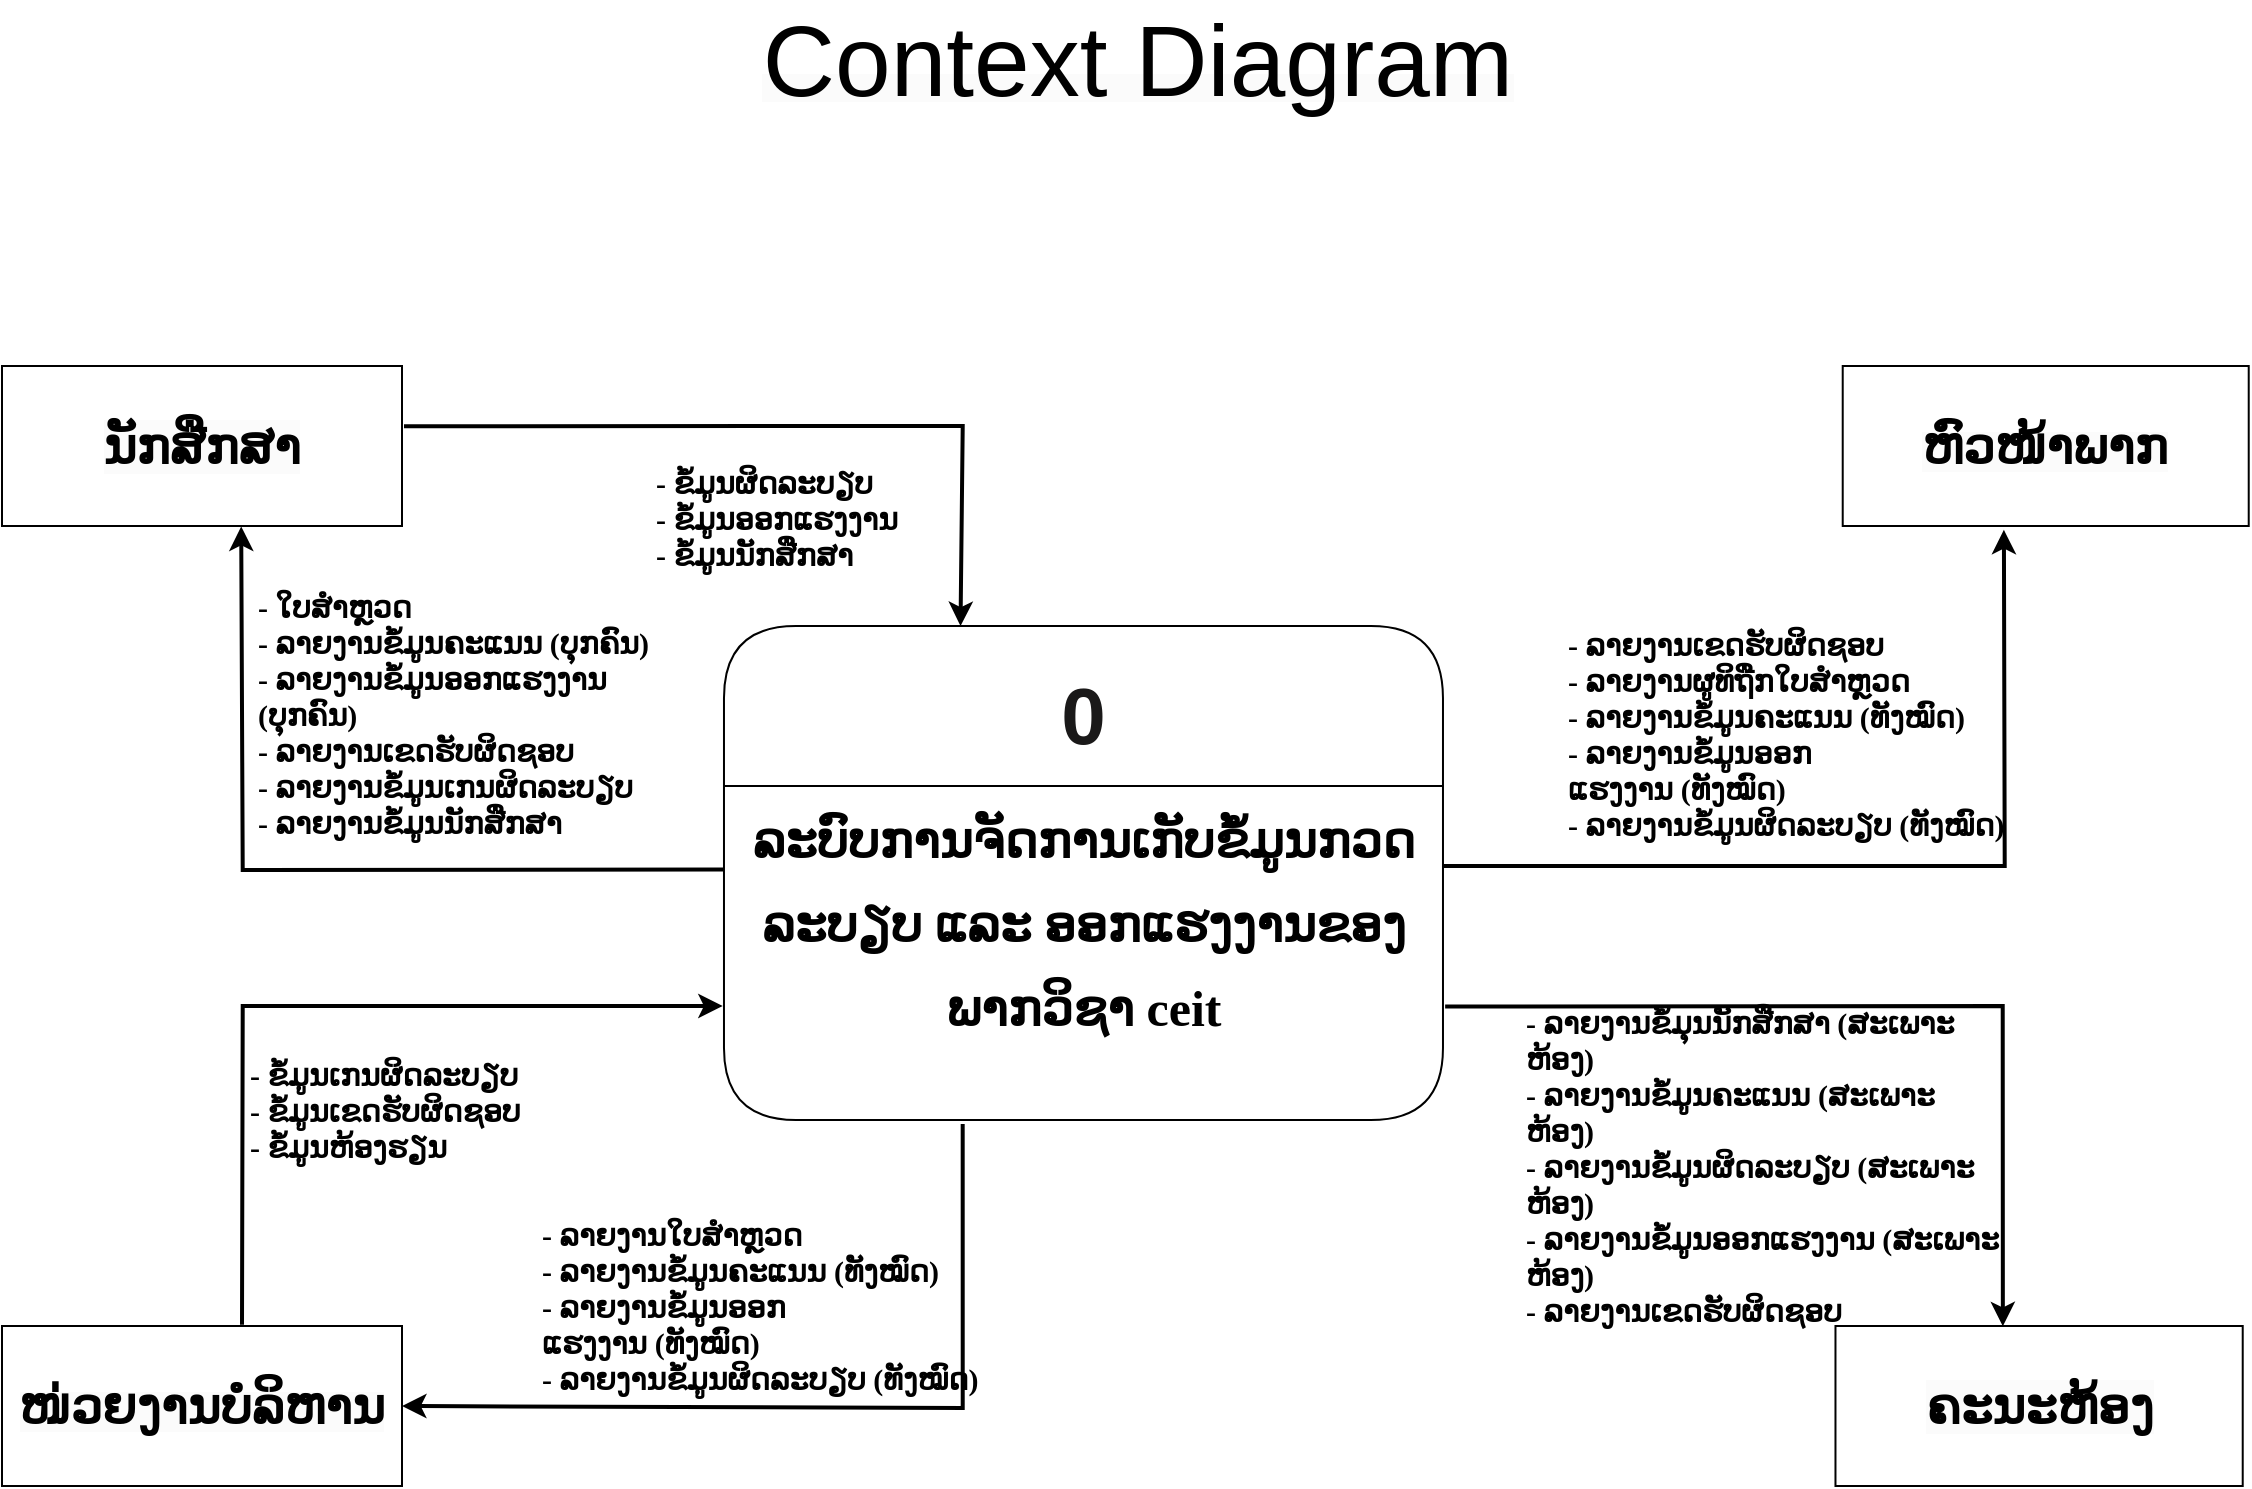 <mxfile pages="7">
    <diagram id="Prv0E_yPXUL5wBgVVHg7" name="Context Diagram">
        <mxGraphModel dx="1057" dy="779" grid="0" gridSize="10" guides="1" tooltips="1" connect="1" arrows="1" fold="1" page="1" pageScale="1" pageWidth="827" pageHeight="1169" background="#ffffff" math="0" shadow="0">
            <root>
                <mxCell id="0"/>
                <mxCell id="1" parent="0"/>
                <mxCell id="XSOcx2RjnnHx2y-ZBgwv-1" value="&lt;span style=&quot;color: rgb(0, 0, 0); background-color: rgb(251, 251, 251);&quot;&gt;&lt;font style=&quot;font-size: 50px;&quot;&gt;Context Diagram&lt;/font&gt;&lt;/span&gt;" style="text;html=1;strokeColor=none;fillColor=none;align=center;verticalAlign=middle;whiteSpace=wrap;rounded=0;sketch=0;" parent="1" vertex="1">
                    <mxGeometry x="575.36" y="185" width="550" height="40" as="geometry"/>
                </mxCell>
                <mxCell id="kEebfvWyHpA8reU0Rni_-1" value="0" style="swimlane;fontStyle=1;childLayout=stackLayout;horizontal=1;startSize=80;fillColor=#ffffff;horizontalStack=0;resizeParent=1;resizeParentMax=0;resizeLast=0;collapsible=0;marginBottom=0;swimlaneFillColor=#ffffff;sketch=0;strokeColor=#000000;container=0;fontColor=#1a1919;fontSize=40;rounded=1;" parent="1" vertex="1">
                    <mxGeometry x="642.99" y="488" width="359.5" height="247" as="geometry"/>
                </mxCell>
                <mxCell id="kEebfvWyHpA8reU0Rni_-2" value="&lt;div style=&quot;forced-color-adjust: none;&quot;&gt;&lt;font face=&quot;Phetsarath OT&quot; style=&quot;font-size: 25px;&quot; color=&quot;#000000&quot;&gt;&lt;b&gt;ລະບົບການຈັດການເກັບຂໍ້ມູນກວດລະບຽບ ແລະ ອອກແຮງງານຂອງພາກວິຊາ ceit&lt;/b&gt;&lt;/font&gt;&lt;/div&gt;&lt;div style=&quot;forced-color-adjust: none; font-size: 30px;&quot;&gt;&lt;br style=&quot;forced-color-adjust: none; color: rgb(0, 0, 0); font-family: Helvetica; background-color: rgb(251, 251, 251);&quot;&gt;&lt;/div&gt;" style="text;html=1;strokeColor=none;fillColor=none;align=center;verticalAlign=middle;whiteSpace=wrap;rounded=0;sketch=0;fontFamily=laa;fontSource=https%3A%2F%2Ffonts.googleapis.com%2Fcss2%3Ffamily%3DNoto%2BSans%2BLao%26family%3DNoto%2BSerif%2BLao%3Awght%40100..900%26display%3Dswap;fontSize=35;container=0;" parent="kEebfvWyHpA8reU0Rni_-1" vertex="1">
                    <mxGeometry y="80" width="359.5" height="167" as="geometry"/>
                </mxCell>
                <mxCell id="kEebfvWyHpA8reU0Rni_-3" value="&lt;h1&gt;&lt;span style=&quot;color: rgb(0, 0, 0); background-color: rgb(251, 251, 251);&quot;&gt;&lt;font face=&quot;Phetsarath OT&quot; style=&quot;font-size: 25px;&quot;&gt;ນັກສືກສາ&lt;/font&gt;&lt;/span&gt;&lt;/h1&gt;" style="rounded=0;whiteSpace=wrap;html=1;sketch=0;strokeColor=#000000;fillColor=#FFFFFF;gradientColor=none;container=0;" parent="1" vertex="1">
                    <mxGeometry x="282" y="358" width="200" height="80" as="geometry"/>
                </mxCell>
                <mxCell id="kEebfvWyHpA8reU0Rni_-4" value="" style="endArrow=classic;html=1;strokeColor=#000000;strokeWidth=2;fontFamily=laa;fontSource=https%3A%2F%2Ffonts.googleapis.com%2Fcss2%3Ffamily%3DNoto%2BSans%2BLao%26family%3DNoto%2BSerif%2BLao%3Awght%40100..900%26display%3Dswap;fontSize=15;rounded=0;exitX=1.005;exitY=0.377;exitDx=0;exitDy=0;exitPerimeter=0;entryX=0.329;entryY=0;entryDx=0;entryDy=0;entryPerimeter=0;" parent="1" source="kEebfvWyHpA8reU0Rni_-3" target="kEebfvWyHpA8reU0Rni_-1" edge="1">
                    <mxGeometry width="50" height="50" relative="1" as="geometry">
                        <mxPoint x="402.49" y="328" as="sourcePoint"/>
                        <mxPoint x="764" y="487" as="targetPoint"/>
                        <Array as="points">
                            <mxPoint x="762.36" y="388"/>
                        </Array>
                    </mxGeometry>
                </mxCell>
                <mxCell id="kEebfvWyHpA8reU0Rni_-5" value="&lt;font color=&quot;#000000&quot;&gt;&lt;b style=&quot;&quot;&gt;&lt;font face=&quot;Phetsarath OT&quot; style=&quot;font-size: 15px;&quot;&gt;-&amp;nbsp;&lt;/font&gt;&lt;/b&gt;&lt;b style=&quot;&quot;&gt;&lt;font face=&quot;Phetsarath OT&quot;&gt;ຂໍ້ມູນຜິດລະບຽບ&lt;br&gt;&lt;/font&gt;&lt;/b&gt;&lt;b style=&quot;&quot;&gt;&lt;font face=&quot;Phetsarath OT&quot; style=&quot;font-size: 15px;&quot;&gt;-&amp;nbsp;&lt;/font&gt;&lt;/b&gt;&lt;b style=&quot;&quot;&gt;&lt;font face=&quot;Phetsarath OT&quot;&gt;ຂໍ້ມູນອອກແຮງງານ&lt;br&gt;&lt;/font&gt;&lt;/b&gt;&lt;b style=&quot;&quot;&gt;&lt;font face=&quot;Phetsarath OT&quot; style=&quot;font-size: 15px;&quot;&gt;-&amp;nbsp;&lt;/font&gt;&lt;/b&gt;&lt;b style=&quot;&quot;&gt;&lt;font face=&quot;Phetsarath OT&quot;&gt;ຂໍ້ມູນນັກສືກສາ&lt;/font&gt;&lt;/b&gt;&lt;/font&gt;&lt;span style=&quot;color: rgb(0, 0, 0); background-color: rgb(251, 251, 251);&quot;&gt;&lt;b style=&quot;&quot;&gt;&lt;font face=&quot;Phetsarath OT&quot; style=&quot;font-size: 15px;&quot;&gt;&lt;br&gt;&lt;/font&gt;&lt;/b&gt;&lt;/span&gt;" style="text;html=1;strokeColor=none;fillColor=none;align=left;verticalAlign=middle;whiteSpace=wrap;rounded=0;sketch=0;fontFamily=laa;fontSource=https%3A%2F%2Ffonts.googleapis.com%2Fcss2%3Ffamily%3DNoto%2BSans%2BLao%26family%3DNoto%2BSerif%2BLao%3Awght%40100..900%26display%3Dswap;fontSize=15;container=0;" parent="1" vertex="1">
                    <mxGeometry x="606.8" y="395" width="138.62" height="77" as="geometry"/>
                </mxCell>
                <mxCell id="kEebfvWyHpA8reU0Rni_-6" value="&lt;div&gt;&lt;font color=&quot;#000000&quot;&gt;&lt;b&gt;&lt;font face=&quot;Phetsarath OT&quot;&gt;- ໃບສຳຫຼວດ&lt;/font&gt;&lt;/b&gt;&lt;b style=&quot;&quot;&gt;&lt;font face=&quot;Phetsarath OT&quot;&gt;&lt;font style=&quot;font-size: 15px; forced-color-adjust: none;&quot; data-font-src=&quot;https://fonts.googleapis.com/css2?family=Noto+Sans+Lao:wght@100..900&amp;amp;display=swap&quot;&gt;&lt;/font&gt;&lt;/font&gt;&lt;/b&gt;&lt;/font&gt;&lt;/div&gt;&lt;font color=&quot;#000000&quot;&gt;&lt;b style=&quot;&quot;&gt;&lt;font face=&quot;Phetsarath OT&quot;&gt;&lt;font style=&quot;font-size: 15px; forced-color-adjust: none;&quot; data-font-src=&quot;https://fonts.googleapis.com/css2?family=Noto+Sans+Lao:wght@100..900&amp;amp;display=swap&quot;&gt;- ລາຍງານຂໍ້ມູນຄະແນນ&amp;nbsp;&lt;/font&gt;&lt;span style=&quot;forced-color-adjust: none;&quot;&gt;(ບຸກຄົນ)&lt;br&gt;-&amp;nbsp;&lt;/span&gt;&lt;/font&gt;&lt;/b&gt;&lt;b style=&quot;&quot;&gt;&lt;font face=&quot;Phetsarath OT&quot;&gt;ລາຍງານຂໍ້ມູນອອກແຮງງານ (ບຸກຄົນ)&lt;br&gt;&lt;/font&gt;&lt;/b&gt;&lt;b style=&quot;&quot;&gt;&lt;font face=&quot;Phetsarath OT&quot;&gt;&lt;span style=&quot;forced-color-adjust: none;&quot;&gt;-&amp;nbsp;&lt;/span&gt;&lt;/font&gt;&lt;/b&gt;&lt;b style=&quot;&quot;&gt;&lt;font face=&quot;Phetsarath OT&quot;&gt;ລາຍງານເຂດຮັບຜິດຊອບ&lt;br&gt;&lt;/font&gt;&lt;/b&gt;&lt;b style=&quot;&quot;&gt;&lt;font face=&quot;Phetsarath OT&quot;&gt;&lt;span style=&quot;forced-color-adjust: none;&quot;&gt;-&amp;nbsp;&lt;/span&gt;&lt;/font&gt;&lt;/b&gt;&lt;b style=&quot;&quot;&gt;&lt;font face=&quot;Phetsarath OT&quot;&gt;ລາຍງານຂໍ້ມູນເກນຜິດລະບຽບ&lt;br&gt;&lt;/font&gt;&lt;/b&gt;&lt;b style=&quot;&quot;&gt;&lt;font face=&quot;Phetsarath OT&quot;&gt;&lt;span style=&quot;forced-color-adjust: none;&quot;&gt;-&amp;nbsp;&lt;/span&gt;&lt;/font&gt;&lt;/b&gt;&lt;b style=&quot;&quot;&gt;&lt;font style=&quot;&quot; face=&quot;Phetsarath OT&quot;&gt;ລາຍງານຂໍ້ມູນນັກສືກສາ&lt;/font&gt;&lt;/b&gt;&lt;/font&gt;&lt;b style=&quot;&quot;&gt;&lt;font face=&quot;Phetsarath OT&quot;&gt;&lt;span style=&quot;color: light-dark(rgb(0, 0, 0), rgb(255, 255, 255)); background-color: transparent; forced-color-adjust: none;&quot;&gt;&lt;br&gt;&lt;/span&gt;&lt;/font&gt;&lt;/b&gt;" style="text;html=1;strokeColor=none;fillColor=none;align=left;verticalAlign=middle;whiteSpace=wrap;rounded=0;sketch=0;fontFamily=laa;fontSource=https%3A%2F%2Ffonts.googleapis.com%2Fcss2%3Ffamily%3DNoto%2BSans%2BLao%26family%3DNoto%2BSerif%2BLao%3Awght%40100..900%26display%3Dswap;fontSize=15;container=0;" parent="1" vertex="1">
                    <mxGeometry x="408" y="456" width="209" height="152" as="geometry"/>
                </mxCell>
                <mxCell id="kEebfvWyHpA8reU0Rni_-7" value="" style="endArrow=classic;html=1;strokeColor=#000000;strokeWidth=2;fontFamily=laa;fontSource=https%3A%2F%2Ffonts.googleapis.com%2Fcss2%3Ffamily%3DNoto%2BSans%2BLao%26family%3DNoto%2BSerif%2BLao%3Awght%40100..900%26display%3Dswap;fontSize=15;rounded=0;exitX=0;exitY=0.25;exitDx=0;exitDy=0;entryX=0.598;entryY=1.003;entryDx=0;entryDy=0;entryPerimeter=0;" parent="1" source="kEebfvWyHpA8reU0Rni_-2" target="kEebfvWyHpA8reU0Rni_-3" edge="1">
                    <mxGeometry width="50" height="50" relative="1" as="geometry">
                        <mxPoint x="632.49" y="568" as="sourcePoint"/>
                        <mxPoint x="322.49" y="374" as="targetPoint"/>
                        <Array as="points">
                            <mxPoint x="402.36" y="610"/>
                        </Array>
                    </mxGeometry>
                </mxCell>
                <mxCell id="kEebfvWyHpA8reU0Rni_-8" value="&lt;h2&gt;&lt;span style=&quot;color: rgb(0, 0, 0); background-color: rgb(251, 251, 251);&quot;&gt;&lt;font face=&quot;Phetsarath OT&quot; style=&quot;font-size: 25px;&quot;&gt;ຫົວໜ້າພາກ&lt;/font&gt;&lt;/span&gt;&lt;br&gt;&lt;/h2&gt;" style="rounded=0;whiteSpace=wrap;html=1;sketch=0;strokeColor=#000000;fillColor=#FFFFFF;gradientColor=none;container=0;" parent="1" vertex="1">
                    <mxGeometry x="1202.36" y="358" width="203" height="80" as="geometry"/>
                </mxCell>
                <mxCell id="kEebfvWyHpA8reU0Rni_-9" value="" style="endArrow=classic;html=1;strokeColor=#000000;strokeWidth=2;fontFamily=laa;fontSource=https%3A%2F%2Ffonts.googleapis.com%2Fcss2%3Ffamily%3DNoto%2BSans%2BLao%26family%3DNoto%2BSerif%2BLao%3Awght%40100..900%26display%3Dswap;fontSize=30;fontColor=#000000;rounded=0;entryX=0.397;entryY=1.024;entryDx=0;entryDy=0;entryPerimeter=0;" parent="1" target="kEebfvWyHpA8reU0Rni_-8" edge="1">
                    <mxGeometry width="50" height="50" relative="1" as="geometry">
                        <mxPoint x="1002.36" y="608" as="sourcePoint"/>
                        <mxPoint x="1410.49" y="378" as="targetPoint"/>
                        <Array as="points">
                            <mxPoint x="1283.36" y="608"/>
                        </Array>
                    </mxGeometry>
                </mxCell>
                <mxCell id="kEebfvWyHpA8reU0Rni_-10" value="&lt;font color=&quot;#000000&quot;&gt;&lt;b style=&quot;&quot;&gt;&lt;font face=&quot;Phetsarath OT&quot; style=&quot;font-size: 15px;&quot;&gt;- ລາຍງານເຂດຮັບຜິດຊອບ&lt;br&gt;-&amp;nbsp;&lt;/font&gt;&lt;/b&gt;&lt;b style=&quot;&quot;&gt;&lt;font face=&quot;Phetsarath OT&quot;&gt;ລາຍງານຜູທິຖືກໃບສຳຫຼວດ&lt;br&gt;&lt;/font&gt;&lt;/b&gt;&lt;b style=&quot;&quot;&gt;&lt;font face=&quot;Phetsarath OT&quot; style=&quot;font-size: 15px;&quot;&gt;-&amp;nbsp;&lt;/font&gt;&lt;/b&gt;&lt;b&gt;&lt;font face=&quot;Phetsarath OT&quot;&gt;&lt;font style=&quot;forced-color-adjust: none;&quot;&gt;ລາຍງານຂໍ້ມູນຄະແນນ (&lt;/font&gt;&lt;span style=&quot;forced-color-adjust: none;&quot;&gt;ທັງໝົດ)&lt;/span&gt;&lt;/font&gt;&lt;/b&gt;&lt;b style=&quot;&quot;&gt;&lt;font face=&quot;Phetsarath OT&quot; style=&quot;font-size: 15px;&quot;&gt;&lt;br&gt;-&amp;nbsp;&lt;/font&gt;&lt;/b&gt;&lt;b&gt;&lt;font face=&quot;Phetsarath OT&quot;&gt;&lt;span style=&quot;forced-color-adjust: none;&quot;&gt;ລາຍງານຂໍ້ມູນອອກແຮງງານ&amp;nbsp;&lt;/span&gt;&lt;font style=&quot;forced-color-adjust: none;&quot;&gt;(&lt;/font&gt;&lt;span style=&quot;forced-color-adjust: none;&quot;&gt;ທັງໝົດ)&lt;/span&gt;&lt;/font&gt;&lt;/b&gt;&lt;b style=&quot;&quot;&gt;&lt;font face=&quot;Phetsarath OT&quot; style=&quot;font-size: 15px;&quot;&gt;&lt;br&gt;-&amp;nbsp;&lt;/font&gt;&lt;/b&gt;&lt;b&gt;&lt;font face=&quot;Phetsarath OT&quot;&gt;&lt;span style=&quot;forced-color-adjust: none;&quot;&gt;ລາຍງານຂໍ້ມູນຜິດລະບຽບ&amp;nbsp;&lt;/span&gt;&lt;font style=&quot;forced-color-adjust: none;&quot;&gt;(&lt;/font&gt;&lt;span style=&quot;forced-color-adjust: none;&quot;&gt;ທັງໝົດ)&amp;nbsp;&lt;/span&gt;&lt;/font&gt;&lt;/b&gt;&lt;/font&gt;&lt;span style=&quot;color: rgb(0, 0, 0); background-color: rgb(251, 251, 251);&quot;&gt;&lt;b style=&quot;&quot;&gt;&lt;font face=&quot;Phetsarath OT&quot; style=&quot;font-size: 15px;&quot;&gt;&lt;br&gt;&lt;/font&gt;&lt;/b&gt;&lt;/span&gt;" style="text;html=1;strokeColor=none;fillColor=none;align=left;verticalAlign=middle;whiteSpace=wrap;rounded=0;sketch=0;fontFamily=laa;fontSource=https%3A%2F%2Ffonts.googleapis.com%2Fcss2%3Ffamily%3DNoto%2BSans%2BLao%26family%3DNoto%2BSerif%2BLao%3Awght%40100..900%26display%3Dswap;fontSize=15;container=0;" parent="1" vertex="1">
                    <mxGeometry x="1063.0" y="492" width="224" height="100" as="geometry"/>
                </mxCell>
                <mxCell id="kEebfvWyHpA8reU0Rni_-11" value="&lt;h2&gt;&lt;font style=&quot;font-size: 25px;&quot; face=&quot;Phetsarath OT&quot; color=&quot;#000000&quot;&gt;&lt;span style=&quot;background-color: rgb(251, 251, 251);&quot;&gt;ຄະນະຫ້ອງ&lt;/span&gt;&lt;/font&gt;&lt;/h2&gt;" style="rounded=0;whiteSpace=wrap;html=1;sketch=0;strokeColor=#000000;fillColor=#FFFFFF;gradientColor=none;container=0;" parent="1" vertex="1">
                    <mxGeometry x="1198.74" y="838" width="203.62" height="80" as="geometry"/>
                </mxCell>
                <mxCell id="kEebfvWyHpA8reU0Rni_-12" value="&lt;h2&gt;&lt;span style=&quot;color: rgb(0, 0, 0); background-color: rgb(251, 251, 251);&quot;&gt;&lt;font face=&quot;Phetsarath OT&quot; style=&quot;font-size: 25px;&quot;&gt;ໜ່ວຍງານບໍລິຫານ&lt;/font&gt;&lt;/span&gt;&lt;br&gt;&lt;/h2&gt;" style="rounded=0;whiteSpace=wrap;html=1;sketch=0;strokeColor=#000000;fillColor=#FFFFFF;gradientColor=none;container=0;" parent="1" vertex="1">
                    <mxGeometry x="282" y="838" width="200" height="80" as="geometry"/>
                </mxCell>
                <mxCell id="kEebfvWyHpA8reU0Rni_-13" value="" style="endArrow=classic;html=1;strokeColor=#000000;strokeWidth=2;fontFamily=laa;fontSource=https%3A%2F%2Ffonts.googleapis.com%2Fcss2%3Ffamily%3DNoto%2BSans%2BLao%26family%3DNoto%2BSerif%2BLao%3Awght%40100..900%26display%3Dswap;fontSize=30;fontColor=#000000;entryX=0.411;entryY=0.002;entryDx=0;entryDy=0;rounded=0;exitX=1.003;exitY=0.66;exitDx=0;exitDy=0;exitPerimeter=0;entryPerimeter=0;" parent="1" source="kEebfvWyHpA8reU0Rni_-2" target="kEebfvWyHpA8reU0Rni_-11" edge="1">
                    <mxGeometry width="50" height="50" relative="1" as="geometry">
                        <mxPoint x="1415.49" y="1014" as="sourcePoint"/>
                        <mxPoint x="1415.49" y="844" as="targetPoint"/>
                        <Array as="points">
                            <mxPoint x="1282.36" y="678"/>
                        </Array>
                    </mxGeometry>
                </mxCell>
                <mxCell id="kEebfvWyHpA8reU0Rni_-14" value="&lt;font color=&quot;#000000&quot;&gt;&lt;b style=&quot;&quot;&gt;&lt;font face=&quot;Phetsarath OT&quot; style=&quot;font-size: 15px;&quot;&gt;- ລາຍງານຂໍ້ມຸນນັກສືກສາ (ສະເພາະຫ້ອງ)&lt;br&gt;-&amp;nbsp;&lt;/font&gt;&lt;/b&gt;&lt;b&gt;&lt;font face=&quot;Phetsarath OT&quot;&gt;&lt;span style=&quot;forced-color-adjust: none;&quot;&gt;ລາຍງານຂໍ້ມູນຄະແນນ&amp;nbsp;&lt;/span&gt;&lt;span style=&quot;forced-color-adjust: none;&quot;&gt;(ສະເພາະຫ້ອງ)&lt;br&gt;&lt;/span&gt;&lt;/font&gt;&lt;/b&gt;&lt;b style=&quot;&quot;&gt;&lt;font face=&quot;Phetsarath OT&quot; style=&quot;font-size: 15px;&quot;&gt;-&amp;nbsp;&lt;/font&gt;&lt;/b&gt;&lt;b style=&quot;&quot;&gt;&lt;font face=&quot;Phetsarath OT&quot;&gt;&lt;span style=&quot;forced-color-adjust: none;&quot;&gt;ລາຍງານຂໍ້ມູນຜິດລະບຽບ&amp;nbsp;&lt;/span&gt;&lt;span style=&quot;forced-color-adjust: none;&quot;&gt;(ສະເພາະຫ້ອງ)&lt;br&gt;&lt;/span&gt;&lt;/font&gt;&lt;/b&gt;&lt;b style=&quot;&quot;&gt;&lt;font face=&quot;Phetsarath OT&quot; style=&quot;font-size: 15px;&quot;&gt;-&amp;nbsp;&lt;/font&gt;&lt;/b&gt;&lt;b&gt;&lt;font face=&quot;Phetsarath OT&quot;&gt;&lt;span style=&quot;forced-color-adjust: none;&quot;&gt;ລາຍງານຂໍ້ມູນອອກແຮງງານ&amp;nbsp;&lt;/span&gt;&lt;span style=&quot;forced-color-adjust: none;&quot;&gt;(ສະເພາະຫ້ອງ)&lt;br&gt;&lt;/span&gt;&lt;/font&gt;&lt;/b&gt;&lt;b style=&quot;&quot;&gt;&lt;font face=&quot;Phetsarath OT&quot; style=&quot;font-size: 15px;&quot;&gt;-&amp;nbsp;&lt;/font&gt;&lt;/b&gt;&lt;b style=&quot;font-family: &amp;quot;Phetsarath OT&amp;quot;;&quot;&gt;ລາຍງານເຂດຮັບຜິດຊອບ&lt;/b&gt;&lt;/font&gt;&lt;span style=&quot;color: rgb(0, 0, 0); background-color: rgb(251, 251, 251);&quot;&gt;&lt;b style=&quot;&quot;&gt;&lt;font face=&quot;Phetsarath OT&quot; style=&quot;font-size: 15px;&quot;&gt;&lt;br&gt;&lt;/font&gt;&lt;/b&gt;&lt;/span&gt;" style="text;html=1;strokeColor=none;fillColor=none;align=left;verticalAlign=middle;whiteSpace=wrap;rounded=0;sketch=0;fontFamily=laa;fontSource=https%3A%2F%2Ffonts.googleapis.com%2Fcss2%3Ffamily%3DNoto%2BSans%2BLao%26family%3DNoto%2BSerif%2BLao%3Awght%40100..900%26display%3Dswap;fontSize=15;container=0;" parent="1" vertex="1">
                    <mxGeometry x="1042.36" y="688" width="240" height="140" as="geometry"/>
                </mxCell>
                <mxCell id="kEebfvWyHpA8reU0Rni_-15" value="" style="endArrow=classic;html=1;rounded=0;strokeColor=#000000;strokeWidth=2;fontFamily=laa;fontSource=https%3A%2F%2Ffonts.googleapis.com%2Fcss2%3Ffamily%3DNoto%2BSans%2BLao%26family%3DNoto%2BSerif%2BLao%3Awght%40100..900%26display%3Dswap;fontSize=15;fontColor=#000000;entryX=1;entryY=0.5;entryDx=0;entryDy=0;exitX=0.332;exitY=1.012;exitDx=0;exitDy=0;exitPerimeter=0;" parent="1" source="kEebfvWyHpA8reU0Rni_-2" target="kEebfvWyHpA8reU0Rni_-12" edge="1">
                    <mxGeometry width="50" height="50" relative="1" as="geometry">
                        <mxPoint x="762.49" y="888" as="sourcePoint"/>
                        <mxPoint x="745.49" y="888" as="targetPoint"/>
                        <Array as="points">
                            <mxPoint x="762.36" y="879"/>
                        </Array>
                    </mxGeometry>
                </mxCell>
                <mxCell id="kEebfvWyHpA8reU0Rni_-16" value="&lt;font face=&quot;Phetsarath OT&quot; color=&quot;#000000&quot; style=&quot;font-size: 15px;&quot;&gt;&lt;b&gt;&lt;span style=&quot;forced-color-adjust: none; background-color: transparent;&quot;&gt;-&amp;nbsp;&lt;/span&gt;&lt;/b&gt;&lt;/font&gt;&lt;b style=&quot;color: rgb(0, 0, 0);&quot;&gt;&lt;font face=&quot;Phetsarath OT&quot;&gt;ຂໍ້ມູນເກນຜິດລະບຽບ&lt;br&gt;&lt;/font&gt;&lt;/b&gt;&lt;font face=&quot;Phetsarath OT&quot; color=&quot;#000000&quot; style=&quot;font-size: 15px;&quot;&gt;&lt;b&gt;&lt;span style=&quot;forced-color-adjust: none; background-color: transparent;&quot;&gt;-&amp;nbsp;&lt;/span&gt;&lt;/b&gt;&lt;/font&gt;&lt;b&gt;&lt;font color=&quot;#000000&quot; face=&quot;Phetsarath OT&quot;&gt;&lt;span style=&quot;forced-color-adjust: none; background-color: transparent;&quot;&gt;ຂໍ້ມູນ&lt;/span&gt;&lt;span style=&quot;forced-color-adjust: none; background-color: transparent;&quot;&gt;ເຂດຮັບຜິດຊອບ&lt;br&gt;&lt;/span&gt;&lt;/font&gt;&lt;/b&gt;&lt;font face=&quot;Phetsarath OT&quot; color=&quot;#000000&quot; style=&quot;font-size: 15px;&quot;&gt;&lt;b&gt;&lt;span style=&quot;forced-color-adjust: none; background-color: transparent;&quot;&gt;-&amp;nbsp;&lt;/span&gt;&lt;/b&gt;&lt;/font&gt;&lt;b style=&quot;color: rgb(0, 0, 0);&quot;&gt;&lt;font face=&quot;Phetsarath OT&quot;&gt;ຂໍ້ມູນຫ້ອງຮຽນ&lt;br&gt;&lt;/font&gt;&lt;/b&gt;&lt;font face=&quot;Phetsarath OT&quot; color=&quot;#000000&quot; style=&quot;font-size: 15px;&quot;&gt;&lt;b&gt;&lt;span style=&quot;forced-color-adjust: none; background-color: transparent;&quot;&gt;&lt;br&gt;&lt;/span&gt;&lt;/b&gt;&lt;/font&gt;" style="text;html=1;strokeColor=none;fillColor=none;align=left;verticalAlign=middle;whiteSpace=wrap;rounded=0;sketch=0;fontFamily=laa;fontSource=https%3A%2F%2Ffonts.googleapis.com%2Fcss2%3Ffamily%3DNoto%2BSans%2BLao%26family%3DNoto%2BSerif%2BLao%3Awght%40100..900%26display%3Dswap;fontSize=15;container=0;" parent="1" vertex="1">
                    <mxGeometry x="404" y="684" width="188" height="110" as="geometry"/>
                </mxCell>
                <mxCell id="kEebfvWyHpA8reU0Rni_-17" value="&lt;span style=&quot;color: rgb(0, 0, 0);&quot;&gt;&lt;font face=&quot;Phetsarath OT&quot; style=&quot;font-size: 15px;&quot;&gt;&lt;b style=&quot;&quot;&gt;- ລາຍງານໃບສຳຫຼວດ&lt;br&gt;-&amp;nbsp;&lt;/b&gt;&lt;/font&gt;&lt;/span&gt;&lt;b style=&quot;color: rgb(0, 0, 0); font-family: &amp;quot;Phetsarath OT&amp;quot;;&quot;&gt;&lt;span style=&quot;forced-color-adjust: none;&quot;&gt;ລາຍງານຂໍ້ມູນຄະແນນ&amp;nbsp;&lt;/span&gt;&lt;font style=&quot;forced-color-adjust: none;&quot;&gt;(&lt;/font&gt;&lt;span style=&quot;forced-color-adjust: none;&quot;&gt;ທັງໝົດ)&lt;br&gt;&lt;/span&gt;&lt;/b&gt;&lt;span style=&quot;color: rgb(0, 0, 0);&quot;&gt;&lt;font face=&quot;Phetsarath OT&quot; style=&quot;font-size: 15px;&quot;&gt;&lt;b style=&quot;&quot;&gt;-&amp;nbsp;&lt;/b&gt;&lt;/font&gt;&lt;/span&gt;&lt;b style=&quot;color: rgb(0, 0, 0); font-family: &amp;quot;Phetsarath OT&amp;quot;;&quot;&gt;&lt;span style=&quot;forced-color-adjust: none;&quot;&gt;ລາຍງານຂໍ້ມູນອອກແຮງງານ&amp;nbsp;&lt;/span&gt;&lt;font style=&quot;forced-color-adjust: none;&quot;&gt;(&lt;/font&gt;&lt;span style=&quot;forced-color-adjust: none;&quot;&gt;ທັງໝົດ)&lt;br&gt;&lt;/span&gt;&lt;/b&gt;&lt;span style=&quot;color: rgb(0, 0, 0);&quot;&gt;&lt;font face=&quot;Phetsarath OT&quot; style=&quot;font-size: 15px;&quot;&gt;&lt;b style=&quot;&quot;&gt;-&amp;nbsp;&lt;/b&gt;&lt;/font&gt;&lt;/span&gt;&lt;b style=&quot;color: rgb(0, 0, 0); font-family: &amp;quot;Phetsarath OT&amp;quot;;&quot;&gt;&lt;span style=&quot;forced-color-adjust: none; background-color: transparent;&quot;&gt;ລາຍງານຂໍ້ມູນຜິດລະບຽບ&amp;nbsp;&lt;/span&gt;&lt;font style=&quot;forced-color-adjust: none; background-color: transparent;&quot;&gt;(&lt;/font&gt;&lt;span style=&quot;forced-color-adjust: none; background-color: transparent;&quot;&gt;ທັງໝົດ)&lt;/span&gt;&lt;/b&gt;&lt;span style=&quot;color: rgb(0, 0, 0);&quot;&gt;&lt;font face=&quot;Phetsarath OT&quot; style=&quot;font-size: 15px;&quot;&gt;&lt;b style=&quot;&quot;&gt;&lt;br&gt;&lt;/b&gt;&lt;/font&gt;&lt;/span&gt;" style="text;html=1;strokeColor=none;fillColor=none;align=left;verticalAlign=middle;whiteSpace=wrap;rounded=0;sketch=0;fontFamily=laa;fontSource=https%3A%2F%2Ffonts.googleapis.com%2Fcss2%3Ffamily%3DNoto%2BSans%2BLao%26family%3DNoto%2BSerif%2BLao%3Awght%40100..900%26display%3Dswap;fontSize=15;container=0;" parent="1" vertex="1">
                    <mxGeometry x="550" y="788" width="231.5" height="80" as="geometry"/>
                </mxCell>
                <mxCell id="kEebfvWyHpA8reU0Rni_-18" value="" style="endArrow=classic;html=1;rounded=0;strokeColor=#000000;strokeWidth=2;fontFamily=laa;fontSource=https%3A%2F%2Ffonts.googleapis.com%2Fcss2%3Ffamily%3DNoto%2BSans%2BLao%26family%3DNoto%2BSerif%2BLao%3Awght%40100..900%26display%3Dswap;fontSize=15;fontColor=#000000;exitX=0.6;exitY=-0.008;exitDx=0;exitDy=0;exitPerimeter=0;" parent="1" source="kEebfvWyHpA8reU0Rni_-12" edge="1">
                    <mxGeometry width="50" height="50" relative="1" as="geometry">
                        <mxPoint x="302.49" y="1008" as="sourcePoint"/>
                        <mxPoint x="642.36" y="678" as="targetPoint"/>
                        <Array as="points">
                            <mxPoint x="402.36" y="678"/>
                        </Array>
                    </mxGeometry>
                </mxCell>
            </root>
        </mxGraphModel>
    </diagram>
    <diagram id="yj9QJ5QsB4WuNTGAjY7e" name="Process Hierarchy Chart">
        <mxGraphModel dx="3592" dy="354" grid="0" gridSize="10" guides="1" tooltips="1" connect="1" arrows="1" fold="1" page="1" pageScale="1" pageWidth="827" pageHeight="1169" background="#ffffff" math="0" shadow="0">
            <root>
                <mxCell id="0"/>
                <mxCell id="1" parent="0"/>
                <mxCell id="kKVb2izFGAU3sboBNh76-1" value="&lt;font style=&quot;font-size: 50px;&quot;&gt;Process Hierarchy Chart&lt;/font&gt;" style="text;html=1;align=center;verticalAlign=middle;resizable=0;points=[];autosize=1;strokeColor=none;fillColor=none;fontColor=#000000;" parent="1" vertex="1">
                    <mxGeometry x="146.87" y="1297" width="570" height="70" as="geometry"/>
                </mxCell>
                <mxCell id="uLAY-mPUe_2OWB0i1_ME-1" value="0" style="swimlane;fontStyle=1;childLayout=stackLayout;horizontal=1;startSize=80;fillColor=#ffffff;horizontalStack=0;resizeParent=1;resizeParentMax=0;resizeLast=0;collapsible=0;marginBottom=0;swimlaneFillColor=#ffffff;sketch=0;strokeColor=#000000;fontColor=#000000;fontSize=50;rounded=1;swimlaneLine=1;strokeWidth=2;" parent="1" vertex="1">
                    <mxGeometry x="207" y="1429" width="362" height="260" as="geometry"/>
                </mxCell>
                <mxCell id="uLAY-mPUe_2OWB0i1_ME-2" value="&lt;div style=&quot;border-color: var(--border-color); forced-color-adjust: none;&quot;&gt;&lt;font style=&quot;border-color: var(--border-color); font-size: 25px;&quot; face=&quot;Phetsarath OT&quot; color=&quot;#000000&quot;&gt;&lt;b style=&quot;border-color: var(--border-color);&quot;&gt;ລະບົບການຈັດການເກັບຂໍ້ມູນກວດລະບຽບ ແລະ ອອກແຮງງານຂອງພາກວິຊາ ceit&lt;/b&gt;&lt;/font&gt;&lt;/div&gt;&lt;div style=&quot;border-color: var(--border-color); forced-color-adjust: none; font-size: 30px;&quot;&gt;&lt;br style=&quot;border-color: var(--border-color); forced-color-adjust: none; font-family: Helvetica;&quot;&gt;&lt;/div&gt;&lt;div style=&quot;forced-color-adjust: none; font-size: 30px;&quot;&gt;&lt;/div&gt;" style="text;html=1;strokeColor=none;fillColor=none;align=center;verticalAlign=middle;whiteSpace=wrap;rounded=0;sketch=0;fontFamily=laa;fontSource=https%3A%2F%2Ffonts.googleapis.com%2Fcss2%3Ffamily%3DNoto%2BSans%2BLao%26family%3DNoto%2BSerif%2BLao%3Awght%40100..900%26display%3Dswap;fontSize=35;strokeWidth=2;" parent="uLAY-mPUe_2OWB0i1_ME-1" vertex="1">
                    <mxGeometry y="80" width="362" height="180" as="geometry"/>
                </mxCell>
                <mxCell id="uLAY-mPUe_2OWB0i1_ME-3" value="1.0" style="swimlane;fontStyle=1;childLayout=stackLayout;horizontal=1;startSize=50;fillColor=#ffffff;horizontalStack=0;resizeParent=1;resizeParentMax=0;resizeLast=0;collapsible=0;marginBottom=0;swimlaneFillColor=#ffffff;rounded=1;labelBackgroundColor=none;fontSize=30;fontColor=#000000;strokeColor=#000000;align=center;strokeWidth=2;" parent="1" vertex="1">
                    <mxGeometry x="-298" y="1840" width="280" height="200" as="geometry"/>
                </mxCell>
                <mxCell id="uLAY-mPUe_2OWB0i1_ME-4" value="&lt;h2 style=&quot;font-family: Helvetica;&quot;&gt;&lt;span style=&quot;color: rgb(0, 0, 0); background-color: rgb(251, 251, 251);&quot;&gt;&lt;font style=&quot;font-size: 30px;&quot; face=&quot;Phetsarath OT&quot;&gt;ຈັດການຂໍ້ມູນພື້ນຖານ&lt;/font&gt;&lt;/span&gt;&lt;/h2&gt;" style="text;html=1;strokeColor=none;fillColor=none;align=center;verticalAlign=middle;whiteSpace=wrap;rounded=0;sketch=0;fontFamily=laa;fontSource=https%3A%2F%2Ffonts.googleapis.com%2Fcss2%3Ffamily%3DNoto%2BSans%2BLao%26family%3DNoto%2BSerif%2BLao%3Awght%40100..900%26display%3Dswap;fontSize=15;container=0;strokeWidth=2;" parent="uLAY-mPUe_2OWB0i1_ME-3" vertex="1">
                    <mxGeometry y="50" width="280" height="150" as="geometry"/>
                </mxCell>
                <mxCell id="uLAY-mPUe_2OWB0i1_ME-5" value="2.0" style="swimlane;fontStyle=1;childLayout=stackLayout;horizontal=1;startSize=50;fillColor=#ffffff;horizontalStack=0;resizeParent=1;resizeParentMax=0;resizeLast=0;collapsible=0;marginBottom=0;swimlaneFillColor=#ffffff;rounded=1;labelBackgroundColor=none;fontSize=30;fontColor=#000000;strokeColor=#000000;strokeWidth=2;" parent="1" vertex="1">
                    <mxGeometry x="247.63" y="1840" width="280" height="200" as="geometry"/>
                </mxCell>
                <mxCell id="uLAY-mPUe_2OWB0i1_ME-6" value="&lt;h2 style=&quot;color: rgb(0, 0, 0); font-family: Helvetica; line-height: 0px;&quot;&gt;&lt;font style=&quot;font-size: 30px;&quot; face=&quot;Phetsarath OT&quot;&gt;&lt;sup&gt;ຈັດການຂໍ້ມູນ&lt;/sup&gt;&lt;/font&gt;&lt;/h2&gt;&lt;h2 style=&quot;color: rgb(0, 0, 0); line-height: 0px;&quot;&gt;&lt;font face=&quot;Phetsarath OT&quot;&gt;&lt;span style=&quot;font-size: 25px;&quot;&gt;ການເຄື່ອນໄຫວ&lt;/span&gt;&lt;/font&gt;&lt;/h2&gt;" style="text;html=1;strokeColor=none;fillColor=none;align=center;verticalAlign=middle;whiteSpace=wrap;rounded=0;sketch=0;fontFamily=laa;fontSource=https%3A%2F%2Ffonts.googleapis.com%2Fcss2%3Ffamily%3DNoto%2BSans%2BLao%26family%3DNoto%2BSerif%2BLao%3Awght%40100..900%26display%3Dswap;fontSize=15;container=0;strokeWidth=2;" parent="uLAY-mPUe_2OWB0i1_ME-5" vertex="1">
                    <mxGeometry y="50" width="280" height="150" as="geometry"/>
                </mxCell>
                <mxCell id="uLAY-mPUe_2OWB0i1_ME-7" value="3.0" style="swimlane;fontStyle=1;childLayout=stackLayout;horizontal=1;startSize=50;fillColor=#ffffff;horizontalStack=0;resizeParent=1;resizeParentMax=0;resizeLast=0;collapsible=0;marginBottom=0;swimlaneFillColor=#ffffff;rounded=1;labelBackgroundColor=none;fontSize=30;fontColor=#000000;strokeColor=#000000;strokeWidth=2;" parent="1" vertex="1">
                    <mxGeometry x="795.5" y="1840" width="280" height="200" as="geometry"/>
                </mxCell>
                <mxCell id="uLAY-mPUe_2OWB0i1_ME-8" value="&lt;h2 style=&quot;color: rgb(0, 0, 0); line-height: 0px;&quot;&gt;&lt;font face=&quot;Phetsarath OT&quot;&gt;&lt;span style=&quot;font-size: 25px;&quot;&gt;ລາຍງານ&lt;/span&gt;&lt;/font&gt;&lt;/h2&gt;" style="text;html=1;strokeColor=none;fillColor=none;align=center;verticalAlign=middle;whiteSpace=wrap;rounded=0;sketch=0;fontFamily=laa;fontSource=https%3A%2F%2Ffonts.googleapis.com%2Fcss2%3Ffamily%3DNoto%2BSans%2BLao%26family%3DNoto%2BSerif%2BLao%3Awght%40100..900%26display%3Dswap;fontSize=15;container=0;" parent="uLAY-mPUe_2OWB0i1_ME-7" vertex="1">
                    <mxGeometry y="50" width="280" height="150" as="geometry"/>
                </mxCell>
                <mxCell id="uLAY-mPUe_2OWB0i1_ME-27" value="" style="endArrow=none;html=1;rounded=0;strokeColor=#000000;strokeWidth=2;fontFamily=Helvetica;fontSize=30;fontColor=#000000;exitX=0.5;exitY=0;exitDx=0;exitDy=0;entryX=0.5;entryY=1;entryDx=0;entryDy=0;" parent="1" source="uLAY-mPUe_2OWB0i1_ME-5" target="uLAY-mPUe_2OWB0i1_ME-2" edge="1">
                    <mxGeometry width="50" height="50" relative="1" as="geometry">
                        <mxPoint x="567.5" y="1830" as="sourcePoint"/>
                        <mxPoint x="388" y="1760" as="targetPoint"/>
                    </mxGeometry>
                </mxCell>
                <mxCell id="uLAY-mPUe_2OWB0i1_ME-40" value="" style="endArrow=none;html=1;rounded=0;strokeWidth=2;exitX=0.524;exitY=0;exitDx=0;exitDy=0;entryX=0.552;entryY=0.003;entryDx=0;entryDy=0;entryPerimeter=0;exitPerimeter=0;strokeColor=#000000;" parent="1" source="uLAY-mPUe_2OWB0i1_ME-3" target="uLAY-mPUe_2OWB0i1_ME-7" edge="1">
                    <mxGeometry width="50" height="50" relative="1" as="geometry">
                        <mxPoint y="1800" as="sourcePoint"/>
                        <mxPoint x="970" y="1700" as="targetPoint"/>
                        <Array as="points">
                            <mxPoint x="-151" y="1760"/>
                            <mxPoint x="950" y="1760"/>
                        </Array>
                    </mxGeometry>
                </mxCell>
                <mxCell id="1b0CjKAtitDhjr0mj6tX-1" value="1.1" style="swimlane;fontStyle=1;childLayout=stackLayout;horizontal=1;startSize=50;fillColor=#ffffff;horizontalStack=0;resizeParent=1;resizeParentMax=0;resizeLast=0;collapsible=0;marginBottom=0;swimlaneFillColor=#ffffff;rounded=1;labelBackgroundColor=none;fontSize=30;fontColor=#000000;strokeColor=#000000;align=center;strokeWidth=2;" parent="1" vertex="1">
                    <mxGeometry x="-446" y="2141" width="105" height="200" as="geometry"/>
                </mxCell>
                <mxCell id="1b0CjKAtitDhjr0mj6tX-2" value="&lt;h2 style=&quot;font-family: Helvetica;&quot;&gt;&lt;span style=&quot;color: rgb(0, 0, 0); background-color: rgb(251, 251, 251);&quot;&gt;&lt;font style=&quot;font-size: 20px;&quot; face=&quot;Phetsarath OT&quot;&gt;ຈັັດການຂໍ້ມູນນັກສຶກສາ&lt;/font&gt;&lt;/span&gt;&lt;/h2&gt;" style="text;html=1;strokeColor=none;fillColor=none;align=center;verticalAlign=middle;whiteSpace=wrap;rounded=0;sketch=0;fontFamily=laa;fontSource=https%3A%2F%2Ffonts.googleapis.com%2Fcss2%3Ffamily%3DNoto%2BSans%2BLao%26family%3DNoto%2BSerif%2BLao%3Awght%40100..900%26display%3Dswap;fontSize=15;container=0;strokeWidth=2;" parent="1b0CjKAtitDhjr0mj6tX-1" vertex="1">
                    <mxGeometry y="50" width="105" height="150" as="geometry"/>
                </mxCell>
                <mxCell id="1b0CjKAtitDhjr0mj6tX-3" value="1.2" style="swimlane;fontStyle=1;childLayout=stackLayout;horizontal=1;startSize=50;fillColor=#ffffff;horizontalStack=0;resizeParent=1;resizeParentMax=0;resizeLast=0;collapsible=0;marginBottom=0;swimlaneFillColor=#ffffff;rounded=1;labelBackgroundColor=none;fontSize=30;fontColor=#000000;strokeColor=#000000;align=center;strokeWidth=2;" parent="1" vertex="1">
                    <mxGeometry x="-324" y="2141" width="105" height="200" as="geometry"/>
                </mxCell>
                <mxCell id="1b0CjKAtitDhjr0mj6tX-4" value="&lt;font color=&quot;#000000&quot; style=&quot;font-size: 20px;&quot; face=&quot;Phetsarath OT&quot;&gt;&lt;b&gt;ຈັດການຂໍ້ມູນເກນຜິດລະບຽບ&lt;/b&gt;&lt;/font&gt;" style="text;html=1;strokeColor=none;fillColor=none;align=center;verticalAlign=middle;whiteSpace=wrap;rounded=0;sketch=0;fontFamily=laa;fontSource=https%3A%2F%2Ffonts.googleapis.com%2Fcss2%3Ffamily%3DNoto%2BSans%2BLao%26family%3DNoto%2BSerif%2BLao%3Awght%40100..900%26display%3Dswap;fontSize=15;container=0;strokeWidth=2;" parent="1b0CjKAtitDhjr0mj6tX-3" vertex="1">
                    <mxGeometry y="50" width="105" height="150" as="geometry"/>
                </mxCell>
                <mxCell id="1b0CjKAtitDhjr0mj6tX-5" value="1.3" style="swimlane;fontStyle=1;childLayout=stackLayout;horizontal=1;startSize=50;fillColor=#ffffff;horizontalStack=0;resizeParent=1;resizeParentMax=0;resizeLast=0;collapsible=0;marginBottom=0;swimlaneFillColor=#ffffff;rounded=1;labelBackgroundColor=none;fontSize=30;fontColor=#000000;strokeColor=#000000;align=center;strokeWidth=2;" parent="1" vertex="1">
                    <mxGeometry x="-210" y="2141" width="105" height="200" as="geometry"/>
                </mxCell>
                <mxCell id="1b0CjKAtitDhjr0mj6tX-6" value="&lt;h2 style=&quot;font-family: Helvetica;&quot;&gt;&lt;span style=&quot;color: rgb(0, 0, 0); background-color: rgb(251, 251, 251);&quot;&gt;&lt;font style=&quot;font-size: 20px;&quot; face=&quot;Phetsarath OT&quot;&gt;ຈັດການຂໍ້ມູນເຂດຮັບຜິດຊອບ&lt;/font&gt;&lt;/span&gt;&lt;/h2&gt;" style="text;html=1;strokeColor=none;fillColor=none;align=center;verticalAlign=middle;whiteSpace=wrap;rounded=0;sketch=0;fontFamily=laa;fontSource=https%3A%2F%2Ffonts.googleapis.com%2Fcss2%3Ffamily%3DNoto%2BSans%2BLao%26family%3DNoto%2BSerif%2BLao%3Awght%40100..900%26display%3Dswap;fontSize=15;container=0;strokeWidth=2;" parent="1b0CjKAtitDhjr0mj6tX-5" vertex="1">
                    <mxGeometry y="50" width="105" height="150" as="geometry"/>
                </mxCell>
                <mxCell id="1b0CjKAtitDhjr0mj6tX-7" value="1.4" style="swimlane;fontStyle=1;childLayout=stackLayout;horizontal=1;startSize=50;fillColor=#ffffff;horizontalStack=0;resizeParent=1;resizeParentMax=0;resizeLast=0;collapsible=0;marginBottom=0;swimlaneFillColor=#ffffff;rounded=1;labelBackgroundColor=none;fontSize=30;fontColor=#000000;strokeColor=#000000;align=center;strokeWidth=2;" parent="1" vertex="1">
                    <mxGeometry x="-89" y="2141" width="105" height="200" as="geometry"/>
                </mxCell>
                <mxCell id="1b0CjKAtitDhjr0mj6tX-8" value="&lt;h2 style=&quot;font-family: Helvetica;&quot;&gt;&lt;span style=&quot;color: rgb(0, 0, 0); background-color: rgb(251, 251, 251);&quot;&gt;&lt;font style=&quot;font-size: 20px;&quot; face=&quot;Phetsarath OT&quot;&gt;ຈັດການຂໍ້ມູນຫ້ອງຮຽນ&lt;/font&gt;&lt;/span&gt;&lt;/h2&gt;" style="text;html=1;strokeColor=none;fillColor=none;align=center;verticalAlign=middle;whiteSpace=wrap;rounded=0;sketch=0;fontFamily=laa;fontSource=https%3A%2F%2Ffonts.googleapis.com%2Fcss2%3Ffamily%3DNoto%2BSans%2BLao%26family%3DNoto%2BSerif%2BLao%3Awght%40100..900%26display%3Dswap;fontSize=15;container=0;strokeWidth=2;" parent="1b0CjKAtitDhjr0mj6tX-7" vertex="1">
                    <mxGeometry y="50" width="105" height="150" as="geometry"/>
                </mxCell>
                <mxCell id="1b0CjKAtitDhjr0mj6tX-15" value="" style="endArrow=none;html=1;rounded=0;entryX=0.5;entryY=1;entryDx=0;entryDy=0;strokeWidth=2;strokeColor=#000000;" parent="1" target="uLAY-mPUe_2OWB0i1_ME-4" edge="1">
                    <mxGeometry width="50" height="50" relative="1" as="geometry">
                        <mxPoint x="-158" y="2086" as="sourcePoint"/>
                        <mxPoint x="-162" y="2062" as="targetPoint"/>
                    </mxGeometry>
                </mxCell>
                <mxCell id="1b0CjKAtitDhjr0mj6tX-16" value="" style="endArrow=none;html=1;rounded=0;strokeWidth=2;strokeColor=#000000;" parent="1" edge="1">
                    <mxGeometry width="50" height="50" relative="1" as="geometry">
                        <mxPoint x="-393" y="2087" as="sourcePoint"/>
                        <mxPoint x="-36" y="2086" as="targetPoint"/>
                    </mxGeometry>
                </mxCell>
                <mxCell id="1b0CjKAtitDhjr0mj6tX-17" value="" style="endArrow=none;html=1;rounded=0;exitX=0.5;exitY=0;exitDx=0;exitDy=0;strokeWidth=2;strokeColor=#000000;" parent="1" source="1b0CjKAtitDhjr0mj6tX-1" edge="1">
                    <mxGeometry width="50" height="50" relative="1" as="geometry">
                        <mxPoint x="-227" y="2112" as="sourcePoint"/>
                        <mxPoint x="-393" y="2087" as="targetPoint"/>
                    </mxGeometry>
                </mxCell>
                <mxCell id="1b0CjKAtitDhjr0mj6tX-18" value="" style="endArrow=none;html=1;rounded=0;exitX=0.5;exitY=0;exitDx=0;exitDy=0;strokeWidth=2;strokeColor=#000000;" parent="1" edge="1">
                    <mxGeometry width="50" height="50" relative="1" as="geometry">
                        <mxPoint x="-271.87" y="2141" as="sourcePoint"/>
                        <mxPoint x="-271.87" y="2087" as="targetPoint"/>
                    </mxGeometry>
                </mxCell>
                <mxCell id="1b0CjKAtitDhjr0mj6tX-19" value="" style="endArrow=none;html=1;rounded=0;exitX=0.5;exitY=0;exitDx=0;exitDy=0;strokeWidth=2;strokeColor=#000000;" parent="1" edge="1">
                    <mxGeometry width="50" height="50" relative="1" as="geometry">
                        <mxPoint x="-157.87" y="2141" as="sourcePoint"/>
                        <mxPoint x="-157.87" y="2087" as="targetPoint"/>
                    </mxGeometry>
                </mxCell>
                <mxCell id="1b0CjKAtitDhjr0mj6tX-20" value="" style="endArrow=none;html=1;rounded=0;exitX=0.5;exitY=0;exitDx=0;exitDy=0;strokeWidth=2;strokeColor=#000000;" parent="1" edge="1">
                    <mxGeometry width="50" height="50" relative="1" as="geometry">
                        <mxPoint x="-36.87" y="2141" as="sourcePoint"/>
                        <mxPoint x="-37" y="2086" as="targetPoint"/>
                    </mxGeometry>
                </mxCell>
                <mxCell id="TGMEYXArqGsVjXglvXR7-1" value="2.1" style="swimlane;fontStyle=1;childLayout=stackLayout;horizontal=1;startSize=50;fillColor=#ffffff;horizontalStack=0;resizeParent=1;resizeParentMax=0;resizeLast=0;collapsible=0;marginBottom=0;swimlaneFillColor=#ffffff;rounded=1;labelBackgroundColor=none;fontSize=30;fontColor=#000000;strokeColor=#000000;align=center;strokeWidth=2;" parent="1" vertex="1">
                    <mxGeometry x="213.13" y="2141" width="105" height="200" as="geometry"/>
                </mxCell>
                <mxCell id="TGMEYXArqGsVjXglvXR7-2" value="&lt;h2 style=&quot;font-family: Helvetica;&quot;&gt;&lt;span style=&quot;color: rgb(0, 0, 0); background-color: rgb(251, 251, 251);&quot;&gt;&lt;font style=&quot;font-size: 20px;&quot; face=&quot;Phetsarath OT&quot;&gt;ຈັດການຂໍ້ມູນຜິດລະບຽບ&lt;/font&gt;&lt;/span&gt;&lt;/h2&gt;" style="text;html=1;strokeColor=none;fillColor=none;align=center;verticalAlign=middle;whiteSpace=wrap;rounded=0;sketch=0;fontFamily=laa;fontSource=https%3A%2F%2Ffonts.googleapis.com%2Fcss2%3Ffamily%3DNoto%2BSans%2BLao%26family%3DNoto%2BSerif%2BLao%3Awght%40100..900%26display%3Dswap;fontSize=15;container=0;strokeWidth=2;" parent="TGMEYXArqGsVjXglvXR7-1" vertex="1">
                    <mxGeometry y="50" width="105" height="150" as="geometry"/>
                </mxCell>
                <mxCell id="TGMEYXArqGsVjXglvXR7-3" value="2.2" style="swimlane;fontStyle=1;childLayout=stackLayout;horizontal=1;startSize=50;fillColor=#ffffff;horizontalStack=0;resizeParent=1;resizeParentMax=0;resizeLast=0;collapsible=0;marginBottom=0;swimlaneFillColor=#ffffff;rounded=1;labelBackgroundColor=none;fontSize=30;fontColor=#000000;strokeColor=#000000;align=center;strokeWidth=2;" parent="1" vertex="1">
                    <mxGeometry x="464" y="2141" width="105" height="200" as="geometry"/>
                </mxCell>
                <mxCell id="TGMEYXArqGsVjXglvXR7-4" value="&lt;h2 style=&quot;font-family: Helvetica;&quot;&gt;&lt;span style=&quot;color: rgb(0, 0, 0); background-color: rgb(251, 251, 251);&quot;&gt;&lt;font style=&quot;font-size: 20px;&quot; face=&quot;Phetsarath OT&quot;&gt;ຈັດການຂໍ້ມູນອອກແຮງງານ&lt;/font&gt;&lt;/span&gt;&lt;/h2&gt;" style="text;html=1;strokeColor=none;fillColor=none;align=center;verticalAlign=middle;whiteSpace=wrap;rounded=0;sketch=0;fontFamily=laa;fontSource=https%3A%2F%2Ffonts.googleapis.com%2Fcss2%3Ffamily%3DNoto%2BSans%2BLao%26family%3DNoto%2BSerif%2BLao%3Awght%40100..900%26display%3Dswap;fontSize=15;container=0;strokeWidth=2;" parent="TGMEYXArqGsVjXglvXR7-3" vertex="1">
                    <mxGeometry y="50" width="105" height="150" as="geometry"/>
                </mxCell>
                <mxCell id="TGMEYXArqGsVjXglvXR7-7" value="3.1" style="swimlane;fontStyle=1;childLayout=stackLayout;horizontal=1;startSize=50;fillColor=#ffffff;horizontalStack=0;resizeParent=1;resizeParentMax=0;resizeLast=0;collapsible=0;marginBottom=0;swimlaneFillColor=#ffffff;rounded=1;labelBackgroundColor=none;fontSize=30;fontColor=#000000;strokeColor=#000000;align=center;strokeWidth=2;" parent="1" vertex="1">
                    <mxGeometry x="651" y="2141" width="105" height="200" as="geometry"/>
                </mxCell>
                <mxCell id="TGMEYXArqGsVjXglvXR7-8" value="&lt;h2 style=&quot;font-family: Helvetica;&quot;&gt;&lt;span style=&quot;color: rgb(0, 0, 0); background-color: rgb(251, 251, 251);&quot;&gt;&lt;font style=&quot;font-size: 20px;&quot; face=&quot;Phetsarath OT&quot;&gt;ພິມລາຍງານຂໍ້ມູນຄະແນນ&lt;/font&gt;&lt;/span&gt;&lt;/h2&gt;" style="text;html=1;strokeColor=none;fillColor=none;align=center;verticalAlign=middle;whiteSpace=wrap;rounded=0;sketch=0;fontFamily=laa;fontSource=https%3A%2F%2Ffonts.googleapis.com%2Fcss2%3Ffamily%3DNoto%2BSans%2BLao%26family%3DNoto%2BSerif%2BLao%3Awght%40100..900%26display%3Dswap;fontSize=15;container=0;strokeWidth=2;" parent="TGMEYXArqGsVjXglvXR7-7" vertex="1">
                    <mxGeometry y="50" width="105" height="150" as="geometry"/>
                </mxCell>
                <mxCell id="TGMEYXArqGsVjXglvXR7-9" value="3.2" style="swimlane;fontStyle=1;childLayout=stackLayout;horizontal=1;startSize=50;fillColor=#ffffff;horizontalStack=0;resizeParent=1;resizeParentMax=0;resizeLast=0;collapsible=0;marginBottom=0;swimlaneFillColor=#ffffff;rounded=1;labelBackgroundColor=none;fontSize=30;fontColor=#000000;strokeColor=#000000;align=center;strokeWidth=2;" parent="1" vertex="1">
                    <mxGeometry x="773" y="2141" width="105" height="200" as="geometry"/>
                </mxCell>
                <mxCell id="TGMEYXArqGsVjXglvXR7-10" value="&lt;font color=&quot;#000000&quot; style=&quot;font-size: 20px;&quot; face=&quot;Phetsarath OT&quot;&gt;&lt;b&gt;ພິມລາຍງານຂໍ້ມູນອອກແຮງງານ&lt;/b&gt;&lt;/font&gt;" style="text;html=1;strokeColor=none;fillColor=none;align=center;verticalAlign=middle;whiteSpace=wrap;rounded=0;sketch=0;fontFamily=laa;fontSource=https%3A%2F%2Ffonts.googleapis.com%2Fcss2%3Ffamily%3DNoto%2BSans%2BLao%26family%3DNoto%2BSerif%2BLao%3Awght%40100..900%26display%3Dswap;fontSize=15;container=0;strokeWidth=2;" parent="TGMEYXArqGsVjXglvXR7-9" vertex="1">
                    <mxGeometry y="50" width="105" height="150" as="geometry"/>
                </mxCell>
                <mxCell id="TGMEYXArqGsVjXglvXR7-11" value="3.3" style="swimlane;fontStyle=1;childLayout=stackLayout;horizontal=1;startSize=50;fillColor=#ffffff;horizontalStack=0;resizeParent=1;resizeParentMax=0;resizeLast=0;collapsible=0;marginBottom=0;swimlaneFillColor=#ffffff;rounded=1;labelBackgroundColor=none;fontSize=30;fontColor=#000000;strokeColor=#000000;align=center;strokeWidth=2;" parent="1" vertex="1">
                    <mxGeometry x="887" y="2141" width="105" height="200" as="geometry"/>
                </mxCell>
                <mxCell id="TGMEYXArqGsVjXglvXR7-12" value="&lt;h2 style=&quot;font-family: Helvetica;&quot;&gt;&lt;span style=&quot;color: rgb(0, 0, 0); background-color: rgb(251, 251, 251);&quot;&gt;&lt;font style=&quot;font-size: 20px;&quot; face=&quot;Phetsarath OT&quot;&gt;ພິມລາຍງານເຂດຮັບຜິດຊອບ&lt;/font&gt;&lt;/span&gt;&lt;/h2&gt;" style="text;html=1;strokeColor=none;fillColor=none;align=center;verticalAlign=middle;whiteSpace=wrap;rounded=0;sketch=0;fontFamily=laa;fontSource=https%3A%2F%2Ffonts.googleapis.com%2Fcss2%3Ffamily%3DNoto%2BSans%2BLao%26family%3DNoto%2BSerif%2BLao%3Awght%40100..900%26display%3Dswap;fontSize=15;container=0;strokeWidth=2;" parent="TGMEYXArqGsVjXglvXR7-11" vertex="1">
                    <mxGeometry y="50" width="105" height="150" as="geometry"/>
                </mxCell>
                <mxCell id="TGMEYXArqGsVjXglvXR7-13" value="3.4" style="swimlane;fontStyle=1;childLayout=stackLayout;horizontal=1;startSize=50;fillColor=#ffffff;horizontalStack=0;resizeParent=1;resizeParentMax=0;resizeLast=0;collapsible=0;marginBottom=0;swimlaneFillColor=#ffffff;rounded=1;labelBackgroundColor=none;fontSize=30;fontColor=#000000;strokeColor=#000000;align=center;strokeWidth=2;" parent="1" vertex="1">
                    <mxGeometry x="1008" y="2141" width="105" height="200" as="geometry"/>
                </mxCell>
                <mxCell id="TGMEYXArqGsVjXglvXR7-14" value="&lt;h2 style=&quot;font-family: Helvetica;&quot;&gt;&lt;span style=&quot;color: rgb(0, 0, 0); background-color: rgb(251, 251, 251);&quot;&gt;&lt;font style=&quot;font-size: 20px;&quot; face=&quot;Phetsarath OT&quot;&gt;ພິມລາຍງານຂໍ້ມູນເກນຜິດລະບຽບ&lt;/font&gt;&lt;/span&gt;&lt;/h2&gt;" style="text;html=1;strokeColor=none;fillColor=none;align=center;verticalAlign=middle;whiteSpace=wrap;rounded=0;sketch=0;fontFamily=laa;fontSource=https%3A%2F%2Ffonts.googleapis.com%2Fcss2%3Ffamily%3DNoto%2BSans%2BLao%26family%3DNoto%2BSerif%2BLao%3Awght%40100..900%26display%3Dswap;fontSize=15;container=0;strokeWidth=2;" parent="TGMEYXArqGsVjXglvXR7-13" vertex="1">
                    <mxGeometry y="50" width="105" height="150" as="geometry"/>
                </mxCell>
                <mxCell id="TGMEYXArqGsVjXglvXR7-15" value="3.5" style="swimlane;fontStyle=1;childLayout=stackLayout;horizontal=1;startSize=50;fillColor=#ffffff;horizontalStack=0;resizeParent=1;resizeParentMax=0;resizeLast=0;collapsible=0;marginBottom=0;swimlaneFillColor=#ffffff;rounded=1;labelBackgroundColor=none;fontSize=30;fontColor=#000000;strokeColor=#000000;align=center;strokeWidth=2;" parent="1" vertex="1">
                    <mxGeometry x="1130" y="2141" width="105" height="200" as="geometry"/>
                </mxCell>
                <mxCell id="TGMEYXArqGsVjXglvXR7-16" value="&lt;h2 style=&quot;font-family: Helvetica;&quot;&gt;&lt;span style=&quot;color: rgb(0, 0, 0); background-color: rgb(251, 251, 251);&quot;&gt;&lt;font style=&quot;font-size: 20px;&quot; face=&quot;Phetsarath OT&quot;&gt;ພິມລາຍງານຂໍ້ມູນນັກສຶກສາ&lt;/font&gt;&lt;/span&gt;&lt;/h2&gt;" style="text;html=1;strokeColor=none;fillColor=none;align=center;verticalAlign=middle;whiteSpace=wrap;rounded=0;sketch=0;fontFamily=laa;fontSource=https%3A%2F%2Ffonts.googleapis.com%2Fcss2%3Ffamily%3DNoto%2BSans%2BLao%26family%3DNoto%2BSerif%2BLao%3Awght%40100..900%26display%3Dswap;fontSize=15;container=0;strokeWidth=2;" parent="TGMEYXArqGsVjXglvXR7-15" vertex="1">
                    <mxGeometry y="50" width="105" height="150" as="geometry"/>
                </mxCell>
                <mxCell id="TGMEYXArqGsVjXglvXR7-17" value="3.6" style="swimlane;fontStyle=1;childLayout=stackLayout;horizontal=1;startSize=50;fillColor=#ffffff;horizontalStack=0;resizeParent=1;resizeParentMax=0;resizeLast=0;collapsible=0;marginBottom=0;swimlaneFillColor=#ffffff;rounded=1;labelBackgroundColor=none;fontSize=30;fontColor=#000000;strokeColor=#000000;align=center;strokeWidth=2;" parent="1" vertex="1">
                    <mxGeometry x="1248" y="2141" width="105" height="200" as="geometry"/>
                </mxCell>
                <mxCell id="TGMEYXArqGsVjXglvXR7-18" value="&lt;h2 style=&quot;font-family: Helvetica;&quot;&gt;&lt;span style=&quot;color: rgb(0, 0, 0); background-color: rgb(251, 251, 251);&quot;&gt;&lt;font style=&quot;font-size: 20px;&quot; face=&quot;Phetsarath OT&quot;&gt;ພິມລາຍງານຜູ້ທີ່ຖືກໃບສຳຫຼວດ&lt;/font&gt;&lt;/span&gt;&lt;/h2&gt;" style="text;html=1;strokeColor=none;fillColor=none;align=center;verticalAlign=middle;whiteSpace=wrap;rounded=0;sketch=0;fontFamily=laa;fontSource=https%3A%2F%2Ffonts.googleapis.com%2Fcss2%3Ffamily%3DNoto%2BSans%2BLao%26family%3DNoto%2BSerif%2BLao%3Awght%40100..900%26display%3Dswap;fontSize=15;container=0;strokeWidth=2;" parent="TGMEYXArqGsVjXglvXR7-17" vertex="1">
                    <mxGeometry y="50" width="105" height="150" as="geometry"/>
                </mxCell>
                <mxCell id="TGMEYXArqGsVjXglvXR7-19" value="3.7" style="swimlane;fontStyle=1;childLayout=stackLayout;horizontal=1;startSize=50;fillColor=#ffffff;horizontalStack=0;resizeParent=1;resizeParentMax=0;resizeLast=0;collapsible=0;marginBottom=0;swimlaneFillColor=#ffffff;rounded=1;labelBackgroundColor=none;fontSize=30;fontColor=#000000;strokeColor=#000000;align=center;strokeWidth=2;" parent="1" vertex="1">
                    <mxGeometry x="1369" y="2141" width="105" height="200" as="geometry"/>
                </mxCell>
                <mxCell id="TGMEYXArqGsVjXglvXR7-20" value="&lt;h2 style=&quot;font-family: Helvetica;&quot;&gt;&lt;span style=&quot;color: rgb(0, 0, 0); background-color: rgb(251, 251, 251);&quot;&gt;&lt;font style=&quot;font-size: 20px;&quot; face=&quot;Phetsarath OT&quot;&gt;ພິມລາຍງານຂໍ້ມູນຜິດລະບຽບ&lt;/font&gt;&lt;/span&gt;&lt;/h2&gt;" style="text;html=1;strokeColor=none;fillColor=none;align=center;verticalAlign=middle;whiteSpace=wrap;rounded=0;sketch=0;fontFamily=laa;fontSource=https%3A%2F%2Ffonts.googleapis.com%2Fcss2%3Ffamily%3DNoto%2BSans%2BLao%26family%3DNoto%2BSerif%2BLao%3Awght%40100..900%26display%3Dswap;fontSize=15;container=0;strokeWidth=2;" parent="TGMEYXArqGsVjXglvXR7-19" vertex="1">
                    <mxGeometry y="50" width="105" height="150" as="geometry"/>
                </mxCell>
                <mxCell id="TGMEYXArqGsVjXglvXR7-21" value="3.8" style="swimlane;fontStyle=1;childLayout=stackLayout;horizontal=1;startSize=50;fillColor=#ffffff;horizontalStack=0;resizeParent=1;resizeParentMax=0;resizeLast=0;collapsible=0;marginBottom=0;swimlaneFillColor=#ffffff;rounded=1;labelBackgroundColor=none;fontSize=30;fontColor=#000000;strokeColor=#000000;align=center;strokeWidth=2;" parent="1" vertex="1">
                    <mxGeometry x="1491" y="2141" width="105" height="200" as="geometry"/>
                </mxCell>
                <mxCell id="TGMEYXArqGsVjXglvXR7-22" value="&lt;h2 style=&quot;font-family: Helvetica;&quot;&gt;&lt;span style=&quot;color: rgb(0, 0, 0); background-color: rgb(251, 251, 251);&quot;&gt;&lt;font style=&quot;font-size: 20px;&quot; face=&quot;Phetsarath OT&quot;&gt;ພິມໃບສຳຫຼວດ&lt;/font&gt;&lt;/span&gt;&lt;/h2&gt;" style="text;html=1;strokeColor=none;fillColor=none;align=center;verticalAlign=middle;whiteSpace=wrap;rounded=0;sketch=0;fontFamily=laa;fontSource=https%3A%2F%2Ffonts.googleapis.com%2Fcss2%3Ffamily%3DNoto%2BSans%2BLao%26family%3DNoto%2BSerif%2BLao%3Awght%40100..900%26display%3Dswap;fontSize=15;container=0;strokeWidth=2;" parent="TGMEYXArqGsVjXglvXR7-21" vertex="1">
                    <mxGeometry y="50" width="105" height="150" as="geometry"/>
                </mxCell>
                <mxCell id="TGMEYXArqGsVjXglvXR7-23" value="" style="endArrow=none;html=1;rounded=0;strokeWidth=2;strokeColor=#000000;" parent="1" edge="1">
                    <mxGeometry width="50" height="50" relative="1" as="geometry">
                        <mxPoint x="268.13" y="2086" as="sourcePoint"/>
                        <mxPoint x="515.13" y="2086" as="targetPoint"/>
                    </mxGeometry>
                </mxCell>
                <mxCell id="TGMEYXArqGsVjXglvXR7-24" value="" style="endArrow=none;html=1;rounded=0;exitX=0.5;exitY=0;exitDx=0;exitDy=0;strokeWidth=2;strokeColor=#000000;" parent="1" edge="1">
                    <mxGeometry width="50" height="50" relative="1" as="geometry">
                        <mxPoint x="515.29" y="2141" as="sourcePoint"/>
                        <mxPoint x="515.13" y="2086" as="targetPoint"/>
                    </mxGeometry>
                </mxCell>
                <mxCell id="TGMEYXArqGsVjXglvXR7-26" value="" style="endArrow=none;html=1;rounded=0;exitX=0.5;exitY=0;exitDx=0;exitDy=0;strokeWidth=2;strokeColor=#000000;" parent="1" edge="1">
                    <mxGeometry width="50" height="50" relative="1" as="geometry">
                        <mxPoint x="268.29" y="2141" as="sourcePoint"/>
                        <mxPoint x="268.13" y="2086" as="targetPoint"/>
                    </mxGeometry>
                </mxCell>
                <mxCell id="TGMEYXArqGsVjXglvXR7-27" value="" style="endArrow=none;html=1;rounded=0;entryX=0.5;entryY=1;entryDx=0;entryDy=0;strokeWidth=2;strokeColor=#000000;" parent="1" edge="1">
                    <mxGeometry width="50" height="50" relative="1" as="geometry">
                        <mxPoint x="386.46" y="2086" as="sourcePoint"/>
                        <mxPoint x="386.46" y="2040" as="targetPoint"/>
                    </mxGeometry>
                </mxCell>
                <mxCell id="u-OhBkfs_IjRa4SoAM8I-3" value="" style="endArrow=none;html=1;rounded=0;strokeWidth=2;strokeColor=#000000;" parent="1" edge="1">
                    <mxGeometry width="50" height="50" relative="1" as="geometry">
                        <mxPoint x="703" y="2086" as="sourcePoint"/>
                        <mxPoint x="1544" y="2086" as="targetPoint"/>
                    </mxGeometry>
                </mxCell>
                <mxCell id="BsIqbeL5Bxg-sXMBpTcN-1" value="" style="endArrow=none;html=1;rounded=0;entryX=0.5;entryY=1;entryDx=0;entryDy=0;strokeWidth=2;strokeColor=#000000;" parent="1" edge="1">
                    <mxGeometry width="50" height="50" relative="1" as="geometry">
                        <mxPoint x="935.02" y="2086" as="sourcePoint"/>
                        <mxPoint x="935.02" y="2040" as="targetPoint"/>
                    </mxGeometry>
                </mxCell>
                <mxCell id="BsIqbeL5Bxg-sXMBpTcN-2" value="" style="endArrow=none;html=1;rounded=0;exitX=0.5;exitY=0;exitDx=0;exitDy=0;strokeWidth=2;strokeColor=#000000;" parent="1" edge="1">
                    <mxGeometry width="50" height="50" relative="1" as="geometry">
                        <mxPoint x="935.38" y="2141" as="sourcePoint"/>
                        <mxPoint x="935.22" y="2086" as="targetPoint"/>
                    </mxGeometry>
                </mxCell>
                <mxCell id="BsIqbeL5Bxg-sXMBpTcN-3" value="" style="endArrow=none;html=1;rounded=0;exitX=0.5;exitY=0;exitDx=0;exitDy=0;strokeWidth=2;strokeColor=#000000;" parent="1" edge="1">
                    <mxGeometry width="50" height="50" relative="1" as="geometry">
                        <mxPoint x="703.38" y="2141" as="sourcePoint"/>
                        <mxPoint x="703.22" y="2086" as="targetPoint"/>
                    </mxGeometry>
                </mxCell>
                <mxCell id="BsIqbeL5Bxg-sXMBpTcN-4" value="" style="endArrow=none;html=1;rounded=0;exitX=0.5;exitY=0;exitDx=0;exitDy=0;strokeWidth=2;strokeColor=#000000;" parent="1" edge="1">
                    <mxGeometry width="50" height="50" relative="1" as="geometry">
                        <mxPoint x="827.16" y="2141" as="sourcePoint"/>
                        <mxPoint x="827" y="2086" as="targetPoint"/>
                    </mxGeometry>
                </mxCell>
                <mxCell id="BsIqbeL5Bxg-sXMBpTcN-5" value="" style="endArrow=none;html=1;rounded=0;exitX=0.5;exitY=0;exitDx=0;exitDy=0;strokeWidth=2;strokeColor=#000000;" parent="1" edge="1">
                    <mxGeometry width="50" height="50" relative="1" as="geometry">
                        <mxPoint x="1060.34" y="2141" as="sourcePoint"/>
                        <mxPoint x="1060.18" y="2086" as="targetPoint"/>
                    </mxGeometry>
                </mxCell>
                <mxCell id="BsIqbeL5Bxg-sXMBpTcN-6" value="" style="endArrow=none;html=1;rounded=0;exitX=0.5;exitY=0;exitDx=0;exitDy=0;strokeWidth=2;strokeColor=#000000;" parent="1" edge="1">
                    <mxGeometry width="50" height="50" relative="1" as="geometry">
                        <mxPoint x="1181.99" y="2139" as="sourcePoint"/>
                        <mxPoint x="1181.83" y="2084" as="targetPoint"/>
                    </mxGeometry>
                </mxCell>
                <mxCell id="BsIqbeL5Bxg-sXMBpTcN-7" value="" style="endArrow=none;html=1;rounded=0;exitX=0.5;exitY=0;exitDx=0;exitDy=0;strokeWidth=2;strokeColor=#000000;" parent="1" edge="1">
                    <mxGeometry width="50" height="50" relative="1" as="geometry">
                        <mxPoint x="1299.99" y="2141" as="sourcePoint"/>
                        <mxPoint x="1299.83" y="2086" as="targetPoint"/>
                    </mxGeometry>
                </mxCell>
                <mxCell id="BsIqbeL5Bxg-sXMBpTcN-8" value="" style="endArrow=none;html=1;rounded=0;exitX=0.5;exitY=0;exitDx=0;exitDy=0;strokeWidth=2;strokeColor=#000000;" parent="1" edge="1">
                    <mxGeometry width="50" height="50" relative="1" as="geometry">
                        <mxPoint x="1421.44" y="2141" as="sourcePoint"/>
                        <mxPoint x="1421.28" y="2086" as="targetPoint"/>
                    </mxGeometry>
                </mxCell>
                <mxCell id="BsIqbeL5Bxg-sXMBpTcN-9" value="" style="endArrow=none;html=1;rounded=0;exitX=0.5;exitY=0;exitDx=0;exitDy=0;strokeWidth=2;strokeColor=#000000;" parent="1" edge="1">
                    <mxGeometry width="50" height="50" relative="1" as="geometry">
                        <mxPoint x="1543.44" y="2141" as="sourcePoint"/>
                        <mxPoint x="1543.28" y="2086" as="targetPoint"/>
                    </mxGeometry>
                </mxCell>
            </root>
        </mxGraphModel>
    </diagram>
    <diagram id="jxl82d52VylS2PPUBU29" name="Data Flow Diagram Level 0">
        <mxGraphModel dx="4365" dy="-3897" grid="0" gridSize="10" guides="1" tooltips="1" connect="1" arrows="1" fold="1" page="1" pageScale="1" pageWidth="827" pageHeight="1169" background="#ffffff" math="0" shadow="0">
            <root>
                <mxCell id="0"/>
                <mxCell id="1" parent="0"/>
                <mxCell id="nRAgtvVNM6VkZSQYjirw-1" value="1.0" style="swimlane;fontStyle=1;childLayout=stackLayout;horizontal=1;startSize=50;fillColor=#ffffff;horizontalStack=0;resizeParent=1;resizeParentMax=0;resizeLast=0;collapsible=0;marginBottom=0;swimlaneFillColor=#ffffff;rounded=1;labelBackgroundColor=none;fontSize=30;fontColor=#000000;strokeColor=#000000;align=center;strokeWidth=2;" parent="1" vertex="1">
                    <mxGeometry x="-2898.75" y="5093" width="280" height="200" as="geometry"/>
                </mxCell>
                <mxCell id="nRAgtvVNM6VkZSQYjirw-2" value="&lt;h2 style=&quot;font-family: Helvetica;&quot;&gt;&lt;span style=&quot;color: rgb(0, 0, 0); background-color: rgb(251, 251, 251);&quot;&gt;&lt;font style=&quot;font-size: 30px;&quot; face=&quot;Phetsarath OT&quot;&gt;ຈັດການຂໍ້ມູນພື້ນຖານ&lt;/font&gt;&lt;/span&gt;&lt;/h2&gt;" style="text;html=1;strokeColor=none;fillColor=none;align=center;verticalAlign=middle;whiteSpace=wrap;rounded=0;sketch=0;fontFamily=laa;fontSource=https%3A%2F%2Ffonts.googleapis.com%2Fcss2%3Ffamily%3DNoto%2BSans%2BLao%26family%3DNoto%2BSerif%2BLao%3Awght%40100..900%26display%3Dswap;fontSize=15;container=0;strokeWidth=2;" parent="nRAgtvVNM6VkZSQYjirw-1" vertex="1">
                    <mxGeometry y="50" width="280" height="150" as="geometry"/>
                </mxCell>
                <mxCell id="nRAgtvVNM6VkZSQYjirw-3" value="2.0" style="swimlane;fontStyle=1;childLayout=stackLayout;horizontal=1;startSize=50;fillColor=#ffffff;horizontalStack=0;resizeParent=1;resizeParentMax=0;resizeLast=0;collapsible=0;marginBottom=0;swimlaneFillColor=#ffffff;rounded=1;labelBackgroundColor=none;fontSize=30;fontColor=#000000;strokeColor=#000000;strokeWidth=2;" parent="1" vertex="1">
                    <mxGeometry x="-2888.75" y="5413" width="280" height="200" as="geometry"/>
                </mxCell>
                <mxCell id="nRAgtvVNM6VkZSQYjirw-4" value="&lt;h2 style=&quot;color: rgb(0, 0, 0); font-family: Helvetica; line-height: 0px;&quot;&gt;&lt;font style=&quot;font-size: 30px;&quot; face=&quot;Phetsarath OT&quot;&gt;&lt;sup&gt;ຈັດການຂໍ້ມູນ&lt;/sup&gt;&lt;/font&gt;&lt;/h2&gt;&lt;h2 style=&quot;color: rgb(0, 0, 0); line-height: 0px;&quot;&gt;&lt;font face=&quot;Phetsarath OT&quot;&gt;&lt;span style=&quot;font-size: 25px;&quot;&gt;ການເຄື່ອນໄຫວ&lt;/span&gt;&lt;/font&gt;&lt;/h2&gt;" style="text;html=1;strokeColor=none;fillColor=none;align=center;verticalAlign=middle;whiteSpace=wrap;rounded=0;sketch=0;fontFamily=laa;fontSource=https%3A%2F%2Ffonts.googleapis.com%2Fcss2%3Ffamily%3DNoto%2BSans%2BLao%26family%3DNoto%2BSerif%2BLao%3Awght%40100..900%26display%3Dswap;fontSize=15;container=0;strokeWidth=2;" parent="nRAgtvVNM6VkZSQYjirw-3" vertex="1">
                    <mxGeometry y="50" width="280" height="150" as="geometry"/>
                </mxCell>
                <mxCell id="nRAgtvVNM6VkZSQYjirw-5" value="3.0" style="swimlane;fontStyle=1;childLayout=stackLayout;horizontal=1;startSize=50;fillColor=#ffffff;horizontalStack=0;resizeParent=1;resizeParentMax=0;resizeLast=0;collapsible=0;marginBottom=0;swimlaneFillColor=#ffffff;rounded=1;labelBackgroundColor=none;fontSize=30;fontColor=#000000;strokeColor=#000000;strokeWidth=2;" parent="1" vertex="1">
                    <mxGeometry x="-2888.75" y="5783" width="280" height="200" as="geometry"/>
                </mxCell>
                <mxCell id="nRAgtvVNM6VkZSQYjirw-6" value="&lt;h2 style=&quot;color: rgb(0, 0, 0); line-height: 0px;&quot;&gt;&lt;font face=&quot;Phetsarath OT&quot;&gt;&lt;span style=&quot;font-size: 25px;&quot;&gt;ລາຍງານ&lt;/span&gt;&lt;/font&gt;&lt;/h2&gt;" style="text;html=1;strokeColor=none;fillColor=none;align=center;verticalAlign=middle;whiteSpace=wrap;rounded=0;sketch=0;fontFamily=laa;fontSource=https%3A%2F%2Ffonts.googleapis.com%2Fcss2%3Ffamily%3DNoto%2BSans%2BLao%26family%3DNoto%2BSerif%2BLao%3Awght%40100..900%26display%3Dswap;fontSize=15;container=0;" parent="nRAgtvVNM6VkZSQYjirw-5" vertex="1">
                    <mxGeometry y="50" width="280" height="150" as="geometry"/>
                </mxCell>
                <mxCell id="nRAgtvVNM6VkZSQYjirw-7" value="&lt;h1&gt;&lt;span style=&quot;color: rgb(0, 0, 0); background-color: rgb(251, 251, 251);&quot;&gt;&lt;font face=&quot;Phetsarath OT&quot; style=&quot;font-size: 30px;&quot;&gt;ນັກສືກສາ&lt;/font&gt;&lt;/span&gt;&lt;/h1&gt;" style="rounded=0;whiteSpace=wrap;html=1;sketch=0;strokeColor=#000000;fillColor=#FFFFFF;gradientColor=none;container=0;" parent="1" vertex="1">
                    <mxGeometry x="-3130" y="4933" width="200" height="80" as="geometry"/>
                </mxCell>
                <mxCell id="nRAgtvVNM6VkZSQYjirw-8" value="&lt;font color=&quot;#000000&quot;&gt;&lt;b style=&quot;&quot;&gt;&lt;font face=&quot;Phetsarath OT&quot; style=&quot;font-size: 15px;&quot;&gt;-&amp;nbsp;&lt;/font&gt;&lt;/b&gt;&lt;b style=&quot;&quot;&gt;&lt;font face=&quot;Phetsarath OT&quot;&gt;ຂໍ້ມູນນັກສືກສາ&lt;/font&gt;&lt;/b&gt;&lt;/font&gt;&lt;span style=&quot;color: rgb(0, 0, 0); background-color: rgb(251, 251, 251);&quot;&gt;&lt;b style=&quot;&quot;&gt;&lt;font face=&quot;Phetsarath OT&quot; style=&quot;font-size: 15px;&quot;&gt;&lt;br&gt;&lt;/font&gt;&lt;/b&gt;&lt;/span&gt;" style="text;html=1;strokeColor=none;fillColor=none;align=left;verticalAlign=middle;whiteSpace=wrap;rounded=0;sketch=0;fontFamily=laa;fontSource=https%3A%2F%2Ffonts.googleapis.com%2Fcss2%3Ffamily%3DNoto%2BSans%2BLao%26family%3DNoto%2BSerif%2BLao%3Awght%40100..900%26display%3Dswap;fontSize=15;container=0;" parent="1" vertex="1">
                    <mxGeometry x="-3008" y="5127" width="138.62" height="43" as="geometry"/>
                </mxCell>
                <mxCell id="nRAgtvVNM6VkZSQYjirw-9" value="" style="endArrow=classic;html=1;rounded=0;exitX=0.596;exitY=1.011;exitDx=0;exitDy=0;entryX=-0.009;entryY=0.331;entryDx=0;entryDy=0;entryPerimeter=0;strokeWidth=2;strokeColor=#000000;exitPerimeter=0;" parent="1" source="nRAgtvVNM6VkZSQYjirw-7" target="nRAgtvVNM6VkZSQYjirw-2" edge="1">
                    <mxGeometry width="50" height="50" relative="1" as="geometry">
                        <mxPoint x="-2928.75" y="5023" as="sourcePoint"/>
                        <mxPoint x="-2878.75" y="4973" as="targetPoint"/>
                        <Array as="points">
                            <mxPoint x="-3009" y="5102"/>
                            <mxPoint x="-3009" y="5193"/>
                        </Array>
                    </mxGeometry>
                </mxCell>
                <mxCell id="nRAgtvVNM6VkZSQYjirw-10" value="" style="group" parent="1" connectable="0" vertex="1">
                    <mxGeometry x="-2528.75" y="5093" width="240" height="60" as="geometry"/>
                </mxCell>
                <mxCell id="nRAgtvVNM6VkZSQYjirw-11" value="&lt;font style=&quot;font-size: 18px;&quot;&gt;D1&lt;/font&gt;" style="html=1;dashed=0;whitespace=wrap;shape=mxgraph.dfd.dataStoreID;align=left;spacingLeft=3;points=[[0,0],[0.5,0],[1,0],[0,0.5],[1,0.5],[0,1],[0.5,1],[1,1]];fontFamily=Helvetica;fontSize=30;fontColor=#000000;fillColor=none;gradientColor=none;strokeColor=#000000;strokeWidth=2;perimeterSpacing=0;" parent="nRAgtvVNM6VkZSQYjirw-10" vertex="1">
                    <mxGeometry width="240" height="60" as="geometry"/>
                </mxCell>
                <mxCell id="nRAgtvVNM6VkZSQYjirw-12" value="&lt;b style=&quot;font-family: laa;&quot;&gt;&lt;font face=&quot;Phetsarath OT&quot;&gt;ແຟ້ມຂໍ້ມູນ&lt;/font&gt;&lt;/b&gt;&lt;b style=&quot;font-family: laa;&quot;&gt;&lt;font face=&quot;Phetsarath OT&quot;&gt;ນັກສືກສາ&lt;/font&gt;&lt;/b&gt;" style="text;html=1;strokeColor=none;fillColor=none;align=left;verticalAlign=middle;whiteSpace=wrap;rounded=0;fontFamily=Helvetica;fontSize=20;fontColor=#000000;" parent="nRAgtvVNM6VkZSQYjirw-10" vertex="1">
                    <mxGeometry x="39.5" y="15" width="197.5" height="30" as="geometry"/>
                </mxCell>
                <mxCell id="nRAgtvVNM6VkZSQYjirw-13" value="&lt;font face=&quot;Phetsarath OT&quot; color=&quot;#000000&quot; style=&quot;font-size: 15px;&quot;&gt;&lt;b&gt;&lt;span style=&quot;forced-color-adjust: none; background-color: transparent;&quot;&gt;- ຂໍ້ມູນກຳນົດເຂດຮັບຜິດຊອບ&lt;br&gt;-&amp;nbsp;&lt;/span&gt;&lt;/b&gt;&lt;/font&gt;&lt;b style=&quot;color: rgb(0, 0, 0);&quot;&gt;&lt;font face=&quot;Phetsarath OT&quot;&gt;ຂໍ້ມູນເກນຜິດລະບຽບ&lt;br&gt;&lt;/font&gt;&lt;/b&gt;&lt;font face=&quot;Phetsarath OT&quot; color=&quot;#000000&quot; style=&quot;font-size: 15px;&quot;&gt;&lt;b&gt;&lt;span style=&quot;forced-color-adjust: none; background-color: transparent;&quot;&gt;-&amp;nbsp;&lt;/span&gt;&lt;/b&gt;&lt;/font&gt;&lt;b&gt;&lt;font color=&quot;#000000&quot; face=&quot;Phetsarath OT&quot;&gt;&lt;span style=&quot;forced-color-adjust: none; background-color: transparent;&quot;&gt;ຂໍ້ມູນ&lt;/span&gt;&lt;span style=&quot;forced-color-adjust: none; background-color: transparent;&quot;&gt;ເຂດຮັບຜິດຊອບ&lt;br&gt;&lt;/span&gt;&lt;/font&gt;&lt;/b&gt;&lt;font face=&quot;Phetsarath OT&quot; color=&quot;#000000&quot; style=&quot;font-size: 15px;&quot;&gt;&lt;b&gt;&lt;span style=&quot;forced-color-adjust: none; background-color: transparent;&quot;&gt;-&amp;nbsp;&lt;/span&gt;&lt;/b&gt;&lt;/font&gt;&lt;b style=&quot;color: rgb(0, 0, 0);&quot;&gt;&lt;font face=&quot;Phetsarath OT&quot;&gt;ຂໍ້ມູນຫ້ອງຮຽນ&lt;/font&gt;&lt;/b&gt;&lt;font face=&quot;Phetsarath OT&quot; color=&quot;#000000&quot; style=&quot;font-size: 15px;&quot;&gt;&lt;b&gt;&lt;span style=&quot;forced-color-adjust: none; background-color: transparent;&quot;&gt;&lt;br&gt;&lt;/span&gt;&lt;/b&gt;&lt;/font&gt;" style="text;html=1;strokeColor=none;fillColor=none;align=left;verticalAlign=middle;whiteSpace=wrap;rounded=0;sketch=0;fontFamily=laa;fontSource=https%3A%2F%2Ffonts.googleapis.com%2Fcss2%3Ffamily%3DNoto%2BSans%2BLao%26family%3DNoto%2BSerif%2BLao%3Awght%40100..900%26display%3Dswap;fontSize=15;container=0;" parent="1" vertex="1">
                    <mxGeometry x="-2763.75" y="4990" width="145" height="80" as="geometry"/>
                </mxCell>
                <mxCell id="nRAgtvVNM6VkZSQYjirw-14" value="" style="endArrow=classic;html=1;rounded=0;exitX=0.5;exitY=1;exitDx=0;exitDy=0;strokeWidth=2;strokeColor=#000000;" parent="1" source="nRAgtvVNM6VkZSQYjirw-7" edge="1">
                    <mxGeometry width="50" height="50" relative="1" as="geometry">
                        <mxPoint x="-3098.75" y="5013" as="sourcePoint"/>
                        <mxPoint x="-2886.75" y="5533" as="targetPoint"/>
                        <Array as="points">
                            <mxPoint x="-3028.75" y="5373"/>
                            <mxPoint x="-3028.75" y="5533"/>
                        </Array>
                    </mxGeometry>
                </mxCell>
                <mxCell id="nRAgtvVNM6VkZSQYjirw-15" value="&lt;h2&gt;&lt;span style=&quot;color: rgb(0, 0, 0); background-color: rgb(251, 251, 251);&quot;&gt;&lt;font face=&quot;Phetsarath OT&quot; style=&quot;font-size: 25px;&quot;&gt;ໜ່ວຍງານບໍລິຫານ&lt;/font&gt;&lt;/span&gt;&lt;br&gt;&lt;/h2&gt;" style="rounded=0;whiteSpace=wrap;html=1;sketch=0;strokeColor=#000000;fillColor=#FFFFFF;gradientColor=none;container=0;" parent="1" vertex="1">
                    <mxGeometry x="-2107.75" y="4933" width="200" height="80" as="geometry"/>
                </mxCell>
                <mxCell id="nRAgtvVNM6VkZSQYjirw-16" value="&lt;font color=&quot;#000000&quot;&gt;&lt;b style=&quot;&quot;&gt;&lt;font face=&quot;Phetsarath OT&quot; style=&quot;font-size: 15px;&quot;&gt;-&amp;nbsp;&lt;/font&gt;&lt;/b&gt;&lt;b style=&quot;&quot;&gt;&lt;font face=&quot;Phetsarath OT&quot;&gt;ຂໍ້ມູນຜິດລະບຽບ&lt;br&gt;&lt;/font&gt;&lt;/b&gt;&lt;b style=&quot;&quot;&gt;&lt;font face=&quot;Phetsarath OT&quot; style=&quot;font-size: 15px;&quot;&gt;-&amp;nbsp;&lt;/font&gt;&lt;/b&gt;&lt;b style=&quot;&quot;&gt;&lt;font face=&quot;Phetsarath OT&quot;&gt;ຂໍ້ມູນອອກແຮງງານ&lt;/font&gt;&lt;/b&gt;&lt;/font&gt;&lt;span style=&quot;color: rgb(0, 0, 0); background-color: rgb(251, 251, 251);&quot;&gt;&lt;b style=&quot;&quot;&gt;&lt;font face=&quot;Phetsarath OT&quot; style=&quot;font-size: 15px;&quot;&gt;&lt;br&gt;&lt;/font&gt;&lt;/b&gt;&lt;/span&gt;" style="text;html=1;strokeColor=none;fillColor=none;align=left;verticalAlign=middle;whiteSpace=wrap;rounded=0;sketch=0;fontFamily=laa;fontSource=https%3A%2F%2Ffonts.googleapis.com%2Fcss2%3Ffamily%3DNoto%2BSans%2BLao%26family%3DNoto%2BSerif%2BLao%3Awght%40100..900%26display%3Dswap;fontSize=15;container=0;" parent="1" vertex="1">
                    <mxGeometry x="-3022.06" y="5453" width="138.62" height="57" as="geometry"/>
                </mxCell>
                <mxCell id="nRAgtvVNM6VkZSQYjirw-18" value="" style="endArrow=classic;html=1;rounded=0;entryX=0.45;entryY=0.011;entryDx=0;entryDy=0;entryPerimeter=0;strokeWidth=2;strokeColor=#000000;" parent="1" target="nRAgtvVNM6VkZSQYjirw-1" edge="1">
                    <mxGeometry width="50" height="50" relative="1" as="geometry">
                        <mxPoint x="-2108.75" y="4973" as="sourcePoint"/>
                        <mxPoint x="-2568.75" y="4903" as="targetPoint"/>
                        <Array as="points">
                            <mxPoint x="-2772.75" y="4973"/>
                        </Array>
                    </mxGeometry>
                </mxCell>
                <mxCell id="nRAgtvVNM6VkZSQYjirw-20" value="" style="group" parent="1" connectable="0" vertex="1">
                    <mxGeometry x="-2528.75" y="5173" width="240" height="60" as="geometry"/>
                </mxCell>
                <mxCell id="nRAgtvVNM6VkZSQYjirw-21" value="&lt;font style=&quot;font-size: 18px;&quot;&gt;D2&lt;/font&gt;" style="html=1;dashed=0;whitespace=wrap;shape=mxgraph.dfd.dataStoreID;align=left;spacingLeft=3;points=[[0,0],[0.5,0],[1,0],[0,0.5],[1,0.5],[0,1],[0.5,1],[1,1]];fontFamily=Helvetica;fontSize=30;fontColor=#000000;fillColor=none;gradientColor=none;strokeColor=#000000;strokeWidth=2;perimeterSpacing=0;" parent="nRAgtvVNM6VkZSQYjirw-20" vertex="1">
                    <mxGeometry width="240" height="60" as="geometry"/>
                </mxCell>
                <mxCell id="nRAgtvVNM6VkZSQYjirw-22" value="&lt;b style=&quot;font-family: laa;&quot;&gt;&lt;font face=&quot;Phetsarath OT&quot;&gt;ແຟ້ມຂໍ້ມູນເກນຜິດລະບຽບ&lt;/font&gt;&lt;/b&gt;" style="text;html=1;strokeColor=none;fillColor=none;align=left;verticalAlign=middle;whiteSpace=wrap;rounded=0;fontFamily=Helvetica;fontSize=20;fontColor=#000000;" parent="nRAgtvVNM6VkZSQYjirw-20" vertex="1">
                    <mxGeometry x="39.5" y="15" width="197.5" height="30" as="geometry"/>
                </mxCell>
                <mxCell id="nRAgtvVNM6VkZSQYjirw-23" value="" style="group" parent="1" connectable="0" vertex="1">
                    <mxGeometry x="-2528.75" y="5253" width="240" height="60" as="geometry"/>
                </mxCell>
                <mxCell id="nRAgtvVNM6VkZSQYjirw-24" value="&lt;font style=&quot;font-size: 18px;&quot;&gt;D3&lt;/font&gt;" style="html=1;dashed=0;whitespace=wrap;shape=mxgraph.dfd.dataStoreID;align=left;spacingLeft=3;points=[[0,0],[0.5,0],[1,0],[0,0.5],[1,0.5],[0,1],[0.5,1],[1,1]];fontFamily=Helvetica;fontSize=30;fontColor=#000000;fillColor=none;gradientColor=none;strokeColor=#000000;strokeWidth=2;perimeterSpacing=0;" parent="nRAgtvVNM6VkZSQYjirw-23" vertex="1">
                    <mxGeometry width="240" height="60" as="geometry"/>
                </mxCell>
                <mxCell id="nRAgtvVNM6VkZSQYjirw-25" value="&lt;font style=&quot;color: rgb(0, 0, 0); font-size: 18px;&quot;&gt;&lt;b style=&quot;font-family: laa;&quot;&gt;&lt;font style=&quot;&quot; face=&quot;Phetsarath OT&quot;&gt;ແຟ້ມຂໍ້ມູນ&lt;/font&gt;&lt;/b&gt;&lt;b style=&quot;background-color: initial; font-family: laa;&quot;&gt;&lt;font style=&quot;&quot; face=&quot;Phetsarath OT&quot;&gt;ເຂດຮັບຜິດຊອບ&lt;/font&gt;&lt;/b&gt;&lt;/font&gt;" style="text;html=1;strokeColor=none;fillColor=none;align=left;verticalAlign=middle;whiteSpace=wrap;rounded=0;fontFamily=Helvetica;fontSize=20;fontColor=#000000;" parent="nRAgtvVNM6VkZSQYjirw-23" vertex="1">
                    <mxGeometry x="39.5" y="15" width="180.5" height="30" as="geometry"/>
                </mxCell>
                <mxCell id="nRAgtvVNM6VkZSQYjirw-26" value="" style="group" parent="1" connectable="0" vertex="1">
                    <mxGeometry x="-2528.75" y="5333" width="240" height="60" as="geometry"/>
                </mxCell>
                <mxCell id="nRAgtvVNM6VkZSQYjirw-27" value="&lt;font style=&quot;font-size: 18px;&quot;&gt;D4&lt;/font&gt;" style="html=1;dashed=0;whitespace=wrap;shape=mxgraph.dfd.dataStoreID;align=left;spacingLeft=3;points=[[0,0],[0.5,0],[1,0],[0,0.5],[1,0.5],[0,1],[0.5,1],[1,1]];fontFamily=Helvetica;fontSize=30;fontColor=#000000;fillColor=none;gradientColor=none;strokeColor=#000000;strokeWidth=2;perimeterSpacing=0;" parent="nRAgtvVNM6VkZSQYjirw-26" vertex="1">
                    <mxGeometry width="240" height="60" as="geometry"/>
                </mxCell>
                <mxCell id="nRAgtvVNM6VkZSQYjirw-28" value="&lt;b style=&quot;font-family: laa;&quot;&gt;&lt;font style=&quot;font-size: 20px;&quot; face=&quot;Phetsarath OT&quot;&gt;ແຟ້ມຂໍ້ມູນຫ້ອງຮຽນ&lt;/font&gt;&lt;/b&gt;" style="text;html=1;strokeColor=none;fillColor=none;align=left;verticalAlign=middle;whiteSpace=wrap;rounded=0;fontFamily=Helvetica;fontSize=20;fontColor=#000000;" parent="nRAgtvVNM6VkZSQYjirw-26" vertex="1">
                    <mxGeometry x="39.5" y="15" width="197.5" height="30" as="geometry"/>
                </mxCell>
                <mxCell id="nRAgtvVNM6VkZSQYjirw-29" value="" style="group" parent="1" connectable="0" vertex="1">
                    <mxGeometry x="-2528.75" y="5453" width="240" height="60" as="geometry"/>
                </mxCell>
                <mxCell id="nRAgtvVNM6VkZSQYjirw-30" value="&lt;font style=&quot;font-size: 18px;&quot;&gt;D5&lt;/font&gt;" style="html=1;dashed=0;whitespace=wrap;shape=mxgraph.dfd.dataStoreID;align=left;spacingLeft=3;points=[[0,0],[0.5,0],[1,0],[0,0.5],[1,0.5],[0,1],[0.5,1],[1,1]];fontFamily=Helvetica;fontSize=30;fontColor=#000000;fillColor=none;gradientColor=none;strokeColor=#000000;strokeWidth=2;perimeterSpacing=0;" parent="nRAgtvVNM6VkZSQYjirw-29" vertex="1">
                    <mxGeometry width="240" height="60" as="geometry"/>
                </mxCell>
                <mxCell id="nRAgtvVNM6VkZSQYjirw-31" value="&lt;b style=&quot;font-family: laa;&quot;&gt;&lt;font style=&quot;font-size: 20px;&quot; face=&quot;Phetsarath OT&quot;&gt;ແຟ້ມຂໍ້ມູນຜິດລະບຽບ&lt;/font&gt;&lt;/b&gt;" style="text;html=1;strokeColor=none;fillColor=none;align=left;verticalAlign=middle;whiteSpace=wrap;rounded=0;fontFamily=Helvetica;fontSize=20;fontColor=#000000;" parent="nRAgtvVNM6VkZSQYjirw-29" vertex="1">
                    <mxGeometry x="39.5" y="15" width="197.5" height="30" as="geometry"/>
                </mxCell>
                <mxCell id="nRAgtvVNM6VkZSQYjirw-32" value="" style="group" parent="1" connectable="0" vertex="1">
                    <mxGeometry x="-2528.75" y="5543" width="240" height="60" as="geometry"/>
                </mxCell>
                <mxCell id="nRAgtvVNM6VkZSQYjirw-33" value="&lt;font style=&quot;font-size: 18px;&quot;&gt;D6&lt;/font&gt;" style="html=1;dashed=0;whitespace=wrap;shape=mxgraph.dfd.dataStoreID;align=left;spacingLeft=3;points=[[0,0],[0.5,0],[1,0],[0,0.5],[1,0.5],[0,1],[0.5,1],[1,1]];fontFamily=Helvetica;fontSize=30;fontColor=#000000;fillColor=none;gradientColor=none;strokeColor=#000000;strokeWidth=2;perimeterSpacing=0;" parent="nRAgtvVNM6VkZSQYjirw-32" vertex="1">
                    <mxGeometry width="240" height="60" as="geometry"/>
                </mxCell>
                <mxCell id="nRAgtvVNM6VkZSQYjirw-34" value="&lt;b style=&quot;font-family: laa;&quot;&gt;&lt;font face=&quot;Phetsarath OT&quot;&gt;ແຟ້ມຂໍ້ມູນ&lt;/font&gt;&lt;/b&gt;&lt;b style=&quot;font-family: laa;&quot;&gt;&lt;font face=&quot;Phetsarath OT&quot;&gt;ອອກແຮງງານ&lt;/font&gt;&lt;/b&gt;" style="text;html=1;strokeColor=none;fillColor=none;align=left;verticalAlign=middle;whiteSpace=wrap;rounded=0;fontFamily=Helvetica;fontSize=20;fontColor=#000000;" parent="nRAgtvVNM6VkZSQYjirw-32" vertex="1">
                    <mxGeometry x="39.5" y="15" width="197.5" height="30" as="geometry"/>
                </mxCell>
                <mxCell id="nRAgtvVNM6VkZSQYjirw-38" value="" style="endArrow=classic;startArrow=classic;html=1;rounded=0;entryX=0;entryY=0.5;entryDx=0;entryDy=0;exitX=1.001;exitY=0.15;exitDx=0;exitDy=0;exitPerimeter=0;strokeWidth=2;strokeColor=#000000;" parent="1" source="nRAgtvVNM6VkZSQYjirw-1" target="nRAgtvVNM6VkZSQYjirw-11" edge="1">
                    <mxGeometry width="50" height="50" relative="1" as="geometry">
                        <mxPoint x="-2678.75" y="5203" as="sourcePoint"/>
                        <mxPoint x="-2628.75" y="5153" as="targetPoint"/>
                    </mxGeometry>
                </mxCell>
                <mxCell id="nRAgtvVNM6VkZSQYjirw-39" value="" style="endArrow=classic;startArrow=classic;html=1;rounded=0;entryX=0;entryY=0.5;entryDx=0;entryDy=0;exitX=1.001;exitY=0.15;exitDx=0;exitDy=0;exitPerimeter=0;strokeWidth=2;strokeColor=#000000;" parent="1" edge="1">
                    <mxGeometry width="50" height="50" relative="1" as="geometry">
                        <mxPoint x="-2618.75" y="5202.77" as="sourcePoint"/>
                        <mxPoint x="-2528.75" y="5202.77" as="targetPoint"/>
                    </mxGeometry>
                </mxCell>
                <mxCell id="nRAgtvVNM6VkZSQYjirw-40" value="" style="endArrow=classic;startArrow=classic;html=1;rounded=0;entryX=0;entryY=0.5;entryDx=0;entryDy=0;exitX=1.001;exitY=0.15;exitDx=0;exitDy=0;exitPerimeter=0;strokeWidth=2;strokeColor=#000000;" parent="1" edge="1">
                    <mxGeometry width="50" height="50" relative="1" as="geometry">
                        <mxPoint x="-2618.75" y="5282.77" as="sourcePoint"/>
                        <mxPoint x="-2528.75" y="5282.77" as="targetPoint"/>
                    </mxGeometry>
                </mxCell>
                <mxCell id="nRAgtvVNM6VkZSQYjirw-42" value="" style="endArrow=classic;startArrow=classic;html=1;rounded=0;entryX=0;entryY=0.5;entryDx=0;entryDy=0;strokeWidth=2;strokeColor=#000000;" parent="1" edge="1">
                    <mxGeometry width="50" height="50" relative="1" as="geometry">
                        <mxPoint x="-2608.75" y="5483" as="sourcePoint"/>
                        <mxPoint x="-2528.75" y="5482.77" as="targetPoint"/>
                    </mxGeometry>
                </mxCell>
                <mxCell id="nRAgtvVNM6VkZSQYjirw-43" value="" style="endArrow=classic;startArrow=classic;html=1;rounded=0;entryX=0;entryY=0.5;entryDx=0;entryDy=0;strokeWidth=2;strokeColor=#000000;" parent="1" edge="1">
                    <mxGeometry width="50" height="50" relative="1" as="geometry">
                        <mxPoint x="-2608.75" y="5573" as="sourcePoint"/>
                        <mxPoint x="-2528.75" y="5572.77" as="targetPoint"/>
                    </mxGeometry>
                </mxCell>
                <mxCell id="nRAgtvVNM6VkZSQYjirw-45" value="" style="group" parent="1" connectable="0" vertex="1">
                    <mxGeometry x="-2528.75" y="5773" width="240" height="60" as="geometry"/>
                </mxCell>
                <mxCell id="nRAgtvVNM6VkZSQYjirw-46" value="&lt;font style=&quot;font-size: 18px;&quot;&gt;D1&lt;/font&gt;" style="html=1;dashed=0;whitespace=wrap;shape=mxgraph.dfd.dataStoreID;align=left;spacingLeft=3;points=[[0,0],[0.5,0],[1,0],[0,0.5],[1,0.5],[0,1],[0.5,1],[1,1]];fontFamily=Helvetica;fontSize=30;fontColor=#000000;fillColor=none;gradientColor=none;strokeColor=#000000;strokeWidth=2;perimeterSpacing=0;" parent="nRAgtvVNM6VkZSQYjirw-45" vertex="1">
                    <mxGeometry width="240" height="60" as="geometry"/>
                </mxCell>
                <mxCell id="nRAgtvVNM6VkZSQYjirw-47" value="&lt;b style=&quot;font-family: laa;&quot;&gt;&lt;font face=&quot;Phetsarath OT&quot;&gt;ແຟ້ມຂໍ້ມູນ&lt;/font&gt;&lt;/b&gt;&lt;b style=&quot;font-family: laa;&quot;&gt;&lt;font face=&quot;Phetsarath OT&quot;&gt;ນັກສືກສາ&lt;/font&gt;&lt;/b&gt;" style="text;html=1;strokeColor=none;fillColor=none;align=left;verticalAlign=middle;whiteSpace=wrap;rounded=0;fontFamily=Helvetica;fontSize=20;fontColor=#000000;" parent="nRAgtvVNM6VkZSQYjirw-45" vertex="1">
                    <mxGeometry x="39.5" y="15" width="197.5" height="30" as="geometry"/>
                </mxCell>
                <mxCell id="nRAgtvVNM6VkZSQYjirw-48" value="" style="group" parent="1" connectable="0" vertex="1">
                    <mxGeometry x="-2528.75" y="5853" width="240" height="60" as="geometry"/>
                </mxCell>
                <mxCell id="nRAgtvVNM6VkZSQYjirw-49" value="&lt;font style=&quot;font-size: 18px;&quot;&gt;D2&lt;/font&gt;" style="html=1;dashed=0;whitespace=wrap;shape=mxgraph.dfd.dataStoreID;align=left;spacingLeft=3;points=[[0,0],[0.5,0],[1,0],[0,0.5],[1,0.5],[0,1],[0.5,1],[1,1]];fontFamily=Helvetica;fontSize=30;fontColor=#000000;fillColor=none;gradientColor=none;strokeColor=#000000;strokeWidth=2;perimeterSpacing=0;" parent="nRAgtvVNM6VkZSQYjirw-48" vertex="1">
                    <mxGeometry width="240" height="60" as="geometry"/>
                </mxCell>
                <mxCell id="nRAgtvVNM6VkZSQYjirw-50" value="&lt;b style=&quot;font-family: laa;&quot;&gt;&lt;font face=&quot;Phetsarath OT&quot;&gt;ແຟ້ມຂໍ້ມູນເກນຜິດລະບຽບ&lt;/font&gt;&lt;/b&gt;" style="text;html=1;strokeColor=none;fillColor=none;align=left;verticalAlign=middle;whiteSpace=wrap;rounded=0;fontFamily=Helvetica;fontSize=20;fontColor=#000000;" parent="nRAgtvVNM6VkZSQYjirw-48" vertex="1">
                    <mxGeometry x="39.5" y="15" width="197.5" height="30" as="geometry"/>
                </mxCell>
                <mxCell id="nRAgtvVNM6VkZSQYjirw-51" value="" style="group" parent="1" connectable="0" vertex="1">
                    <mxGeometry x="-2528.75" y="5933" width="240" height="60" as="geometry"/>
                </mxCell>
                <mxCell id="nRAgtvVNM6VkZSQYjirw-52" value="&lt;font style=&quot;font-size: 18px;&quot;&gt;D3&lt;/font&gt;" style="html=1;dashed=0;whitespace=wrap;shape=mxgraph.dfd.dataStoreID;align=left;spacingLeft=3;points=[[0,0],[0.5,0],[1,0],[0,0.5],[1,0.5],[0,1],[0.5,1],[1,1]];fontFamily=Helvetica;fontSize=30;fontColor=#000000;fillColor=none;gradientColor=none;strokeColor=#000000;strokeWidth=2;perimeterSpacing=0;" parent="nRAgtvVNM6VkZSQYjirw-51" vertex="1">
                    <mxGeometry width="240" height="60" as="geometry"/>
                </mxCell>
                <mxCell id="nRAgtvVNM6VkZSQYjirw-53" value="&lt;font style=&quot;color: rgb(0, 0, 0); font-size: 18px;&quot;&gt;&lt;b style=&quot;font-family: laa;&quot;&gt;&lt;font style=&quot;&quot; face=&quot;Phetsarath OT&quot;&gt;ແຟ້ມຂໍ້ມູນ&lt;/font&gt;&lt;/b&gt;&lt;b style=&quot;background-color: initial; font-family: laa;&quot;&gt;&lt;font style=&quot;&quot; face=&quot;Phetsarath OT&quot;&gt;ເຂດຮັບຜິດຊອບ&lt;/font&gt;&lt;/b&gt;&lt;/font&gt;" style="text;html=1;strokeColor=none;fillColor=none;align=left;verticalAlign=middle;whiteSpace=wrap;rounded=0;fontFamily=Helvetica;fontSize=20;fontColor=#000000;" parent="nRAgtvVNM6VkZSQYjirw-51" vertex="1">
                    <mxGeometry x="39.5" y="15" width="180.5" height="30" as="geometry"/>
                </mxCell>
                <mxCell id="nRAgtvVNM6VkZSQYjirw-54" value="" style="group" parent="1" connectable="0" vertex="1">
                    <mxGeometry x="-2528.75" y="6013" width="240" height="60" as="geometry"/>
                </mxCell>
                <mxCell id="nRAgtvVNM6VkZSQYjirw-55" value="&lt;font style=&quot;font-size: 18px;&quot;&gt;D4&lt;/font&gt;" style="html=1;dashed=0;whitespace=wrap;shape=mxgraph.dfd.dataStoreID;align=left;spacingLeft=3;points=[[0,0],[0.5,0],[1,0],[0,0.5],[1,0.5],[0,1],[0.5,1],[1,1]];fontFamily=Helvetica;fontSize=30;fontColor=#000000;fillColor=none;gradientColor=none;strokeColor=#000000;strokeWidth=2;perimeterSpacing=0;" parent="nRAgtvVNM6VkZSQYjirw-54" vertex="1">
                    <mxGeometry width="240" height="60" as="geometry"/>
                </mxCell>
                <mxCell id="nRAgtvVNM6VkZSQYjirw-56" value="&lt;b style=&quot;font-family: laa;&quot;&gt;&lt;font style=&quot;font-size: 20px;&quot; face=&quot;Phetsarath OT&quot;&gt;ແຟ້ມຂໍ້ມູນຫ້ອງຮຽນ&lt;/font&gt;&lt;/b&gt;" style="text;html=1;strokeColor=none;fillColor=none;align=left;verticalAlign=middle;whiteSpace=wrap;rounded=0;fontFamily=Helvetica;fontSize=20;fontColor=#000000;" parent="nRAgtvVNM6VkZSQYjirw-54" vertex="1">
                    <mxGeometry x="39.5" y="15" width="197.5" height="30" as="geometry"/>
                </mxCell>
                <mxCell id="nRAgtvVNM6VkZSQYjirw-57" value="" style="group" parent="1" connectable="0" vertex="1">
                    <mxGeometry x="-2528.75" y="6103" width="240" height="60" as="geometry"/>
                </mxCell>
                <mxCell id="nRAgtvVNM6VkZSQYjirw-58" value="&lt;font style=&quot;font-size: 18px;&quot;&gt;D5&lt;/font&gt;" style="html=1;dashed=0;whitespace=wrap;shape=mxgraph.dfd.dataStoreID;align=left;spacingLeft=3;points=[[0,0],[0.5,0],[1,0],[0,0.5],[1,0.5],[0,1],[0.5,1],[1,1]];fontFamily=Helvetica;fontSize=30;fontColor=#000000;fillColor=none;gradientColor=none;strokeColor=#000000;strokeWidth=2;perimeterSpacing=0;" parent="nRAgtvVNM6VkZSQYjirw-57" vertex="1">
                    <mxGeometry width="240" height="60" as="geometry"/>
                </mxCell>
                <mxCell id="nRAgtvVNM6VkZSQYjirw-59" value="&lt;b style=&quot;font-family: laa;&quot;&gt;&lt;font style=&quot;font-size: 20px;&quot; face=&quot;Phetsarath OT&quot;&gt;ແຟ້ມຂໍ້ມູນຜິດລະບຽບ&lt;/font&gt;&lt;/b&gt;" style="text;html=1;strokeColor=none;fillColor=none;align=left;verticalAlign=middle;whiteSpace=wrap;rounded=0;fontFamily=Helvetica;fontSize=20;fontColor=#000000;" parent="nRAgtvVNM6VkZSQYjirw-57" vertex="1">
                    <mxGeometry x="39.5" y="15" width="197.5" height="30" as="geometry"/>
                </mxCell>
                <mxCell id="nRAgtvVNM6VkZSQYjirw-60" value="" style="group" parent="1" connectable="0" vertex="1">
                    <mxGeometry x="-2528.75" y="6193" width="240" height="60" as="geometry"/>
                </mxCell>
                <mxCell id="nRAgtvVNM6VkZSQYjirw-61" value="&lt;font style=&quot;font-size: 18px;&quot;&gt;D6&lt;/font&gt;" style="html=1;dashed=0;whitespace=wrap;shape=mxgraph.dfd.dataStoreID;align=left;spacingLeft=3;points=[[0,0],[0.5,0],[1,0],[0,0.5],[1,0.5],[0,1],[0.5,1],[1,1]];fontFamily=Helvetica;fontSize=30;fontColor=#000000;fillColor=none;gradientColor=none;strokeColor=#000000;strokeWidth=2;perimeterSpacing=0;" parent="nRAgtvVNM6VkZSQYjirw-60" vertex="1">
                    <mxGeometry width="240" height="60" as="geometry"/>
                </mxCell>
                <mxCell id="nRAgtvVNM6VkZSQYjirw-62" value="&lt;b style=&quot;font-family: laa;&quot;&gt;&lt;font face=&quot;Phetsarath OT&quot;&gt;ແຟ້ມຂໍ້ມູນ&lt;/font&gt;&lt;/b&gt;&lt;b style=&quot;font-family: laa;&quot;&gt;&lt;font face=&quot;Phetsarath OT&quot;&gt;ອອກແຮງງານ&lt;/font&gt;&lt;/b&gt;" style="text;html=1;strokeColor=none;fillColor=none;align=left;verticalAlign=middle;whiteSpace=wrap;rounded=0;fontFamily=Helvetica;fontSize=20;fontColor=#000000;" parent="nRAgtvVNM6VkZSQYjirw-60" vertex="1">
                    <mxGeometry x="39.5" y="15" width="197.5" height="30" as="geometry"/>
                </mxCell>
                <mxCell id="nRAgtvVNM6VkZSQYjirw-66" value="&lt;h2&gt;&lt;span style=&quot;color: rgb(0, 0, 0); background-color: rgb(251, 251, 251);&quot;&gt;&lt;font face=&quot;Phetsarath OT&quot; style=&quot;font-size: 25px;&quot;&gt;ຫົວໜ້າພາກ&lt;/font&gt;&lt;/span&gt;&lt;br&gt;&lt;/h2&gt;" style="rounded=0;whiteSpace=wrap;html=1;sketch=0;strokeColor=#000000;fillColor=#FFFFFF;gradientColor=none;container=0;" parent="1" vertex="1">
                    <mxGeometry x="-2128.75" y="6093" width="203" height="80" as="geometry"/>
                </mxCell>
                <mxCell id="nRAgtvVNM6VkZSQYjirw-67" value="" style="endArrow=classic;html=1;rounded=0;strokeWidth=2;entryX=0.356;entryY=1;entryDx=0;entryDy=0;entryPerimeter=0;strokeColor=#000000;" parent="1" target="nRAgtvVNM6VkZSQYjirw-7" edge="1">
                    <mxGeometry width="50" height="50" relative="1" as="geometry">
                        <mxPoint x="-2888.75" y="5852" as="sourcePoint"/>
                        <mxPoint x="-2940.41" y="5763" as="targetPoint"/>
                        <Array as="points">
                            <mxPoint x="-3058.75" y="5852"/>
                        </Array>
                    </mxGeometry>
                </mxCell>
                <mxCell id="nRAgtvVNM6VkZSQYjirw-68" value="&lt;div&gt;&lt;font color=&quot;#000000&quot;&gt;&lt;b&gt;&lt;font face=&quot;Phetsarath OT&quot;&gt;- ໃບສຳຫຼວດ&lt;/font&gt;&lt;/b&gt;&lt;b style=&quot;&quot;&gt;&lt;font face=&quot;Phetsarath OT&quot;&gt;&lt;font style=&quot;font-size: 15px; forced-color-adjust: none;&quot; data-font-src=&quot;https://fonts.googleapis.com/css2?family=Noto+Sans+Lao:wght@100..900&amp;amp;display=swap&quot;&gt;&lt;/font&gt;&lt;/font&gt;&lt;/b&gt;&lt;/font&gt;&lt;/div&gt;&lt;font color=&quot;#000000&quot;&gt;&lt;b style=&quot;&quot;&gt;&lt;font face=&quot;Phetsarath OT&quot;&gt;&lt;font style=&quot;font-size: 15px; forced-color-adjust: none;&quot; data-font-src=&quot;https://fonts.googleapis.com/css2?family=Noto+Sans+Lao:wght@100..900&amp;amp;display=swap&quot;&gt;- ລາຍງານຂໍ້ມູນຄະແນນ&amp;nbsp;&lt;/font&gt;&lt;span style=&quot;forced-color-adjust: none;&quot;&gt;(ບຸກຄົນ)&lt;br&gt;-&amp;nbsp;&lt;/span&gt;&lt;/font&gt;&lt;/b&gt;&lt;b style=&quot;&quot;&gt;&lt;font face=&quot;Phetsarath OT&quot;&gt;ລາຍງານຂໍ້ມູນອອກແຮງງານ (ບຸກຄົນ)&lt;br&gt;&lt;/font&gt;&lt;/b&gt;&lt;b style=&quot;&quot;&gt;&lt;font face=&quot;Phetsarath OT&quot;&gt;&lt;span style=&quot;forced-color-adjust: none;&quot;&gt;-&amp;nbsp;&lt;/span&gt;&lt;/font&gt;&lt;/b&gt;&lt;b style=&quot;&quot;&gt;&lt;font face=&quot;Phetsarath OT&quot;&gt;ລາຍງານເຂດຮັບຜິດຊອບ&lt;br&gt;&lt;/font&gt;&lt;/b&gt;&lt;b style=&quot;&quot;&gt;&lt;font face=&quot;Phetsarath OT&quot;&gt;&lt;span style=&quot;forced-color-adjust: none;&quot;&gt;-&amp;nbsp;&lt;/span&gt;&lt;/font&gt;&lt;/b&gt;&lt;b style=&quot;&quot;&gt;&lt;font face=&quot;Phetsarath OT&quot;&gt;ລາຍງານຂໍ້ມູນເກນຜິດລະບຽບ&lt;br&gt;&lt;/font&gt;&lt;/b&gt;&lt;b style=&quot;&quot;&gt;&lt;font face=&quot;Phetsarath OT&quot;&gt;&lt;span style=&quot;forced-color-adjust: none;&quot;&gt;-&amp;nbsp;&lt;/span&gt;&lt;/font&gt;&lt;/b&gt;&lt;b style=&quot;&quot;&gt;&lt;font style=&quot;&quot; face=&quot;Phetsarath OT&quot;&gt;ລາຍງານຂໍ້ມູນນັກສືກສາ&lt;/font&gt;&lt;/b&gt;&lt;/font&gt;&lt;b style=&quot;&quot;&gt;&lt;font face=&quot;Phetsarath OT&quot;&gt;&lt;span style=&quot;color: light-dark(rgb(0, 0, 0), rgb(255, 255, 255)); background-color: transparent; forced-color-adjust: none;&quot;&gt;&lt;br&gt;&lt;/span&gt;&lt;/font&gt;&lt;/b&gt;" style="text;html=1;strokeColor=none;fillColor=none;align=left;verticalAlign=middle;whiteSpace=wrap;rounded=0;sketch=0;fontFamily=laa;fontSource=https%3A%2F%2Ffonts.googleapis.com%2Fcss2%3Ffamily%3DNoto%2BSans%2BLao%26family%3DNoto%2BSerif%2BLao%3Awght%40100..900%26display%3Dswap;fontSize=15;container=0;" parent="1" vertex="1">
                    <mxGeometry x="-3048.75" y="5633" width="257" height="152" as="geometry"/>
                </mxCell>
                <mxCell id="nRAgtvVNM6VkZSQYjirw-69" value="" style="endArrow=classic;html=1;rounded=0;strokeWidth=2;entryX=0.5;entryY=1;entryDx=0;entryDy=0;exitX=0.935;exitY=0.997;exitDx=0;exitDy=0;exitPerimeter=0;strokeColor=#000000;" parent="1" source="nRAgtvVNM6VkZSQYjirw-68" target="nRAgtvVNM6VkZSQYjirw-15" edge="1">
                    <mxGeometry width="50" height="50" relative="1" as="geometry">
                        <mxPoint x="-2791.75" y="5778" as="sourcePoint"/>
                        <mxPoint x="-2741.75" y="5728" as="targetPoint"/>
                        <Array as="points">
                            <mxPoint x="-2808.75" y="5703"/>
                            <mxPoint x="-2007.75" y="5703"/>
                        </Array>
                    </mxGeometry>
                </mxCell>
                <mxCell id="nRAgtvVNM6VkZSQYjirw-70" value="&lt;span style=&quot;color: rgb(0, 0, 0);&quot;&gt;&lt;font face=&quot;Phetsarath OT&quot; style=&quot;font-size: 15px;&quot;&gt;&lt;b style=&quot;&quot;&gt;- ລາຍງານໃບສຳຫຼວດ&lt;br&gt;-&amp;nbsp;&lt;/b&gt;&lt;/font&gt;&lt;/span&gt;&lt;b style=&quot;color: rgb(0, 0, 0); font-family: &amp;quot;Phetsarath OT&amp;quot;;&quot;&gt;&lt;span style=&quot;forced-color-adjust: none;&quot;&gt;ລາຍງານຂໍ້ມູນຄະແນນ&amp;nbsp;&lt;/span&gt;&lt;font style=&quot;forced-color-adjust: none;&quot;&gt;(&lt;/font&gt;&lt;span style=&quot;forced-color-adjust: none;&quot;&gt;ທັງໝົດ)&lt;br&gt;&lt;/span&gt;&lt;/b&gt;&lt;span style=&quot;color: rgb(0, 0, 0);&quot;&gt;&lt;font face=&quot;Phetsarath OT&quot; style=&quot;font-size: 15px;&quot;&gt;&lt;b style=&quot;&quot;&gt;-&amp;nbsp;&lt;/b&gt;&lt;/font&gt;&lt;/span&gt;&lt;b style=&quot;color: rgb(0, 0, 0); font-family: &amp;quot;Phetsarath OT&amp;quot;;&quot;&gt;&lt;span style=&quot;forced-color-adjust: none;&quot;&gt;ລາຍງານຂໍ້ມູນອອກແຮງງານ&amp;nbsp;&lt;/span&gt;&lt;font style=&quot;forced-color-adjust: none;&quot;&gt;(&lt;/font&gt;&lt;span style=&quot;forced-color-adjust: none;&quot;&gt;ທັງໝົດ)&lt;br&gt;&lt;/span&gt;&lt;/b&gt;&lt;span style=&quot;color: rgb(0, 0, 0);&quot;&gt;&lt;font face=&quot;Phetsarath OT&quot; style=&quot;font-size: 15px;&quot;&gt;&lt;b style=&quot;&quot;&gt;-&amp;nbsp;&lt;/b&gt;&lt;/font&gt;&lt;/span&gt;&lt;b style=&quot;color: rgb(0, 0, 0); font-family: &amp;quot;Phetsarath OT&amp;quot;;&quot;&gt;&lt;span style=&quot;forced-color-adjust: none; background-color: transparent;&quot;&gt;ລາຍງານຂໍ້ມູນຜິດລະບຽບ&amp;nbsp;&lt;/span&gt;&lt;font style=&quot;forced-color-adjust: none; background-color: transparent;&quot;&gt;(&lt;/font&gt;&lt;span style=&quot;forced-color-adjust: none; background-color: transparent;&quot;&gt;ທັງໝົດ)&lt;/span&gt;&lt;/b&gt;&lt;span style=&quot;color: rgb(0, 0, 0);&quot;&gt;&lt;font face=&quot;Phetsarath OT&quot; style=&quot;font-size: 15px;&quot;&gt;&lt;b style=&quot;&quot;&gt;&lt;br&gt;&lt;/b&gt;&lt;/font&gt;&lt;/span&gt;" style="text;html=1;strokeColor=none;fillColor=none;align=left;verticalAlign=middle;whiteSpace=wrap;rounded=0;sketch=0;fontFamily=laa;fontSource=https%3A%2F%2Ffonts.googleapis.com%2Fcss2%3Ffamily%3DNoto%2BSans%2BLao%26family%3DNoto%2BSerif%2BLao%3Awght%40100..900%26display%3Dswap;fontSize=15;container=0;" parent="1" vertex="1">
                    <mxGeometry x="-1998.75" y="5213" width="231.5" height="80" as="geometry"/>
                </mxCell>
                <mxCell id="Wv7gzxUN7wey3iraV8LE-1" value="&lt;h2&gt;&lt;font style=&quot;font-size: 25px;&quot; face=&quot;Phetsarath OT&quot; color=&quot;#000000&quot;&gt;&lt;span style=&quot;background-color: rgb(251, 251, 251);&quot;&gt;ຄະນະຫ້ອງ&lt;/span&gt;&lt;/font&gt;&lt;/h2&gt;" style="rounded=0;whiteSpace=wrap;html=1;sketch=0;strokeColor=#000000;fillColor=#FFFFFF;gradientColor=none;container=0;" parent="1" vertex="1">
                    <mxGeometry x="-3133.62" y="6119" width="203.62" height="80" as="geometry"/>
                </mxCell>
                <mxCell id="Wv7gzxUN7wey3iraV8LE-2" value="" style="endArrow=classic;html=1;strokeColor=#000000;exitX=0.571;exitY=0;exitDx=0;exitDy=0;exitPerimeter=0;rounded=0;strokeWidth=2;entryX=0.301;entryY=-0.034;entryDx=0;entryDy=0;entryPerimeter=0;" parent="1" source="nRAgtvVNM6VkZSQYjirw-5" target="nRAgtvVNM6VkZSQYjirw-66" edge="1">
                    <mxGeometry width="50" height="50" relative="1" as="geometry">
                        <mxPoint x="-2838.75" y="6013" as="sourcePoint"/>
                        <mxPoint x="-2068.75" y="6083" as="targetPoint"/>
                        <Array as="points">
                            <mxPoint x="-2728.75" y="5733"/>
                            <mxPoint x="-2068.75" y="5733"/>
                        </Array>
                    </mxGeometry>
                </mxCell>
                <mxCell id="GHhZn_HQVwIe4IZKDD0R-1" value="&lt;font color=&quot;#000000&quot;&gt;&lt;b style=&quot;&quot;&gt;&lt;font face=&quot;Phetsarath OT&quot; style=&quot;font-size: 15px;&quot;&gt;- ລາຍງານເຂດຮັບຜິດຊອບ&lt;br&gt;-&amp;nbsp;&lt;/font&gt;&lt;/b&gt;&lt;b style=&quot;&quot;&gt;&lt;font face=&quot;Phetsarath OT&quot;&gt;ລາຍງານຜູທິຖືກໃບສຳຫຼວດ&lt;br&gt;&lt;/font&gt;&lt;/b&gt;&lt;b style=&quot;&quot;&gt;&lt;font face=&quot;Phetsarath OT&quot; style=&quot;font-size: 15px;&quot;&gt;-&amp;nbsp;&lt;/font&gt;&lt;/b&gt;&lt;b&gt;&lt;font face=&quot;Phetsarath OT&quot;&gt;&lt;font style=&quot;forced-color-adjust: none;&quot;&gt;ລາຍງານຂໍ້ມູນຄະແນນ (&lt;/font&gt;&lt;span style=&quot;forced-color-adjust: none;&quot;&gt;ທັງໝົດ)&lt;/span&gt;&lt;/font&gt;&lt;/b&gt;&lt;b style=&quot;&quot;&gt;&lt;font face=&quot;Phetsarath OT&quot; style=&quot;font-size: 15px;&quot;&gt;&lt;br&gt;-&amp;nbsp;&lt;/font&gt;&lt;/b&gt;&lt;b&gt;&lt;font face=&quot;Phetsarath OT&quot;&gt;&lt;span style=&quot;forced-color-adjust: none;&quot;&gt;ລາຍງານຂໍ້ມູນອອກແຮງງານ&amp;nbsp;&lt;/span&gt;&lt;font style=&quot;forced-color-adjust: none;&quot;&gt;(&lt;/font&gt;&lt;span style=&quot;forced-color-adjust: none;&quot;&gt;ທັງໝົດ)&lt;/span&gt;&lt;/font&gt;&lt;/b&gt;&lt;b style=&quot;&quot;&gt;&lt;font face=&quot;Phetsarath OT&quot; style=&quot;font-size: 15px;&quot;&gt;&lt;br&gt;-&amp;nbsp;&lt;/font&gt;&lt;/b&gt;&lt;b&gt;&lt;font face=&quot;Phetsarath OT&quot;&gt;&lt;span style=&quot;forced-color-adjust: none;&quot;&gt;ລາຍງານຂໍ້ມູນຜິດລະບຽບ&amp;nbsp;&lt;/span&gt;&lt;font style=&quot;forced-color-adjust: none;&quot;&gt;(&lt;/font&gt;&lt;span style=&quot;forced-color-adjust: none;&quot;&gt;ທັງໝົດ)&amp;nbsp;&lt;/span&gt;&lt;/font&gt;&lt;/b&gt;&lt;/font&gt;&lt;span style=&quot;color: rgb(0, 0, 0); background-color: rgb(251, 251, 251);&quot;&gt;&lt;b style=&quot;&quot;&gt;&lt;font face=&quot;Phetsarath OT&quot; style=&quot;font-size: 15px;&quot;&gt;&lt;br&gt;&lt;/font&gt;&lt;/b&gt;&lt;/span&gt;" style="text;html=1;strokeColor=none;fillColor=none;align=left;verticalAlign=middle;whiteSpace=wrap;rounded=0;sketch=0;fontFamily=laa;fontSource=https%3A%2F%2Ffonts.googleapis.com%2Fcss2%3Ffamily%3DNoto%2BSans%2BLao%26family%3DNoto%2BSerif%2BLao%3Awght%40100..900%26display%3Dswap;fontSize=15;container=0;" parent="1" vertex="1">
                    <mxGeometry x="-2048.75" y="5853" width="224" height="100" as="geometry"/>
                </mxCell>
                <mxCell id="_6ZxnEAteazFIBFxwXYj-1" value="&lt;font color=&quot;#000000&quot;&gt;&lt;b style=&quot;&quot;&gt;&lt;font face=&quot;Phetsarath OT&quot; style=&quot;font-size: 15px;&quot;&gt;- ລາຍງານຂໍ້ມຸນນັກສືກສາ (ສະເພາະຫ້ອງ)&lt;br&gt;-&amp;nbsp;&lt;/font&gt;&lt;/b&gt;&lt;b&gt;&lt;font face=&quot;Phetsarath OT&quot;&gt;&lt;span style=&quot;forced-color-adjust: none;&quot;&gt;ລາຍງານຂໍ້ມູນຄະແນນ&amp;nbsp;&lt;/span&gt;&lt;span style=&quot;forced-color-adjust: none;&quot;&gt;(ສະເພາະຫ້ອງ)&lt;br&gt;&lt;/span&gt;&lt;/font&gt;&lt;/b&gt;&lt;b style=&quot;&quot;&gt;&lt;font face=&quot;Phetsarath OT&quot; style=&quot;font-size: 15px;&quot;&gt;-&amp;nbsp;&lt;/font&gt;&lt;/b&gt;&lt;b style=&quot;&quot;&gt;&lt;font face=&quot;Phetsarath OT&quot;&gt;&lt;span style=&quot;forced-color-adjust: none;&quot;&gt;ລາຍງານຂໍ້ມູນຜິດລະບຽບ&amp;nbsp;&lt;/span&gt;&lt;span style=&quot;forced-color-adjust: none;&quot;&gt;(ສະເພາະຫ້ອງ)&lt;br&gt;&lt;/span&gt;&lt;/font&gt;&lt;/b&gt;&lt;b style=&quot;&quot;&gt;&lt;font face=&quot;Phetsarath OT&quot; style=&quot;font-size: 15px;&quot;&gt;-&amp;nbsp;&lt;/font&gt;&lt;/b&gt;&lt;b&gt;&lt;font face=&quot;Phetsarath OT&quot;&gt;&lt;span style=&quot;forced-color-adjust: none;&quot;&gt;ລາຍງານຂໍ້ມູນອອກແຮງງານ&amp;nbsp;&lt;/span&gt;&lt;span style=&quot;forced-color-adjust: none;&quot;&gt;(ສະເພາະຫ້ອງ)&lt;br&gt;&lt;/span&gt;&lt;/font&gt;&lt;/b&gt;&lt;b style=&quot;&quot;&gt;&lt;font face=&quot;Phetsarath OT&quot; style=&quot;font-size: 15px;&quot;&gt;-&amp;nbsp;&lt;/font&gt;&lt;/b&gt;&lt;b style=&quot;font-family: &amp;quot;Phetsarath OT&amp;quot;;&quot;&gt;ລາຍງານເຂດຮັບຜິດຊອບ&lt;/b&gt;&lt;/font&gt;&lt;span style=&quot;color: rgb(0, 0, 0); background-color: rgb(251, 251, 251);&quot;&gt;&lt;b style=&quot;&quot;&gt;&lt;font face=&quot;Phetsarath OT&quot; style=&quot;font-size: 15px;&quot;&gt;&lt;br&gt;&lt;/font&gt;&lt;/b&gt;&lt;/span&gt;" style="text;html=1;strokeColor=none;fillColor=none;align=left;verticalAlign=middle;whiteSpace=wrap;rounded=0;sketch=0;fontFamily=laa;fontSource=https%3A%2F%2Ffonts.googleapis.com%2Fcss2%3Ffamily%3DNoto%2BSans%2BLao%26family%3DNoto%2BSerif%2BLao%3Awght%40100..900%26display%3Dswap;fontSize=15;container=0;" parent="1" vertex="1">
                    <mxGeometry x="-3060" y="6005" width="284.75" height="123" as="geometry"/>
                </mxCell>
                <mxCell id="_6ZxnEAteazFIBFxwXYj-2" value="" style="endArrow=classic;html=1;rounded=0;strokeColor=#000000;strokeWidth=2;entryX=1;entryY=0.5;entryDx=0;entryDy=0;exitX=0.426;exitY=0.998;exitDx=0;exitDy=0;exitPerimeter=0;" parent="1" source="nRAgtvVNM6VkZSQYjirw-6" target="Wv7gzxUN7wey3iraV8LE-1" edge="1">
                    <mxGeometry width="50" height="50" relative="1" as="geometry">
                        <mxPoint x="-2938.75" y="6093" as="sourcePoint"/>
                        <mxPoint x="-2888.75" y="6043" as="targetPoint"/>
                        <Array as="points">
                            <mxPoint x="-2770" y="6159"/>
                        </Array>
                    </mxGeometry>
                </mxCell>
                <mxCell id="_6ZxnEAteazFIBFxwXYj-4" value="" style="endArrow=classic;html=1;rounded=0;strokeColor=#000000;strokeWidth=2;exitX=0;exitY=0.5;exitDx=0;exitDy=0;entryX=1.003;entryY=0.1;entryDx=0;entryDy=0;entryPerimeter=0;" parent="1" source="nRAgtvVNM6VkZSQYjirw-46" target="nRAgtvVNM6VkZSQYjirw-5" edge="1">
                    <mxGeometry width="50" height="50" relative="1" as="geometry">
                        <mxPoint x="-2538.75" y="5763" as="sourcePoint"/>
                        <mxPoint x="-2588.75" y="5813" as="targetPoint"/>
                    </mxGeometry>
                </mxCell>
                <mxCell id="_6ZxnEAteazFIBFxwXYj-5" value="" style="endArrow=classic;html=1;rounded=0;strokeColor=#000000;strokeWidth=2;exitX=0;exitY=0.5;exitDx=0;exitDy=0;entryX=0.927;entryY=1.007;entryDx=0;entryDy=0;entryPerimeter=0;" parent="1" source="nRAgtvVNM6VkZSQYjirw-55" target="nRAgtvVNM6VkZSQYjirw-6" edge="1">
                    <mxGeometry width="50" height="50" relative="1" as="geometry">
                        <mxPoint x="-2678.75" y="6083" as="sourcePoint"/>
                        <mxPoint x="-2728.75" y="6133" as="targetPoint"/>
                        <Array as="points">
                            <mxPoint x="-2628.75" y="6043"/>
                        </Array>
                    </mxGeometry>
                </mxCell>
                <mxCell id="_6ZxnEAteazFIBFxwXYj-6" value="" style="endArrow=classic;html=1;rounded=0;strokeColor=#000000;strokeWidth=2;exitX=0;exitY=0.5;exitDx=0;exitDy=0;entryX=0.858;entryY=0.998;entryDx=0;entryDy=0;entryPerimeter=0;" parent="1" source="nRAgtvVNM6VkZSQYjirw-58" target="nRAgtvVNM6VkZSQYjirw-6" edge="1">
                    <mxGeometry width="50" height="50" relative="1" as="geometry">
                        <mxPoint x="-2658.75" y="6093" as="sourcePoint"/>
                        <mxPoint x="-2708.75" y="6143" as="targetPoint"/>
                        <Array as="points">
                            <mxPoint x="-2648.75" y="6133"/>
                            <mxPoint x="-2648.75" y="5993"/>
                        </Array>
                    </mxGeometry>
                </mxCell>
                <mxCell id="_6ZxnEAteazFIBFxwXYj-7" value="" style="endArrow=classic;html=1;rounded=0;strokeColor=#000000;strokeWidth=2;exitX=0;exitY=0.5;exitDx=0;exitDy=0;entryX=0.785;entryY=1.003;entryDx=0;entryDy=0;entryPerimeter=0;" parent="1" source="nRAgtvVNM6VkZSQYjirw-61" target="nRAgtvVNM6VkZSQYjirw-6" edge="1">
                    <mxGeometry width="50" height="50" relative="1" as="geometry">
                        <mxPoint x="-2638.75" y="6173" as="sourcePoint"/>
                        <mxPoint x="-2688.75" y="6223" as="targetPoint"/>
                        <Array as="points">
                            <mxPoint x="-2668.75" y="6223"/>
                        </Array>
                    </mxGeometry>
                </mxCell>
                <mxCell id="_6ZxnEAteazFIBFxwXYj-12" value="" style="endArrow=classic;html=1;rounded=0;strokeColor=#000000;strokeWidth=2;exitX=0;exitY=0.5;exitDx=0;exitDy=0;entryX=1.003;entryY=0.1;entryDx=0;entryDy=0;entryPerimeter=0;" parent="1" edge="1">
                    <mxGeometry width="50" height="50" relative="1" as="geometry">
                        <mxPoint x="-2528.75" y="5882.92" as="sourcePoint"/>
                        <mxPoint x="-2607.91" y="5882.92" as="targetPoint"/>
                    </mxGeometry>
                </mxCell>
                <mxCell id="_6ZxnEAteazFIBFxwXYj-13" value="" style="endArrow=classic;html=1;rounded=0;strokeColor=#000000;strokeWidth=2;exitX=0;exitY=0.5;exitDx=0;exitDy=0;entryX=1.003;entryY=0.1;entryDx=0;entryDy=0;entryPerimeter=0;" parent="1" edge="1">
                    <mxGeometry width="50" height="50" relative="1" as="geometry">
                        <mxPoint x="-2528.75" y="5953" as="sourcePoint"/>
                        <mxPoint x="-2607.91" y="5953" as="targetPoint"/>
                    </mxGeometry>
                </mxCell>
                <mxCell id="_6ZxnEAteazFIBFxwXYj-14" value="&lt;span style=&quot;color: rgb(0, 0, 0); font-family: laa; font-size: 50px; background-color: rgb(251, 251, 251);&quot;&gt;Data Flow Diagram Level 0&lt;/span&gt;" style="text;html=1;strokeColor=none;fillColor=none;align=center;verticalAlign=middle;whiteSpace=wrap;rounded=0;" parent="1" vertex="1">
                    <mxGeometry x="-2752" y="4763" width="617" height="30" as="geometry"/>
                </mxCell>
                <mxCell id="H3-kQGaMTROmdpghseu1-1" value="" style="endArrow=classic;startArrow=classic;html=1;rounded=0;entryX=0;entryY=0.5;entryDx=0;entryDy=0;exitX=0.75;exitY=1;exitDx=0;exitDy=0;strokeWidth=2;strokeColor=#000000;" parent="1" source="nRAgtvVNM6VkZSQYjirw-2" edge="1">
                    <mxGeometry width="50" height="50" relative="1" as="geometry">
                        <mxPoint x="-2618.75" y="5343" as="sourcePoint"/>
                        <mxPoint x="-2528.75" y="5343" as="targetPoint"/>
                        <Array as="points">
                            <mxPoint x="-2689" y="5343"/>
                        </Array>
                    </mxGeometry>
                </mxCell>
                <mxCell id="H3-kQGaMTROmdpghseu1-2" style="edgeStyle=orthogonalEdgeStyle;rounded=0;orthogonalLoop=1;jettySize=auto;html=1;exitX=0;exitY=0.5;exitDx=0;exitDy=0;entryX=0.75;entryY=0;entryDx=0;entryDy=0;strokeWidth=2;" parent="1" source="nRAgtvVNM6VkZSQYjirw-27" target="nRAgtvVNM6VkZSQYjirw-3" edge="1">
                    <mxGeometry relative="1" as="geometry"/>
                </mxCell>
                <mxCell id="H3-kQGaMTROmdpghseu1-11" style="edgeStyle=orthogonalEdgeStyle;rounded=0;orthogonalLoop=1;jettySize=auto;html=1;exitX=1;exitY=0.5;exitDx=0;exitDy=0;strokeWidth=2;" parent="1" source="nRAgtvVNM6VkZSQYjirw-22" edge="1">
                    <mxGeometry relative="1" as="geometry">
                        <mxPoint x="-2609" y="5420" as="targetPoint"/>
                        <Array as="points">
                            <mxPoint x="-2272" y="5203"/>
                            <mxPoint x="-2272" y="5420"/>
                        </Array>
                    </mxGeometry>
                </mxCell>
                <mxCell id="H3-kQGaMTROmdpghseu1-12" style="edgeStyle=orthogonalEdgeStyle;rounded=0;orthogonalLoop=1;jettySize=auto;html=1;exitX=1;exitY=0.5;exitDx=0;exitDy=0;entryX=1.002;entryY=0.114;entryDx=0;entryDy=0;entryPerimeter=0;strokeWidth=2;" parent="1" source="nRAgtvVNM6VkZSQYjirw-12" target="nRAgtvVNM6VkZSQYjirw-3" edge="1">
                    <mxGeometry relative="1" as="geometry">
                        <Array as="points">
                            <mxPoint x="-2255" y="5123"/>
                            <mxPoint x="-2255" y="5436"/>
                        </Array>
                    </mxGeometry>
                </mxCell>
            </root>
        </mxGraphModel>
    </diagram>
    <diagram id="biJG9lm8CO-v5HE8Vp-H" name="DFD Level 1 of process 1.0">
        <mxGraphModel dx="4112" dy="-2154" grid="0" gridSize="10" guides="1" tooltips="1" connect="1" arrows="1" fold="1" page="1" pageScale="1" pageWidth="827" pageHeight="1169" background="#ffffff" math="0" shadow="0">
            <root>
                <mxCell id="0"/>
                <mxCell id="1" parent="0"/>
                <mxCell id="wMuepVjhbPW8VmgcJUtj-1" value="&lt;font style=&quot;font-size: 50px;&quot;&gt;DFD Level 1 of process 1.0&lt;/font&gt;" style="text;html=1;align=center;verticalAlign=middle;resizable=0;points=[];autosize=1;strokeColor=none;fillColor=none;fontSize=18;fontFamily=laa;fontColor=#000000;" parent="1" vertex="1">
                    <mxGeometry x="-1128.87" y="3550" width="573" height="72" as="geometry"/>
                </mxCell>
                <mxCell id="wMuepVjhbPW8VmgcJUtj-2" value="1.1" style="swimlane;fontStyle=1;childLayout=stackLayout;horizontal=1;startSize=50;fillColor=#ffffff;horizontalStack=0;resizeParent=1;resizeParentMax=0;resizeLast=0;collapsible=0;marginBottom=0;swimlaneFillColor=#ffffff;rounded=1;labelBackgroundColor=none;fontSize=30;fontColor=#000000;strokeColor=#000000;align=center;strokeWidth=2;" parent="1" vertex="1">
                    <mxGeometry x="-1019.75" y="3690" width="280" height="160" as="geometry"/>
                </mxCell>
                <mxCell id="wMuepVjhbPW8VmgcJUtj-3" value="&lt;h2&gt;&lt;b style=&quot;color: rgb(0, 0, 0); font-size: 20px; text-align: left; font-family: laa;&quot;&gt;&lt;font face=&quot;Phetsarath OT&quot;&gt;&amp;nbsp;&lt;/font&gt;&lt;/b&gt;&lt;b style=&quot;color: rgb(0, 0, 0); font-size: 20px; text-align: left; font-family: laa;&quot;&gt;&lt;font face=&quot;Phetsarath OT&quot;&gt;ຈັດການ&lt;/font&gt;&lt;/b&gt;&lt;b style=&quot;color: rgb(0, 0, 0); font-size: 20px; text-align: left; font-family: laa;&quot;&gt;&lt;font face=&quot;Phetsarath OT&quot;&gt;ຂໍ້ມູນນັກສືກສາ&lt;/font&gt;&lt;/b&gt;&lt;br&gt;&lt;/h2&gt;" style="text;html=1;strokeColor=none;fillColor=none;align=center;verticalAlign=middle;whiteSpace=wrap;rounded=0;strokeWidth=5;fontSize=30;" parent="wMuepVjhbPW8VmgcJUtj-2" vertex="1">
                    <mxGeometry y="50" width="280" height="110" as="geometry"/>
                </mxCell>
                <mxCell id="wMuepVjhbPW8VmgcJUtj-4" value="1.2" style="swimlane;fontStyle=1;childLayout=stackLayout;horizontal=1;startSize=50;fillColor=#ffffff;horizontalStack=0;resizeParent=1;resizeParentMax=0;resizeLast=0;collapsible=0;marginBottom=0;swimlaneFillColor=#ffffff;rounded=1;labelBackgroundColor=none;fontSize=30;fontColor=#000000;strokeColor=#000000;align=center;strokeWidth=2;" parent="1" vertex="1">
                    <mxGeometry x="-1018.38" y="3910" width="280" height="160" as="geometry"/>
                </mxCell>
                <mxCell id="wMuepVjhbPW8VmgcJUtj-5" value="&lt;h2&gt;&lt;b style=&quot;color: rgb(0, 0, 0); font-size: 20px; text-align: left; font-family: laa;&quot;&gt;&lt;font face=&quot;Phetsarath OT&quot;&gt;ຈັດການ&lt;/font&gt;&lt;/b&gt;&lt;b style=&quot;color: rgb(0, 0, 0); font-size: 20px; text-align: left; font-family: laa;&quot;&gt;&lt;font face=&quot;Phetsarath OT&quot;&gt;ຂໍ້ມູນເກນຜິດລະບຽບ&lt;/font&gt;&lt;/b&gt;&lt;br&gt;&lt;/h2&gt;" style="text;html=1;strokeColor=none;fillColor=none;align=center;verticalAlign=middle;whiteSpace=wrap;rounded=0;strokeWidth=5;fontSize=30;" parent="wMuepVjhbPW8VmgcJUtj-4" vertex="1">
                    <mxGeometry y="50" width="280" height="110" as="geometry"/>
                </mxCell>
                <mxCell id="wMuepVjhbPW8VmgcJUtj-6" value="1.3" style="swimlane;fontStyle=1;childLayout=stackLayout;horizontal=1;startSize=50;fillColor=#ffffff;horizontalStack=0;resizeParent=1;resizeParentMax=0;resizeLast=0;collapsible=0;marginBottom=0;swimlaneFillColor=#ffffff;rounded=1;labelBackgroundColor=none;fontSize=30;fontColor=#000000;strokeColor=#000000;align=center;strokeWidth=2;" parent="1" vertex="1">
                    <mxGeometry x="-1020.75" y="4130" width="280" height="160" as="geometry"/>
                </mxCell>
                <mxCell id="wMuepVjhbPW8VmgcJUtj-7" value="&lt;h2&gt;&lt;b style=&quot;text-align: left; background-color: initial; font-family: laa; font-size: 20px;&quot;&gt;&lt;font color=&quot;#000000&quot; face=&quot;Phetsarath OT&quot;&gt;&lt;span style=&quot;forced-color-adjust: none; background-color: transparent;&quot;&gt;ຈັດການຂໍ້ມູນ&lt;/span&gt;&lt;span style=&quot;forced-color-adjust: none; background-color: transparent;&quot;&gt;ເຂດຮັບຜິດຊອບ&lt;/span&gt;&lt;/font&gt;&lt;/b&gt;&lt;br&gt;&lt;/h2&gt;" style="text;html=1;strokeColor=none;fillColor=none;align=center;verticalAlign=middle;whiteSpace=wrap;rounded=0;strokeWidth=5;fontSize=30;" parent="wMuepVjhbPW8VmgcJUtj-6" vertex="1">
                    <mxGeometry y="50" width="280" height="110" as="geometry"/>
                </mxCell>
                <mxCell id="wMuepVjhbPW8VmgcJUtj-8" value="" style="group" parent="1" vertex="1" connectable="0">
                    <mxGeometry x="-619.87" y="3828" width="240" height="60" as="geometry"/>
                </mxCell>
                <mxCell id="wMuepVjhbPW8VmgcJUtj-9" value="&lt;font style=&quot;font-size: 18px;&quot;&gt;D1&lt;/font&gt;" style="html=1;dashed=0;whitespace=wrap;shape=mxgraph.dfd.dataStoreID;align=left;spacingLeft=3;points=[[0,0],[0.5,0],[1,0],[0,0.5],[1,0.5],[0,1],[0.5,1],[1,1]];fontFamily=Helvetica;fontSize=30;fontColor=#000000;fillColor=none;gradientColor=none;strokeColor=#000000;strokeWidth=2;perimeterSpacing=0;" parent="wMuepVjhbPW8VmgcJUtj-8" vertex="1">
                    <mxGeometry width="240" height="60" as="geometry"/>
                </mxCell>
                <mxCell id="wMuepVjhbPW8VmgcJUtj-10" value="&lt;b style=&quot;font-family: laa;&quot;&gt;&lt;font face=&quot;Phetsarath OT&quot;&gt;ແຟ້ມຂໍ້ມູນ&lt;/font&gt;&lt;/b&gt;&lt;b style=&quot;font-family: laa;&quot;&gt;&lt;font face=&quot;Phetsarath OT&quot;&gt;ນັກສືກສາ&lt;/font&gt;&lt;/b&gt;" style="text;html=1;strokeColor=none;fillColor=none;align=left;verticalAlign=middle;whiteSpace=wrap;rounded=0;fontFamily=Helvetica;fontSize=20;fontColor=#000000;" parent="wMuepVjhbPW8VmgcJUtj-8" vertex="1">
                    <mxGeometry x="39.5" y="15" width="197.5" height="30" as="geometry"/>
                </mxCell>
                <mxCell id="wMuepVjhbPW8VmgcJUtj-11" value="" style="group" parent="1" vertex="1" connectable="0">
                    <mxGeometry x="-619.87" y="3980" width="240" height="60" as="geometry"/>
                </mxCell>
                <mxCell id="wMuepVjhbPW8VmgcJUtj-12" value="&lt;font style=&quot;font-size: 18px;&quot;&gt;D2&lt;/font&gt;" style="html=1;dashed=0;whitespace=wrap;shape=mxgraph.dfd.dataStoreID;align=left;spacingLeft=3;points=[[0,0],[0.5,0],[1,0],[0,0.5],[1,0.5],[0,1],[0.5,1],[1,1]];fontFamily=Helvetica;fontSize=30;fontColor=#000000;fillColor=none;gradientColor=none;strokeColor=#000000;strokeWidth=2;perimeterSpacing=0;" parent="wMuepVjhbPW8VmgcJUtj-11" vertex="1">
                    <mxGeometry width="240" height="60" as="geometry"/>
                </mxCell>
                <mxCell id="wMuepVjhbPW8VmgcJUtj-13" value="&lt;b style=&quot;font-family: laa;&quot;&gt;&lt;font face=&quot;Phetsarath OT&quot;&gt;ແຟ້ມຂໍ້ມູນເກນຜິດລະບຽບ&lt;/font&gt;&lt;/b&gt;" style="text;html=1;strokeColor=none;fillColor=none;align=left;verticalAlign=middle;whiteSpace=wrap;rounded=0;fontFamily=Helvetica;fontSize=20;fontColor=#000000;" parent="wMuepVjhbPW8VmgcJUtj-11" vertex="1">
                    <mxGeometry x="39.5" y="15" width="197.5" height="30" as="geometry"/>
                </mxCell>
                <mxCell id="wMuepVjhbPW8VmgcJUtj-14" value="" style="group" parent="1" vertex="1" connectable="0">
                    <mxGeometry x="-619.87" y="4180" width="240" height="60" as="geometry"/>
                </mxCell>
                <mxCell id="wMuepVjhbPW8VmgcJUtj-15" value="&lt;font style=&quot;font-size: 18px;&quot;&gt;D3&lt;/font&gt;" style="html=1;dashed=0;whitespace=wrap;shape=mxgraph.dfd.dataStoreID;align=left;spacingLeft=3;points=[[0,0],[0.5,0],[1,0],[0,0.5],[1,0.5],[0,1],[0.5,1],[1,1]];fontFamily=Helvetica;fontSize=30;fontColor=#000000;fillColor=none;gradientColor=none;strokeColor=#000000;strokeWidth=2;perimeterSpacing=0;" parent="wMuepVjhbPW8VmgcJUtj-14" vertex="1">
                    <mxGeometry width="240" height="60" as="geometry"/>
                </mxCell>
                <mxCell id="wMuepVjhbPW8VmgcJUtj-16" value="&lt;b style=&quot;font-size: 18px; font-family: laa;&quot;&gt;&lt;font face=&quot;Phetsarath OT&quot;&gt;ແຟ້ມຂໍ້ມູນ&lt;/font&gt;&lt;/b&gt;&lt;b style=&quot;font-size: 18px; background-color: initial; font-family: laa;&quot;&gt;&lt;font face=&quot;Phetsarath OT&quot;&gt;ເຂດຮັບຜິດຊອບ&lt;/font&gt;&lt;/b&gt;" style="text;html=1;strokeColor=none;fillColor=none;align=left;verticalAlign=middle;whiteSpace=wrap;rounded=0;fontFamily=Helvetica;fontSize=20;fontColor=#000000;" parent="wMuepVjhbPW8VmgcJUtj-14" vertex="1">
                    <mxGeometry x="39.5" y="15" width="197.5" height="30" as="geometry"/>
                </mxCell>
                <mxCell id="wMuepVjhbPW8VmgcJUtj-17" style="edgeStyle=none;rounded=0;html=1;entryX=0.003;entryY=0.45;entryDx=0;entryDy=0;strokeColor=#000000;strokeWidth=2;fontSize=30;entryPerimeter=0;" parent="1" source="wMuepVjhbPW8VmgcJUtj-20" target="wMuepVjhbPW8VmgcJUtj-5" edge="1">
                    <mxGeometry relative="1" as="geometry"/>
                </mxCell>
                <mxCell id="wMuepVjhbPW8VmgcJUtj-19" style="edgeStyle=none;rounded=0;html=1;strokeColor=#000000;strokeWidth=2;fontSize=30;exitX=0.6;exitY=1;exitDx=0;exitDy=0;exitPerimeter=0;" parent="1" source="wMuepVjhbPW8VmgcJUtj-20" edge="1">
                    <mxGeometry relative="1" as="geometry">
                        <Array as="points">
                            <mxPoint x="-1300" y="4230"/>
                        </Array>
                        <mxPoint x="-1020.0" y="4230" as="targetPoint"/>
                    </mxGeometry>
                </mxCell>
                <mxCell id="wMuepVjhbPW8VmgcJUtj-20" value="&lt;h2&gt;&lt;span style=&quot;color: rgb(0, 0, 0); background-color: rgb(251, 251, 251);&quot;&gt;&lt;font face=&quot;Phetsarath OT&quot; style=&quot;font-size: 25px;&quot;&gt;ໜ່ວຍງານບໍລິຫານ&lt;/font&gt;&lt;/span&gt;&lt;br&gt;&lt;/h2&gt;" style="rounded=0;whiteSpace=wrap;html=1;sketch=0;strokeColor=#000000;fillColor=#FFFFFF;gradientColor=none;container=0;" parent="1" vertex="1">
                    <mxGeometry x="-1420" y="3970" width="200" height="80" as="geometry"/>
                </mxCell>
                <mxCell id="wMuepVjhbPW8VmgcJUtj-22" value="&lt;font style=&quot;font-size: 18px;&quot;&gt;&lt;font face=&quot;Phetsarath OT&quot; color=&quot;#000000&quot; style=&quot;font-size: 18px;&quot;&gt;&lt;b&gt;&lt;span style=&quot;forced-color-adjust: none; background-color: transparent;&quot;&gt;-&amp;nbsp;&lt;/span&gt;&lt;/b&gt;&lt;/font&gt;&lt;b style=&quot;font-size: 15px; color: rgb(0, 0, 0);&quot;&gt;&lt;font face=&quot;Phetsarath OT&quot;&gt;ຂໍ້ມູນເກນຜິດລະບຽບ&lt;/font&gt;&lt;/b&gt;&lt;b&gt;&lt;font style=&quot;font-size: 18px;&quot; color=&quot;#000000&quot; face=&quot;Phetsarath OT&quot;&gt;&lt;span style=&quot;forced-color-adjust: none; background-color: transparent;&quot;&gt;&amp;nbsp;&lt;/span&gt;&lt;/font&gt;&lt;/b&gt;&lt;/font&gt;&lt;font face=&quot;Phetsarath OT&quot; color=&quot;#000000&quot; style=&quot;font-size: 15px;&quot;&gt;&lt;b&gt;&lt;span style=&quot;forced-color-adjust: none; background-color: transparent;&quot;&gt;&lt;br&gt;&lt;/span&gt;&lt;/b&gt;&lt;/font&gt;" style="text;html=1;strokeColor=none;fillColor=none;align=left;verticalAlign=middle;whiteSpace=wrap;rounded=0;sketch=0;fontFamily=laa;fontSource=https%3A%2F%2Ffonts.googleapis.com%2Fcss2%3Ffamily%3DNoto%2BSans%2BLao%26family%3DNoto%2BSerif%2BLao%3Awght%40100..900%26display%3Dswap;fontSize=15;container=0;" parent="1" vertex="1">
                    <mxGeometry x="-1211.56" y="3970" width="196" height="40" as="geometry"/>
                </mxCell>
                <mxCell id="wMuepVjhbPW8VmgcJUtj-23" value="&lt;font style=&quot;font-size: 18px;&quot;&gt;&lt;font face=&quot;Phetsarath OT&quot; color=&quot;#000000&quot; style=&quot;font-size: 18px;&quot;&gt;&lt;b&gt;&lt;span style=&quot;forced-color-adjust: none; background-color: transparent;&quot;&gt;-&amp;nbsp;&lt;/span&gt;&lt;/b&gt;&lt;/font&gt;&lt;b style=&quot;font-size: 15px;&quot;&gt;&lt;font color=&quot;#000000&quot; face=&quot;Phetsarath OT&quot;&gt;&lt;span style=&quot;forced-color-adjust: none; background-color: transparent;&quot;&gt;ຂໍ້ມູນ&lt;/span&gt;&lt;span style=&quot;forced-color-adjust: none; background-color: transparent;&quot;&gt;ເຂດຮັບຜິດຊອບ&lt;/span&gt;&lt;/font&gt;&lt;/b&gt;&lt;b style=&quot;color: rgb(0, 0, 0);&quot;&gt;&lt;font style=&quot;font-size: 18px;&quot; face=&quot;Phetsarath OT&quot;&gt;&amp;nbsp;&lt;/font&gt;&lt;/b&gt;&lt;/font&gt;&lt;font face=&quot;Phetsarath OT&quot; color=&quot;#000000&quot; style=&quot;font-size: 15px;&quot;&gt;&lt;b&gt;&lt;span style=&quot;forced-color-adjust: none; background-color: transparent;&quot;&gt;&lt;br&gt;&lt;/span&gt;&lt;/b&gt;&lt;/font&gt;" style="text;html=1;strokeColor=none;fillColor=none;align=left;verticalAlign=middle;whiteSpace=wrap;rounded=0;sketch=0;fontFamily=laa;fontSource=https%3A%2F%2Ffonts.googleapis.com%2Fcss2%3Ffamily%3DNoto%2BSans%2BLao%26family%3DNoto%2BSerif%2BLao%3Awght%40100..900%26display%3Dswap;fontSize=15;container=0;" parent="1" vertex="1">
                    <mxGeometry x="-1256.12" y="4180" width="196" height="40" as="geometry"/>
                </mxCell>
                <mxCell id="wMuepVjhbPW8VmgcJUtj-24" value="" style="endArrow=classic;startArrow=classic;html=1;rounded=0;strokeColor=#000000;strokeWidth=2;fontSize=30;exitX=0.998;exitY=0.432;exitDx=0;exitDy=0;exitPerimeter=0;entryX=0;entryY=0.5;entryDx=0;entryDy=0;" parent="1" source="wMuepVjhbPW8VmgcJUtj-3" target="wMuepVjhbPW8VmgcJUtj-9" edge="1">
                    <mxGeometry width="50" height="50" relative="1" as="geometry">
                        <mxPoint x="-708.87" y="3825" as="sourcePoint"/>
                        <mxPoint x="-620.0" y="3790" as="targetPoint"/>
                        <Array as="points">
                            <mxPoint x="-664" y="3788"/>
                            <mxPoint x="-664" y="3858"/>
                        </Array>
                    </mxGeometry>
                </mxCell>
                <mxCell id="wMuepVjhbPW8VmgcJUtj-25" value="" style="endArrow=classic;startArrow=classic;html=1;rounded=0;strokeColor=#000000;strokeWidth=2;fontSize=30;entryX=0;entryY=0.5;entryDx=0;entryDy=0;exitX=1.003;exitY=0.458;exitDx=0;exitDy=0;exitPerimeter=0;" parent="1" source="wMuepVjhbPW8VmgcJUtj-5" target="wMuepVjhbPW8VmgcJUtj-12" edge="1">
                    <mxGeometry width="50" height="50" relative="1" as="geometry">
                        <mxPoint x="-700.0" y="3950.0" as="sourcePoint"/>
                        <mxPoint x="-650.0" y="3900.0" as="targetPoint"/>
                    </mxGeometry>
                </mxCell>
                <mxCell id="wMuepVjhbPW8VmgcJUtj-26" value="" style="endArrow=classic;startArrow=classic;html=1;rounded=0;strokeColor=#000000;strokeWidth=2;fontSize=30;entryX=0;entryY=0.5;entryDx=0;entryDy=0;" parent="1" target="wMuepVjhbPW8VmgcJUtj-15" edge="1">
                    <mxGeometry width="50" height="50" relative="1" as="geometry">
                        <mxPoint x="-740.0" y="4210" as="sourcePoint"/>
                        <mxPoint x="-622.5" y="4185.0" as="targetPoint"/>
                    </mxGeometry>
                </mxCell>
                <mxCell id="GweRrkm82NsTy16h8rgb-5" value="1.4" style="swimlane;fontStyle=1;childLayout=stackLayout;horizontal=1;startSize=50;fillColor=#ffffff;horizontalStack=0;resizeParent=1;resizeParentMax=0;resizeLast=0;collapsible=0;marginBottom=0;swimlaneFillColor=#ffffff;rounded=1;labelBackgroundColor=none;fontSize=30;fontColor=#000000;strokeColor=#000000;align=center;strokeWidth=2;" parent="1" vertex="1">
                    <mxGeometry x="-1019.75" y="4357" width="280" height="160" as="geometry"/>
                </mxCell>
                <mxCell id="GweRrkm82NsTy16h8rgb-6" value="&lt;h2&gt;&lt;b style=&quot;font-size: 20px; text-align: left; background-color: initial; font-family: laa;&quot;&gt;&lt;font color=&quot;#000000&quot; face=&quot;Phetsarath OT&quot;&gt;ຈັດການ&lt;/font&gt;&lt;/b&gt;&lt;b style=&quot;color: rgb(0, 0, 0); font-size: 20px; text-align: left; font-family: laa;&quot;&gt;&lt;font face=&quot;Phetsarath OT&quot;&gt;ຂໍ້ມູນຫ້ອງຮຽນ&lt;/font&gt;&lt;/b&gt;&lt;br&gt;&lt;/h2&gt;" style="text;html=1;strokeColor=none;fillColor=none;align=center;verticalAlign=middle;whiteSpace=wrap;rounded=0;strokeWidth=5;fontSize=30;" parent="GweRrkm82NsTy16h8rgb-5" vertex="1">
                    <mxGeometry y="50" width="280" height="110" as="geometry"/>
                </mxCell>
                <mxCell id="cjn9bbKwDml1e1K2TozQ-1" style="edgeStyle=none;rounded=0;html=1;entryX=0;entryY=0.25;entryDx=0;entryDy=0;strokeColor=#000000;strokeWidth=2;fontColor=#000000;" parent="1" source="RmSdP7E2ZLkqUiIPys_v-1" target="wMuepVjhbPW8VmgcJUtj-3" edge="1">
                    <mxGeometry relative="1" as="geometry">
                        <Array as="points"/>
                    </mxGeometry>
                </mxCell>
                <mxCell id="RmSdP7E2ZLkqUiIPys_v-1" value="&lt;h1&gt;&lt;span style=&quot;color: rgb(0, 0, 0); background-color: rgb(251, 251, 251);&quot;&gt;&lt;font face=&quot;Phetsarath OT&quot; style=&quot;font-size: 30px;&quot;&gt;ນັກສືກສາ&lt;/font&gt;&lt;/span&gt;&lt;/h1&gt;" style="rounded=0;whiteSpace=wrap;html=1;sketch=0;strokeColor=#000000;fillColor=#FFFFFF;gradientColor=none;container=0;" parent="1" vertex="1">
                    <mxGeometry x="-1420" y="3727" width="200" height="80" as="geometry"/>
                </mxCell>
                <mxCell id="9s5aRifX5cXZ7N9rtvbG-1" value="" style="endArrow=classic;html=1;rounded=0;strokeColor=#000000;strokeWidth=2;fontColor=#000000;entryX=0.004;entryY=0.297;entryDx=0;entryDy=0;exitX=0.528;exitY=1.026;exitDx=0;exitDy=0;exitPerimeter=0;entryPerimeter=0;" parent="1" source="wMuepVjhbPW8VmgcJUtj-20" target="GweRrkm82NsTy16h8rgb-6" edge="1">
                    <mxGeometry width="50" height="50" relative="1" as="geometry">
                        <mxPoint x="-1304" y="4048" as="sourcePoint"/>
                        <mxPoint x="-1154" y="4078" as="targetPoint"/>
                        <Array as="points">
                            <mxPoint x="-1314" y="4438"/>
                        </Array>
                    </mxGeometry>
                </mxCell>
                <mxCell id="9s5aRifX5cXZ7N9rtvbG-2" value="&lt;font style=&quot;font-size: 18px;&quot;&gt;&lt;font face=&quot;Phetsarath OT&quot; color=&quot;#000000&quot; style=&quot;font-size: 18px;&quot;&gt;&lt;b&gt;&lt;span style=&quot;forced-color-adjust: none; background-color: transparent;&quot;&gt;-&amp;nbsp;&lt;/span&gt;&lt;/b&gt;&lt;/font&gt;&lt;b style=&quot;font-size: 15px; color: rgb(0, 0, 0);&quot;&gt;&lt;font face=&quot;Phetsarath OT&quot;&gt;ຂໍ້ມູນຫ້ອງຮຽນ&lt;/font&gt;&lt;/b&gt;&lt;b style=&quot;color: rgb(0, 0, 0);&quot;&gt;&lt;font style=&quot;font-size: 18px;&quot; face=&quot;Phetsarath OT&quot;&gt;&amp;nbsp;&lt;/font&gt;&lt;/b&gt;&lt;/font&gt;&lt;font face=&quot;Phetsarath OT&quot; color=&quot;#000000&quot; style=&quot;font-size: 15px;&quot;&gt;&lt;b&gt;&lt;span style=&quot;forced-color-adjust: none; background-color: transparent;&quot;&gt;&lt;br&gt;&lt;/span&gt;&lt;/b&gt;&lt;/font&gt;" style="text;html=1;strokeColor=none;fillColor=none;align=left;verticalAlign=middle;whiteSpace=wrap;rounded=0;sketch=0;fontFamily=laa;fontSource=https%3A%2F%2Ffonts.googleapis.com%2Fcss2%3Ffamily%3DNoto%2BSans%2BLao%26family%3DNoto%2BSerif%2BLao%3Awght%40100..900%26display%3Dswap;fontSize=15;container=0;" parent="1" vertex="1">
                    <mxGeometry x="-1244.0" y="4398" width="196" height="40" as="geometry"/>
                </mxCell>
                <mxCell id="Oz2ZC-01he0pJV7argdR-1" value="&lt;font style=&quot;font-size: 18px;&quot;&gt;&lt;b style=&quot;color: rgb(0, 0, 0);&quot;&gt;&lt;font style=&quot;font-size: 18px;&quot; face=&quot;Phetsarath OT&quot;&gt;-&amp;nbsp;&lt;/font&gt;&lt;/b&gt;&lt;b style=&quot;color: rgb(0, 0, 0);&quot;&gt;&lt;font style=&quot;font-size: 18px;&quot; face=&quot;Phetsarath OT&quot;&gt;ຂໍ້ມູນນັກສືກສາ&lt;/font&gt;&lt;/b&gt;&lt;/font&gt;&lt;font face=&quot;Phetsarath OT&quot; color=&quot;#000000&quot; style=&quot;font-size: 15px;&quot;&gt;&lt;b&gt;&lt;span style=&quot;forced-color-adjust: none; background-color: transparent;&quot;&gt;&lt;br&gt;&lt;/span&gt;&lt;/b&gt;&lt;/font&gt;" style="text;html=1;strokeColor=none;fillColor=none;align=left;verticalAlign=middle;whiteSpace=wrap;rounded=0;sketch=0;fontFamily=laa;fontSource=https%3A%2F%2Ffonts.googleapis.com%2Fcss2%3Ffamily%3DNoto%2BSans%2BLao%26family%3DNoto%2BSerif%2BLao%3Awght%40100..900%26display%3Dswap;fontSize=15;container=0;" parent="1" vertex="1">
                    <mxGeometry x="-1211.56" y="3730" width="196" height="40" as="geometry"/>
                </mxCell>
                <mxCell id="vNtNWCgtRcZnWPw9K5XF-1" value="" style="group" parent="1" vertex="1" connectable="0">
                    <mxGeometry x="-619.87" y="4407" width="240" height="60" as="geometry"/>
                </mxCell>
                <mxCell id="vNtNWCgtRcZnWPw9K5XF-2" value="&lt;font style=&quot;font-size: 18px;&quot;&gt;D4&lt;/font&gt;" style="html=1;dashed=0;whitespace=wrap;shape=mxgraph.dfd.dataStoreID;align=left;spacingLeft=3;points=[[0,0],[0.5,0],[1,0],[0,0.5],[1,0.5],[0,1],[0.5,1],[1,1]];fontFamily=Helvetica;fontSize=30;fontColor=#000000;fillColor=none;gradientColor=none;strokeColor=#000000;strokeWidth=2;perimeterSpacing=0;" parent="vNtNWCgtRcZnWPw9K5XF-1" vertex="1">
                    <mxGeometry width="240" height="60" as="geometry"/>
                </mxCell>
                <mxCell id="vNtNWCgtRcZnWPw9K5XF-3" value="&lt;b style=&quot;font-family: laa;&quot;&gt;&lt;font face=&quot;Phetsarath OT&quot;&gt;ແຟ້ມຂໍ້ມູນຫ້ອງຮຽນ&lt;/font&gt;&lt;/b&gt;" style="text;html=1;strokeColor=none;fillColor=none;align=left;verticalAlign=middle;whiteSpace=wrap;rounded=0;fontFamily=Helvetica;fontSize=20;fontColor=#000000;" parent="vNtNWCgtRcZnWPw9K5XF-1" vertex="1">
                    <mxGeometry x="39.5" y="15" width="197.5" height="30" as="geometry"/>
                </mxCell>
                <mxCell id="E3MTVmJqV-GS22GgHxi3-1" value="" style="endArrow=classic;startArrow=classic;html=1;rounded=0;strokeColor=#000000;strokeWidth=2;fontSize=30;entryX=0;entryY=0.5;entryDx=0;entryDy=0;" parent="1" edge="1">
                    <mxGeometry width="50" height="50" relative="1" as="geometry">
                        <mxPoint x="-740.0" y="4438" as="sourcePoint"/>
                        <mxPoint x="-619.87" y="4438" as="targetPoint"/>
                    </mxGeometry>
                </mxCell>
            </root>
        </mxGraphModel>
    </diagram>
    <diagram id="xFYcuj06Ap7QA8wlBjHu" name="DFD Level 1 of process 2.0">
        <mxGraphModel dx="2765" dy="-1984" grid="0" gridSize="10" guides="1" tooltips="1" connect="1" arrows="1" fold="1" page="1" pageScale="1" pageWidth="827" pageHeight="1169" background="#ffffff" math="0" shadow="0">
            <root>
                <mxCell id="0"/>
                <mxCell id="1" parent="0"/>
                <mxCell id="on8F3t5QW2ZbTalQgjct-1" value="&lt;font style=&quot;font-size: 50px;&quot;&gt;DFD Level 1 of process 2.0&lt;/font&gt;" style="text;html=1;align=center;verticalAlign=middle;resizable=0;points=[];autosize=1;strokeColor=none;fillColor=none;fontSize=18;fontFamily=laa;fontColor=#000000;" parent="1" vertex="1">
                    <mxGeometry x="580.56" y="3594" width="580" height="70" as="geometry"/>
                </mxCell>
                <mxCell id="on8F3t5QW2ZbTalQgjct-2" value="2.1" style="swimlane;fontStyle=1;childLayout=stackLayout;horizontal=1;startSize=50;fillColor=#ffffff;horizontalStack=0;resizeParent=1;resizeParentMax=0;resizeLast=0;collapsible=0;marginBottom=0;swimlaneFillColor=#ffffff;rounded=1;labelBackgroundColor=none;fontSize=30;fontColor=#000000;strokeColor=#000000;align=center;strokeWidth=2;" parent="1" vertex="1">
                    <mxGeometry x="707.63" y="3743" width="280" height="160" as="geometry"/>
                </mxCell>
                <mxCell id="on8F3t5QW2ZbTalQgjct-3" value="&lt;h2&gt;&lt;b style=&quot;color: rgb(0, 0, 0); font-size: 20px; text-align: left; font-family: laa;&quot;&gt;&lt;font face=&quot;Phetsarath OT&quot;&gt;ຈັດການ&lt;/font&gt;&lt;/b&gt;&lt;b style=&quot;color: rgb(0, 0, 0); font-size: 20px; text-align: left; font-family: laa;&quot;&gt;&lt;font face=&quot;Phetsarath OT&quot;&gt;ຂໍ້ມູນຜິດລະບຽບ&lt;/font&gt;&lt;/b&gt;&lt;br&gt;&lt;/h2&gt;" style="text;html=1;strokeColor=none;fillColor=none;align=center;verticalAlign=middle;whiteSpace=wrap;rounded=0;strokeWidth=5;fontSize=30;" parent="on8F3t5QW2ZbTalQgjct-2" vertex="1">
                    <mxGeometry y="50" width="280" height="110" as="geometry"/>
                </mxCell>
                <mxCell id="on8F3t5QW2ZbTalQgjct-4" value="2.2" style="swimlane;fontStyle=1;childLayout=stackLayout;horizontal=1;startSize=50;fillColor=#ffffff;horizontalStack=0;resizeParent=1;resizeParentMax=0;resizeLast=0;collapsible=0;marginBottom=0;swimlaneFillColor=#ffffff;rounded=1;labelBackgroundColor=none;fontSize=30;fontColor=#000000;strokeColor=#000000;align=center;strokeWidth=2;" parent="1" vertex="1">
                    <mxGeometry x="705" y="3933" width="280" height="160" as="geometry"/>
                </mxCell>
                <mxCell id="on8F3t5QW2ZbTalQgjct-5" value="&lt;h2&gt;&lt;b style=&quot;color: rgb(0, 0, 0); font-size: 20px; text-align: left; font-family: laa;&quot;&gt;&lt;font face=&quot;Phetsarath OT&quot;&gt;ຈັດການ&lt;/font&gt;&lt;/b&gt;&lt;b style=&quot;color: rgb(0, 0, 0); font-size: 20px; text-align: left; font-family: laa;&quot;&gt;&lt;font face=&quot;Phetsarath OT&quot;&gt;ຂໍ້ມູນອອກແຮງງານ&lt;/font&gt;&lt;/b&gt;&lt;br&gt;&lt;/h2&gt;" style="text;html=1;strokeColor=none;fillColor=none;align=center;verticalAlign=middle;whiteSpace=wrap;rounded=0;strokeWidth=5;fontSize=30;" parent="on8F3t5QW2ZbTalQgjct-4" vertex="1">
                    <mxGeometry y="50" width="280" height="110" as="geometry"/>
                </mxCell>
                <mxCell id="on8F3t5QW2ZbTalQgjct-10" value="" style="group" parent="1" vertex="1" connectable="0">
                    <mxGeometry x="1107" y="3783" width="240" height="60" as="geometry"/>
                </mxCell>
                <mxCell id="on8F3t5QW2ZbTalQgjct-11" value="&lt;font style=&quot;font-size: 18px;&quot;&gt;D5&lt;/font&gt;" style="html=1;dashed=0;whitespace=wrap;shape=mxgraph.dfd.dataStoreID;align=left;spacingLeft=3;points=[[0,0],[0.5,0],[1,0],[0,0.5],[1,0.5],[0,1],[0.5,1],[1,1]];fontFamily=Helvetica;fontSize=30;fontColor=#000000;fillColor=none;gradientColor=none;strokeColor=#000000;strokeWidth=2;perimeterSpacing=0;" parent="on8F3t5QW2ZbTalQgjct-10" vertex="1">
                    <mxGeometry y="20" width="240" height="60" as="geometry"/>
                </mxCell>
                <mxCell id="on8F3t5QW2ZbTalQgjct-12" value="&lt;b style=&quot;font-family: laa;&quot;&gt;&lt;font face=&quot;Phetsarath OT&quot;&gt;ແຟ້ມຂໍ້ມູນຜິດລະບຽບ&lt;/font&gt;&lt;/b&gt;" style="text;html=1;strokeColor=none;fillColor=none;align=left;verticalAlign=middle;whiteSpace=wrap;rounded=0;fontFamily=Helvetica;fontSize=20;fontColor=#000000;" parent="on8F3t5QW2ZbTalQgjct-10" vertex="1">
                    <mxGeometry x="42.5" y="35" width="197.5" height="30" as="geometry"/>
                </mxCell>
                <mxCell id="on8F3t5QW2ZbTalQgjct-13" value="" style="group" parent="1" vertex="1" connectable="0">
                    <mxGeometry x="1107.5" y="3993" width="240" height="60" as="geometry"/>
                </mxCell>
                <mxCell id="on8F3t5QW2ZbTalQgjct-14" value="&lt;font style=&quot;font-size: 18px;&quot;&gt;D6&lt;/font&gt;" style="html=1;dashed=0;whitespace=wrap;shape=mxgraph.dfd.dataStoreID;align=left;spacingLeft=3;points=[[0,0],[0.5,0],[1,0],[0,0.5],[1,0.5],[0,1],[0.5,1],[1,1]];fontFamily=Helvetica;fontSize=30;fontColor=#000000;fillColor=none;gradientColor=none;strokeColor=#000000;strokeWidth=2;perimeterSpacing=0;" parent="on8F3t5QW2ZbTalQgjct-13" vertex="1">
                    <mxGeometry width="240" height="60" as="geometry"/>
                </mxCell>
                <mxCell id="on8F3t5QW2ZbTalQgjct-15" value="&lt;b style=&quot;font-family: laa;&quot;&gt;&lt;font face=&quot;Phetsarath OT&quot;&gt;ແຟ້ມຂໍ້ມູນ&lt;/font&gt;&lt;/b&gt;&lt;b style=&quot;font-family: laa;&quot;&gt;&lt;font face=&quot;Phetsarath OT&quot;&gt;ອອກແຮງງານ&lt;/font&gt;&lt;/b&gt;" style="text;html=1;strokeColor=none;fillColor=none;align=left;verticalAlign=middle;whiteSpace=wrap;rounded=0;fontFamily=Helvetica;fontSize=20;fontColor=#000000;" parent="on8F3t5QW2ZbTalQgjct-13" vertex="1">
                    <mxGeometry x="39.5" y="15" width="197.5" height="30" as="geometry"/>
                </mxCell>
                <mxCell id="on8F3t5QW2ZbTalQgjct-22" style="edgeStyle=none;rounded=0;html=1;strokeColor=#000000;strokeWidth=2;fontSize=30;entryX=0.003;entryY=0.365;entryDx=0;entryDy=0;entryPerimeter=0;" parent="1" source="on8F3t5QW2ZbTalQgjct-26" target="on8F3t5QW2ZbTalQgjct-5" edge="1">
                    <mxGeometry relative="1" as="geometry">
                        <mxPoint x="707" y="4103" as="targetPoint"/>
                    </mxGeometry>
                </mxCell>
                <mxCell id="on8F3t5QW2ZbTalQgjct-24" style="edgeStyle=none;rounded=0;html=1;strokeColor=#000000;strokeWidth=2;fontSize=30;" parent="1" source="on8F3t5QW2ZbTalQgjct-26" edge="1">
                    <mxGeometry relative="1" as="geometry">
                        <Array as="points">
                            <mxPoint x="367" y="3823"/>
                        </Array>
                        <mxPoint x="707" y="3823" as="targetPoint"/>
                    </mxGeometry>
                </mxCell>
                <mxCell id="on8F3t5QW2ZbTalQgjct-26" value="&lt;h1&gt;&lt;span style=&quot;color: rgb(0, 0, 0); background-color: rgb(251, 251, 251);&quot;&gt;&lt;font face=&quot;Phetsarath OT&quot; style=&quot;font-size: 30px;&quot;&gt;ນັກສືກສາ&lt;/font&gt;&lt;/span&gt;&lt;/h1&gt;" style="rounded=0;whiteSpace=wrap;html=1;sketch=0;strokeColor=#000000;fillColor=#FFFFFF;gradientColor=none;container=0;" parent="1" vertex="1">
                    <mxGeometry x="267" y="3983" width="200" height="80" as="geometry"/>
                </mxCell>
                <mxCell id="on8F3t5QW2ZbTalQgjct-27" value="&lt;font style=&quot;font-size: 20px;&quot;&gt;&lt;font style=&quot;font-size: 20px;&quot; color=&quot;#000000&quot;&gt;&lt;b style=&quot;&quot;&gt;&lt;font face=&quot;Phetsarath OT&quot; style=&quot;font-size: 20px;&quot;&gt;-&amp;nbsp;&lt;/font&gt;&lt;/b&gt;&lt;/font&gt;&lt;b style=&quot;color: rgb(0, 0, 0);&quot;&gt;&lt;font style=&quot;font-size: 20px;&quot; face=&quot;Phetsarath OT&quot;&gt;ຂໍ້ມູນຜິດລະບຽບ&lt;/font&gt;&lt;/b&gt;&lt;/font&gt;&lt;span style=&quot;color: rgb(0, 0, 0); background-color: rgb(251, 251, 251);&quot;&gt;&lt;b style=&quot;&quot;&gt;&lt;font face=&quot;Phetsarath OT&quot; style=&quot;font-size: 15px;&quot;&gt;&lt;br&gt;&lt;/font&gt;&lt;/b&gt;&lt;/span&gt;" style="text;html=1;strokeColor=none;fillColor=none;align=left;verticalAlign=middle;whiteSpace=wrap;rounded=0;sketch=0;fontFamily=laa;fontSource=https%3A%2F%2Ffonts.googleapis.com%2Fcss2%3Ffamily%3DNoto%2BSans%2BLao%26family%3DNoto%2BSerif%2BLao%3Awght%40100..900%26display%3Dswap;fontSize=15;container=0;" parent="1" vertex="1">
                    <mxGeometry x="395.88" y="3783" width="162.12" height="40" as="geometry"/>
                </mxCell>
                <mxCell id="on8F3t5QW2ZbTalQgjct-28" value="&lt;font style=&quot;font-size: 20px;&quot;&gt;&lt;span style=&quot;color: rgb(0, 0, 0); background-color: rgb(251, 251, 251);&quot;&gt;&lt;b style=&quot;&quot;&gt;&lt;font face=&quot;Phetsarath OT&quot; style=&quot;font-size: 20px;&quot;&gt;-&amp;nbsp;&lt;/font&gt;&lt;/b&gt;&lt;/span&gt;&lt;b style=&quot;color: rgb(0, 0, 0);&quot;&gt;&lt;font style=&quot;font-size: 20px;&quot; face=&quot;Phetsarath OT&quot;&gt;ຂໍ້ມູນອອກແຮງງານ&lt;/font&gt;&lt;/b&gt;&lt;/font&gt;&lt;span style=&quot;color: rgb(0, 0, 0); background-color: rgb(251, 251, 251);&quot;&gt;&lt;b style=&quot;&quot;&gt;&lt;font face=&quot;Phetsarath OT&quot; style=&quot;&quot;&gt;&lt;br&gt;&lt;/font&gt;&lt;/b&gt;&lt;/span&gt;" style="text;html=1;strokeColor=none;fillColor=none;align=left;verticalAlign=middle;whiteSpace=wrap;rounded=0;sketch=0;fontFamily=laa;fontSource=https%3A%2F%2Ffonts.googleapis.com%2Fcss2%3Ffamily%3DNoto%2BSans%2BLao%26family%3DNoto%2BSerif%2BLao%3Awght%40100..900%26display%3Dswap;fontSize=15;container=0;" parent="1" vertex="1">
                    <mxGeometry x="500.19" y="3983" width="179.81" height="40" as="geometry"/>
                </mxCell>
                <mxCell id="on8F3t5QW2ZbTalQgjct-31" value="" style="endArrow=classic;startArrow=classic;html=1;rounded=0;strokeColor=#000000;strokeWidth=2;fontSize=30;entryX=0;entryY=0.5;entryDx=0;entryDy=0;" parent="1" target="on8F3t5QW2ZbTalQgjct-11" edge="1">
                    <mxGeometry width="50" height="50" relative="1" as="geometry">
                        <mxPoint x="987" y="3833" as="sourcePoint"/>
                        <mxPoint x="1067" y="3813" as="targetPoint"/>
                    </mxGeometry>
                </mxCell>
                <mxCell id="on8F3t5QW2ZbTalQgjct-32" value="" style="endArrow=classic;startArrow=classic;html=1;rounded=0;strokeColor=#000000;strokeWidth=2;fontSize=30;entryX=0;entryY=0.5;entryDx=0;entryDy=0;exitX=1.005;exitY=0.365;exitDx=0;exitDy=0;exitPerimeter=0;" parent="1" source="on8F3t5QW2ZbTalQgjct-5" target="on8F3t5QW2ZbTalQgjct-14" edge="1">
                    <mxGeometry width="50" height="50" relative="1" as="geometry">
                        <mxPoint x="1014.5" y="4048.0" as="sourcePoint"/>
                        <mxPoint x="1064.5" y="3998.0" as="targetPoint"/>
                    </mxGeometry>
                </mxCell>
                <mxCell id="qfvRCwyR1OOU5bGF8Kuj-1" value="" style="group" parent="1" connectable="0" vertex="1">
                    <mxGeometry x="1110" y="3900" width="240" height="60" as="geometry"/>
                </mxCell>
                <mxCell id="qfvRCwyR1OOU5bGF8Kuj-2" value="&lt;font style=&quot;font-size: 18px;&quot;&gt;D1&lt;/font&gt;" style="html=1;dashed=0;whitespace=wrap;shape=mxgraph.dfd.dataStoreID;align=left;spacingLeft=3;points=[[0,0],[0.5,0],[1,0],[0,0.5],[1,0.5],[0,1],[0.5,1],[1,1]];fontFamily=Helvetica;fontSize=30;fontColor=#000000;fillColor=none;gradientColor=none;strokeColor=#000000;strokeWidth=2;perimeterSpacing=0;" parent="qfvRCwyR1OOU5bGF8Kuj-1" vertex="1">
                    <mxGeometry width="240" height="60" as="geometry"/>
                </mxCell>
                <mxCell id="qfvRCwyR1OOU5bGF8Kuj-3" value="&lt;b style=&quot;font-family: laa;&quot;&gt;&lt;font face=&quot;Phetsarath OT&quot;&gt;ແຟ້ມຂໍ້ມູນ&lt;/font&gt;&lt;/b&gt;&lt;b style=&quot;font-family: laa;&quot;&gt;&lt;font face=&quot;Phetsarath OT&quot;&gt;ນັກສືກສາ&lt;/font&gt;&lt;/b&gt;" style="text;html=1;strokeColor=none;fillColor=none;align=left;verticalAlign=middle;whiteSpace=wrap;rounded=0;fontFamily=Helvetica;fontSize=20;fontColor=#000000;" parent="qfvRCwyR1OOU5bGF8Kuj-1" vertex="1">
                    <mxGeometry x="39.5" y="15" width="197.5" height="30" as="geometry"/>
                </mxCell>
                <mxCell id="qfvRCwyR1OOU5bGF8Kuj-5" value="" style="endArrow=classic;html=1;rounded=0;strokeColor=#000000;strokeWidth=2;fontSize=20;fontColor=#000000;exitX=-0.003;exitY=0.164;exitDx=0;exitDy=0;exitPerimeter=0;" parent="1" source="qfvRCwyR1OOU5bGF8Kuj-2" edge="1">
                    <mxGeometry width="50" height="50" relative="1" as="geometry">
                        <mxPoint x="900" y="4080" as="sourcePoint"/>
                        <mxPoint x="990" y="3860" as="targetPoint"/>
                        <Array as="points">
                            <mxPoint x="1040" y="3910"/>
                            <mxPoint x="1040" y="3860"/>
                        </Array>
                    </mxGeometry>
                </mxCell>
                <mxCell id="qfvRCwyR1OOU5bGF8Kuj-6" value="" style="endArrow=classic;html=1;rounded=0;strokeColor=#000000;strokeWidth=2;fontSize=20;fontColor=#000000;exitX=-0.005;exitY=0.819;exitDx=0;exitDy=0;exitPerimeter=0;entryX=0.998;entryY=0.15;entryDx=0;entryDy=0;entryPerimeter=0;" parent="1" source="qfvRCwyR1OOU5bGF8Kuj-2" target="on8F3t5QW2ZbTalQgjct-5" edge="1">
                    <mxGeometry width="50" height="50" relative="1" as="geometry">
                        <mxPoint x="1119.28" y="3992.84" as="sourcePoint"/>
                        <mxPoint x="990" y="3999" as="targetPoint"/>
                        <Array as="points">
                            <mxPoint x="1050" y="3950"/>
                            <mxPoint x="1050" y="3999"/>
                        </Array>
                    </mxGeometry>
                </mxCell>
                <mxCell id="yxiIqy-BxaAeH7AKjyul-19" value="" style="group" parent="1" connectable="0" vertex="1">
                    <mxGeometry x="1109" y="4069" width="240" height="60" as="geometry"/>
                </mxCell>
                <mxCell id="yxiIqy-BxaAeH7AKjyul-20" value="&lt;font style=&quot;font-size: 18px;&quot;&gt;D2&lt;/font&gt;" style="html=1;dashed=0;whitespace=wrap;shape=mxgraph.dfd.dataStoreID;align=left;spacingLeft=3;points=[[0,0],[0.5,0],[1,0],[0,0.5],[1,0.5],[0,1],[0.5,1],[1,1]];fontFamily=Helvetica;fontSize=30;fontColor=#000000;fillColor=none;gradientColor=none;strokeColor=#000000;strokeWidth=2;perimeterSpacing=0;" parent="yxiIqy-BxaAeH7AKjyul-19" vertex="1">
                    <mxGeometry width="240" height="60" as="geometry"/>
                </mxCell>
                <mxCell id="yxiIqy-BxaAeH7AKjyul-21" value="&lt;b style=&quot;font-family: laa;&quot;&gt;&lt;font face=&quot;Phetsarath OT&quot;&gt;ແຟ້ມຂໍ້ມູນເກນຜິດລະບຽບ&lt;/font&gt;&lt;/b&gt;" style="text;html=1;strokeColor=none;fillColor=none;align=left;verticalAlign=middle;whiteSpace=wrap;rounded=0;fontFamily=Helvetica;fontSize=20;fontColor=#000000;" parent="yxiIqy-BxaAeH7AKjyul-19" vertex="1">
                    <mxGeometry x="39.5" y="15" width="197.5" height="30" as="geometry"/>
                </mxCell>
                <mxCell id="yxiIqy-BxaAeH7AKjyul-22" value="" style="endArrow=classic;html=1;rounded=0;strokeColor=#000000;strokeWidth=2;fontSize=20;fontColor=#000000;exitX=0;exitY=0.5;exitDx=0;exitDy=0;entryX=1;entryY=0.5;entryDx=0;entryDy=0;" parent="1" source="yxiIqy-BxaAeH7AKjyul-20" target="on8F3t5QW2ZbTalQgjct-5" edge="1">
                    <mxGeometry width="50" height="50" relative="1" as="geometry">
                        <mxPoint x="1107.5" y="4098.6" as="sourcePoint"/>
                        <mxPoint x="985.5" y="4098.6" as="targetPoint"/>
                        <Array as="points">
                            <mxPoint x="1028" y="4099"/>
                            <mxPoint x="1028" y="4038"/>
                        </Array>
                    </mxGeometry>
                </mxCell>
            </root>
        </mxGraphModel>
    </diagram>
    <diagram id="qGoIAc2ySx3E3SRrbvUb" name="DFD Level 1 of process 3.0">
        <mxGraphModel dx="-597" dy="-2728" grid="0" gridSize="10" guides="1" tooltips="1" connect="1" arrows="1" fold="1" page="1" pageScale="1" pageWidth="827" pageHeight="1169" background="#ffffff" math="0" shadow="0">
            <root>
                <mxCell id="0"/>
                <mxCell id="1" parent="0"/>
                <mxCell id="S5TAQO3l9oO775KqJbMQ-1" value="3.1" style="swimlane;fontStyle=1;childLayout=stackLayout;horizontal=1;startSize=50;fillColor=#ffffff;horizontalStack=0;resizeParent=1;resizeParentMax=0;resizeLast=0;collapsible=0;marginBottom=0;swimlaneFillColor=#ffffff;rounded=1;labelBackgroundColor=none;fontSize=30;fontColor=#000000;strokeColor=#000000;align=center;strokeWidth=2;" parent="1" vertex="1">
                    <mxGeometry x="2319.63" y="3852" width="280" height="160" as="geometry"/>
                </mxCell>
                <mxCell id="S5TAQO3l9oO775KqJbMQ-2" value="&lt;h2&gt;&lt;b style=&quot;color: rgb(0, 0, 0); font-size: 30px; text-align: left; font-family: laa;&quot;&gt;&lt;font face=&quot;Phetsarath OT&quot;&gt;&lt;font style=&quot;forced-color-adjust: none; font-size: 20px;&quot; data-font-src=&quot;https://fonts.googleapis.com/css2?family=Noto+Sans+Lao:wght@100..900&amp;amp;display=swap&quot;&gt;ພິມລາຍງານຂໍ້ມູນຄະແນນ&lt;/font&gt;&lt;/font&gt;&lt;/b&gt;&lt;br&gt;&lt;/h2&gt;" style="text;html=1;strokeColor=none;fillColor=none;align=center;verticalAlign=middle;whiteSpace=wrap;rounded=0;strokeWidth=5;fontSize=30;" parent="S5TAQO3l9oO775KqJbMQ-1" vertex="1">
                    <mxGeometry y="50" width="280" height="110" as="geometry"/>
                </mxCell>
                <mxCell id="S5TAQO3l9oO775KqJbMQ-3" value="&lt;font style=&quot;font-size: 50px;&quot;&gt;DFD Level 1 of process 3.0&lt;/font&gt;" style="text;html=1;align=center;verticalAlign=middle;resizable=0;points=[];autosize=1;strokeColor=none;fillColor=none;fontSize=18;fontFamily=laa;fontColor=#000000;" parent="1" vertex="1">
                    <mxGeometry x="2209.63" y="3560" width="580" height="70" as="geometry"/>
                </mxCell>
                <mxCell id="S5TAQO3l9oO775KqJbMQ-4" value="3.2" style="swimlane;fontStyle=1;childLayout=stackLayout;horizontal=1;startSize=50;fillColor=#ffffff;horizontalStack=0;resizeParent=1;resizeParentMax=0;resizeLast=0;collapsible=0;marginBottom=0;swimlaneFillColor=#ffffff;rounded=1;labelBackgroundColor=none;fontSize=30;fontColor=#000000;strokeColor=#000000;align=center;strokeWidth=2;" parent="1" vertex="1">
                    <mxGeometry x="2319.63" y="4092" width="280" height="160" as="geometry"/>
                </mxCell>
                <mxCell id="S5TAQO3l9oO775KqJbMQ-5" value="&lt;h2&gt;&lt;b style=&quot;color: rgb(0, 0, 0); font-size: 30px; text-align: left; font-family: laa;&quot;&gt;&lt;font face=&quot;Phetsarath OT&quot;&gt;&lt;font style=&quot;font-size: 20px;&quot; data-font-src=&quot;https://fonts.googleapis.com/css2?family=Noto+Sans+Lao:wght@100..900&amp;amp;display=swap&quot;&gt;ພິມ&lt;/font&gt;&lt;/font&gt;&lt;/b&gt;&lt;b style=&quot;color: rgb(0, 0, 0); font-size: 30px; text-align: left; font-family: laa;&quot;&gt;&lt;font style=&quot;font-size: 20px;&quot;&gt;&lt;font face=&quot;Phetsarath OT&quot;&gt;ລາຍງານຂໍ້ມູນອອກແຮງງານ&lt;/font&gt;&lt;/font&gt;&lt;/b&gt;&lt;br&gt;&lt;/h2&gt;" style="text;html=1;strokeColor=none;fillColor=none;align=center;verticalAlign=middle;whiteSpace=wrap;rounded=0;strokeWidth=5;fontSize=30;" parent="S5TAQO3l9oO775KqJbMQ-4" vertex="1">
                    <mxGeometry y="50" width="280" height="110" as="geometry"/>
                </mxCell>
                <mxCell id="S5TAQO3l9oO775KqJbMQ-20" value="&lt;font style=&quot;font-size: 20px;&quot;&gt;&lt;font style=&quot;font-size: 20px;&quot;&gt;&lt;font face=&quot;Phetsarath OT&quot; color=&quot;#000000&quot; style=&quot;font-size: 20px;&quot;&gt;&lt;b style=&quot;&quot;&gt;&lt;span style=&quot;forced-color-adjust: none; background-color: transparent;&quot;&gt;-&amp;nbsp;&lt;/span&gt;&lt;/b&gt;&lt;/font&gt;&lt;/font&gt;&lt;b style=&quot;color: rgb(0, 0, 0);&quot;&gt;&lt;font style=&quot;font-size: 20px;&quot; face=&quot;Phetsarath OT&quot;&gt;&lt;font style=&quot;forced-color-adjust: none; font-size: 20px;&quot; data-font-src=&quot;https://fonts.googleapis.com/css2?family=Noto+Sans+Lao:wght@100..900&amp;amp;display=swap&quot;&gt;ລາຍງານຂໍ້ມູນຄະແນນ&amp;nbsp;&lt;/font&gt;&lt;span style=&quot;forced-color-adjust: none;&quot;&gt;(ບຸກຄົນ)&lt;/span&gt;&lt;/font&gt;&lt;/b&gt;&lt;/font&gt;&lt;font face=&quot;Phetsarath OT&quot; color=&quot;#000000&quot; style=&quot;font-size: 15px;&quot;&gt;&lt;b&gt;&lt;span style=&quot;forced-color-adjust: none; background-color: transparent;&quot;&gt;&lt;br&gt;&lt;/span&gt;&lt;/b&gt;&lt;/font&gt;" style="text;html=1;strokeColor=none;fillColor=none;align=left;verticalAlign=middle;whiteSpace=wrap;rounded=0;sketch=0;fontFamily=laa;fontSource=https%3A%2F%2Ffonts.googleapis.com%2Fcss2%3Ffamily%3DNoto%2BSans%2BLao%26family%3DNoto%2BSerif%2BLao%3Awght%40100..900%26display%3Dswap;fontSize=15;container=0;" parent="1" vertex="1">
                    <mxGeometry x="2034.63" y="3837" width="285" height="50" as="geometry"/>
                </mxCell>
                <mxCell id="R5KpkuM9TVx0q0nWO1ry-9" value="3.3" style="swimlane;fontStyle=1;childLayout=stackLayout;horizontal=1;startSize=50;fillColor=#ffffff;horizontalStack=0;resizeParent=1;resizeParentMax=0;resizeLast=0;collapsible=0;marginBottom=0;swimlaneFillColor=#ffffff;rounded=1;labelBackgroundColor=none;fontSize=30;fontColor=#000000;strokeColor=#000000;align=center;strokeWidth=2;" parent="1" vertex="1">
                    <mxGeometry x="2319.63" y="4325" width="280" height="160" as="geometry"/>
                </mxCell>
                <mxCell id="R5KpkuM9TVx0q0nWO1ry-10" value="&lt;h2&gt;&lt;b style=&quot;color: rgb(0, 0, 0); font-size: 30px; text-align: left; font-family: laa;&quot;&gt;&lt;font face=&quot;Phetsarath OT&quot;&gt;&lt;font style=&quot;font-size: 20px;&quot; data-font-src=&quot;https://fonts.googleapis.com/css2?family=Noto+Sans+Lao:wght@100..900&amp;amp;display=swap&quot;&gt;ພິມ&lt;/font&gt;&lt;/font&gt;&lt;/b&gt;&lt;b style=&quot;color: rgb(0, 0, 0); font-size: 30px; text-align: left; font-family: laa;&quot;&gt;&lt;font style=&quot;font-size: 20px;&quot; face=&quot;Phetsarath OT&quot;&gt;ລາຍງານເຂດຮັບຜິດຊອບ&lt;/font&gt;&lt;/b&gt;&lt;br&gt;&lt;/h2&gt;" style="text;html=1;strokeColor=none;fillColor=none;align=center;verticalAlign=middle;whiteSpace=wrap;rounded=0;strokeWidth=5;fontSize=30;" parent="R5KpkuM9TVx0q0nWO1ry-9" vertex="1">
                    <mxGeometry y="50" width="280" height="110" as="geometry"/>
                </mxCell>
                <mxCell id="R5KpkuM9TVx0q0nWO1ry-11" value="3.4" style="swimlane;fontStyle=1;childLayout=stackLayout;horizontal=1;startSize=50;fillColor=#ffffff;horizontalStack=0;resizeParent=1;resizeParentMax=0;resizeLast=0;collapsible=0;marginBottom=0;swimlaneFillColor=#ffffff;rounded=1;labelBackgroundColor=none;fontSize=30;fontColor=#000000;strokeColor=#000000;align=center;strokeWidth=2;" parent="1" vertex="1">
                    <mxGeometry x="2319.63" y="4560" width="280" height="160" as="geometry"/>
                </mxCell>
                <mxCell id="R5KpkuM9TVx0q0nWO1ry-12" value="&lt;h2&gt;&lt;b style=&quot;color: rgb(0, 0, 0); font-size: 30px; text-align: left; font-family: laa;&quot;&gt;&lt;font face=&quot;Phetsarath OT&quot;&gt;&lt;font style=&quot;font-size: 20px;&quot; data-font-src=&quot;https://fonts.googleapis.com/css2?family=Noto+Sans+Lao:wght@100..900&amp;amp;display=swap&quot;&gt;ພິມ&lt;/font&gt;&lt;/font&gt;&lt;/b&gt;&lt;b style=&quot;color: rgb(0, 0, 0); font-size: 30px; text-align: left; font-family: laa;&quot;&gt;&lt;font style=&quot;font-size: 20px;&quot; face=&quot;Phetsarath OT&quot;&gt;ລາຍງານຂໍ້ມູນເກນຜິດລະບຽບ&lt;/font&gt;&lt;/b&gt;&lt;br&gt;&lt;/h2&gt;" style="text;html=1;strokeColor=none;fillColor=none;align=center;verticalAlign=middle;whiteSpace=wrap;rounded=0;strokeWidth=5;fontSize=30;" parent="R5KpkuM9TVx0q0nWO1ry-11" vertex="1">
                    <mxGeometry y="50" width="280" height="110" as="geometry"/>
                </mxCell>
                <mxCell id="R5KpkuM9TVx0q0nWO1ry-13" value="3.5" style="swimlane;fontStyle=1;childLayout=stackLayout;horizontal=1;startSize=50;fillColor=#ffffff;horizontalStack=0;resizeParent=1;resizeParentMax=0;resizeLast=0;collapsible=0;marginBottom=0;swimlaneFillColor=#ffffff;rounded=1;labelBackgroundColor=none;fontSize=30;fontColor=#000000;strokeColor=#000000;align=center;strokeWidth=2;" parent="1" vertex="1">
                    <mxGeometry x="2319.63" y="4806" width="280" height="160" as="geometry"/>
                </mxCell>
                <mxCell id="R5KpkuM9TVx0q0nWO1ry-14" value="&lt;h2&gt;&lt;b style=&quot;color: rgb(0, 0, 0); font-size: 30px; text-align: left; font-family: laa;&quot;&gt;&lt;font face=&quot;Phetsarath OT&quot;&gt;&lt;font style=&quot;font-size: 20px;&quot; data-font-src=&quot;https://fonts.googleapis.com/css2?family=Noto+Sans+Lao:wght@100..900&amp;amp;display=swap&quot;&gt;ພິມ&lt;/font&gt;&lt;/font&gt;&lt;/b&gt;&lt;b style=&quot;color: rgb(0, 0, 0); font-size: 30px; text-align: left; font-family: laa;&quot;&gt;&lt;font style=&quot;font-size: 20px;&quot; face=&quot;Phetsarath OT&quot;&gt;ລາຍງານຂໍ້ມູນນັກສືກສາ&lt;/font&gt;&lt;/b&gt;&lt;br&gt;&lt;/h2&gt;" style="text;html=1;strokeColor=none;fillColor=none;align=center;verticalAlign=middle;whiteSpace=wrap;rounded=0;strokeWidth=5;fontSize=30;" parent="R5KpkuM9TVx0q0nWO1ry-13" vertex="1">
                    <mxGeometry y="50" width="280" height="110" as="geometry"/>
                </mxCell>
                <mxCell id="R5KpkuM9TVx0q0nWO1ry-15" value="3.6" style="swimlane;fontStyle=1;childLayout=stackLayout;horizontal=1;startSize=50;fillColor=#ffffff;horizontalStack=0;resizeParent=1;resizeParentMax=0;resizeLast=0;collapsible=0;marginBottom=0;swimlaneFillColor=#ffffff;rounded=1;labelBackgroundColor=none;fontSize=30;fontColor=#000000;strokeColor=#000000;align=center;strokeWidth=2;" parent="1" vertex="1">
                    <mxGeometry x="2319.63" y="5070" width="280" height="160" as="geometry"/>
                </mxCell>
                <mxCell id="R5KpkuM9TVx0q0nWO1ry-16" value="&lt;h2&gt;&lt;b style=&quot;color: rgb(0, 0, 0); font-size: 30px; text-align: left; font-family: laa;&quot;&gt;&lt;font face=&quot;Phetsarath OT&quot;&gt;&lt;font style=&quot;font-size: 20px;&quot; data-font-src=&quot;https://fonts.googleapis.com/css2?family=Noto+Sans+Lao:wght@100..900&amp;amp;display=swap&quot;&gt;ພິມ&lt;/font&gt;&lt;/font&gt;&lt;/b&gt;&lt;b style=&quot;color: rgb(0, 0, 0); font-size: 30px; text-align: left; font-family: laa;&quot;&gt;&lt;font style=&quot;font-size: 20px;&quot; face=&quot;Phetsarath OT&quot;&gt;ລາຍງານຜູທີ່ຖືກໃບສຳຫຼວດ&lt;/font&gt;&lt;/b&gt;&lt;br&gt;&lt;/h2&gt;" style="text;html=1;strokeColor=none;fillColor=none;align=center;verticalAlign=middle;whiteSpace=wrap;rounded=0;strokeWidth=5;fontSize=30;" parent="R5KpkuM9TVx0q0nWO1ry-15" vertex="1">
                    <mxGeometry y="50" width="280" height="110" as="geometry"/>
                </mxCell>
                <mxCell id="R5KpkuM9TVx0q0nWO1ry-17" value="3.7" style="swimlane;fontStyle=1;childLayout=stackLayout;horizontal=1;startSize=50;fillColor=#ffffff;horizontalStack=0;resizeParent=1;resizeParentMax=0;resizeLast=0;collapsible=0;marginBottom=0;swimlaneFillColor=#ffffff;rounded=1;labelBackgroundColor=none;fontSize=30;fontColor=#000000;strokeColor=#000000;align=center;strokeWidth=2;" parent="1" vertex="1">
                    <mxGeometry x="2319.63" y="5340" width="280" height="160" as="geometry"/>
                </mxCell>
                <mxCell id="R5KpkuM9TVx0q0nWO1ry-18" value="&lt;h2&gt;&lt;b style=&quot;color: rgb(0, 0, 0); font-size: 30px; text-align: left; font-family: laa;&quot;&gt;&lt;font face=&quot;Phetsarath OT&quot;&gt;&lt;font style=&quot;font-size: 20px;&quot; data-font-src=&quot;https://fonts.googleapis.com/css2?family=Noto+Sans+Lao:wght@100..900&amp;amp;display=swap&quot;&gt;ພິມ&lt;/font&gt;&lt;/font&gt;&lt;/b&gt;&lt;b style=&quot;color: rgb(0, 0, 0); text-align: left; font-family: laa; font-size: 19px;&quot;&gt;&lt;font face=&quot;Phetsarath OT&quot;&gt;ລາຍງານຂໍ້ມູນຜິດລະບຽບ&lt;/font&gt;&lt;/b&gt;&lt;br&gt;&lt;/h2&gt;" style="text;html=1;strokeColor=none;fillColor=none;align=center;verticalAlign=middle;whiteSpace=wrap;rounded=0;strokeWidth=5;fontSize=30;" parent="R5KpkuM9TVx0q0nWO1ry-17" vertex="1">
                    <mxGeometry y="50" width="280" height="110" as="geometry"/>
                </mxCell>
                <mxCell id="TVm_FWPivKSCwqShgbSC-2" value="3.8" style="swimlane;fontStyle=1;childLayout=stackLayout;horizontal=1;startSize=50;fillColor=#ffffff;horizontalStack=0;resizeParent=1;resizeParentMax=0;resizeLast=0;collapsible=0;marginBottom=0;swimlaneFillColor=#ffffff;rounded=1;labelBackgroundColor=none;fontSize=30;fontColor=#000000;strokeColor=#000000;align=center;strokeWidth=2;" parent="1" vertex="1">
                    <mxGeometry x="2329.63" y="5600" width="280" height="160" as="geometry"/>
                </mxCell>
                <mxCell id="TVm_FWPivKSCwqShgbSC-3" value="&lt;h2&gt;&lt;b style=&quot;color: rgb(0, 0, 0); font-size: 30px; text-align: left; font-family: laa;&quot;&gt;&lt;font face=&quot;Phetsarath OT&quot;&gt;&lt;font style=&quot;font-size: 20px;&quot; data-font-src=&quot;https://fonts.googleapis.com/css2?family=Noto+Sans+Lao:wght@100..900&amp;amp;display=swap&quot;&gt;ພິມ&lt;/font&gt;&lt;/font&gt;&lt;/b&gt;&lt;b style=&quot;color: rgb(0, 0, 0); font-size: 30px; text-align: left; font-family: laa;&quot;&gt;&lt;font style=&quot;font-size: 20px;&quot; face=&quot;Phetsarath OT&quot;&gt;ໃບສຳຫຼວດ&lt;/font&gt;&lt;/b&gt;&lt;br&gt;&lt;/h2&gt;" style="text;html=1;strokeColor=none;fillColor=none;align=center;verticalAlign=middle;whiteSpace=wrap;rounded=0;strokeWidth=5;fontSize=30;" parent="TVm_FWPivKSCwqShgbSC-2" vertex="1">
                    <mxGeometry y="50" width="280" height="110" as="geometry"/>
                </mxCell>
                <mxCell id="CTN19DOBWltz1Lb9JnJj-1" value="" style="group" parent="1" connectable="0" vertex="1">
                    <mxGeometry x="2730" y="4880" width="240" height="60" as="geometry"/>
                </mxCell>
                <mxCell id="CTN19DOBWltz1Lb9JnJj-2" value="&lt;font style=&quot;font-size: 18px;&quot;&gt;D1&lt;/font&gt;" style="html=1;dashed=0;whitespace=wrap;shape=mxgraph.dfd.dataStoreID;align=left;spacingLeft=3;points=[[0,0],[0.5,0],[1,0],[0,0.5],[1,0.5],[0,1],[0.5,1],[1,1]];fontFamily=Helvetica;fontSize=30;fontColor=#000000;fillColor=none;gradientColor=none;strokeColor=#000000;strokeWidth=2;perimeterSpacing=0;" parent="CTN19DOBWltz1Lb9JnJj-1" vertex="1">
                    <mxGeometry width="240" height="60" as="geometry"/>
                </mxCell>
                <mxCell id="CTN19DOBWltz1Lb9JnJj-3" value="&lt;b style=&quot;font-family: laa;&quot;&gt;&lt;font face=&quot;Phetsarath OT&quot;&gt;ແຟ້ມຂໍ້ມູນ&lt;/font&gt;&lt;/b&gt;&lt;b style=&quot;font-family: laa;&quot;&gt;&lt;font face=&quot;Phetsarath OT&quot;&gt;ນັກສືກສາ&lt;/font&gt;&lt;/b&gt;" style="text;html=1;strokeColor=none;fillColor=none;align=left;verticalAlign=middle;whiteSpace=wrap;rounded=0;fontFamily=Helvetica;fontSize=20;fontColor=#000000;" parent="CTN19DOBWltz1Lb9JnJj-1" vertex="1">
                    <mxGeometry x="39.5" y="15" width="197.5" height="30" as="geometry"/>
                </mxCell>
                <mxCell id="CTN19DOBWltz1Lb9JnJj-4" value="" style="group" parent="1" connectable="0" vertex="1">
                    <mxGeometry x="2730" y="4640" width="240" height="60" as="geometry"/>
                </mxCell>
                <mxCell id="CTN19DOBWltz1Lb9JnJj-5" value="&lt;font style=&quot;font-size: 18px;&quot;&gt;D2&lt;/font&gt;" style="html=1;dashed=0;whitespace=wrap;shape=mxgraph.dfd.dataStoreID;align=left;spacingLeft=3;points=[[0,0],[0.5,0],[1,0],[0,0.5],[1,0.5],[0,1],[0.5,1],[1,1]];fontFamily=Helvetica;fontSize=30;fontColor=#000000;fillColor=none;gradientColor=none;strokeColor=#000000;strokeWidth=2;perimeterSpacing=0;" parent="CTN19DOBWltz1Lb9JnJj-4" vertex="1">
                    <mxGeometry width="240" height="60" as="geometry"/>
                </mxCell>
                <mxCell id="CTN19DOBWltz1Lb9JnJj-6" value="&lt;b style=&quot;font-family: laa;&quot;&gt;&lt;font face=&quot;Phetsarath OT&quot;&gt;ແຟ້ມຂໍ້ມູນເກນຜິດລະບຽບ&lt;/font&gt;&lt;/b&gt;" style="text;html=1;strokeColor=none;fillColor=none;align=left;verticalAlign=middle;whiteSpace=wrap;rounded=0;fontFamily=Helvetica;fontSize=20;fontColor=#000000;" parent="CTN19DOBWltz1Lb9JnJj-4" vertex="1">
                    <mxGeometry x="39.5" y="15" width="197.5" height="30" as="geometry"/>
                </mxCell>
                <mxCell id="CTN19DOBWltz1Lb9JnJj-7" value="" style="group" parent="1" connectable="0" vertex="1">
                    <mxGeometry x="2730" y="4450" width="240" height="60" as="geometry"/>
                </mxCell>
                <mxCell id="CTN19DOBWltz1Lb9JnJj-8" value="&lt;font style=&quot;font-size: 18px;&quot;&gt;D3&lt;/font&gt;" style="html=1;dashed=0;whitespace=wrap;shape=mxgraph.dfd.dataStoreID;align=left;spacingLeft=3;points=[[0,0],[0.5,0],[1,0],[0,0.5],[1,0.5],[0,1],[0.5,1],[1,1]];fontFamily=Helvetica;fontSize=30;fontColor=#000000;fillColor=none;gradientColor=none;strokeColor=#000000;strokeWidth=2;perimeterSpacing=0;" parent="CTN19DOBWltz1Lb9JnJj-7" vertex="1">
                    <mxGeometry width="240" height="60" as="geometry"/>
                </mxCell>
                <mxCell id="CTN19DOBWltz1Lb9JnJj-9" value="&lt;font style=&quot;color: rgb(0, 0, 0); font-size: 18px;&quot;&gt;&lt;b style=&quot;font-family: laa;&quot;&gt;&lt;font style=&quot;&quot; face=&quot;Phetsarath OT&quot;&gt;ແຟ້ມຂໍ້ມູນ&lt;/font&gt;&lt;/b&gt;&lt;b style=&quot;background-color: initial; font-family: laa;&quot;&gt;&lt;font style=&quot;&quot; face=&quot;Phetsarath OT&quot;&gt;ເຂດຮັບຜິດຊອບ&lt;/font&gt;&lt;/b&gt;&lt;/font&gt;" style="text;html=1;strokeColor=none;fillColor=none;align=left;verticalAlign=middle;whiteSpace=wrap;rounded=0;fontFamily=Helvetica;fontSize=20;fontColor=#000000;" parent="CTN19DOBWltz1Lb9JnJj-7" vertex="1">
                    <mxGeometry x="39.5" y="15" width="180.5" height="30" as="geometry"/>
                </mxCell>
                <mxCell id="CTN19DOBWltz1Lb9JnJj-10" value="" style="group" parent="1" connectable="0" vertex="1">
                    <mxGeometry x="2730" y="3840" width="240" height="60" as="geometry"/>
                </mxCell>
                <mxCell id="CTN19DOBWltz1Lb9JnJj-11" value="&lt;font style=&quot;font-size: 18px;&quot;&gt;D4&lt;/font&gt;" style="html=1;dashed=0;whitespace=wrap;shape=mxgraph.dfd.dataStoreID;align=left;spacingLeft=3;points=[[0,0],[0.5,0],[1,0],[0,0.5],[1,0.5],[0,1],[0.5,1],[1,1]];fontFamily=Helvetica;fontSize=30;fontColor=#000000;fillColor=none;gradientColor=none;strokeColor=#000000;strokeWidth=2;perimeterSpacing=0;" parent="CTN19DOBWltz1Lb9JnJj-10" vertex="1">
                    <mxGeometry width="240" height="60" as="geometry"/>
                </mxCell>
                <mxCell id="CTN19DOBWltz1Lb9JnJj-12" value="&lt;b style=&quot;font-family: laa;&quot;&gt;&lt;font style=&quot;font-size: 20px;&quot; face=&quot;Phetsarath OT&quot;&gt;ແຟ້ມຂໍ້ມູນຫ້ອງຮຽນ&lt;/font&gt;&lt;/b&gt;" style="text;html=1;strokeColor=none;fillColor=none;align=left;verticalAlign=middle;whiteSpace=wrap;rounded=0;fontFamily=Helvetica;fontSize=20;fontColor=#000000;" parent="CTN19DOBWltz1Lb9JnJj-10" vertex="1">
                    <mxGeometry x="42.5" y="15" width="197.5" height="30" as="geometry"/>
                </mxCell>
                <mxCell id="CTN19DOBWltz1Lb9JnJj-13" value="" style="group" parent="1" connectable="0" vertex="1">
                    <mxGeometry x="2730" y="5410" width="240" height="60" as="geometry"/>
                </mxCell>
                <mxCell id="CTN19DOBWltz1Lb9JnJj-14" value="&lt;font style=&quot;font-size: 18px;&quot;&gt;D5&lt;/font&gt;" style="html=1;dashed=0;whitespace=wrap;shape=mxgraph.dfd.dataStoreID;align=left;spacingLeft=3;points=[[0,0],[0.5,0],[1,0],[0,0.5],[1,0.5],[0,1],[0.5,1],[1,1]];fontFamily=Helvetica;fontSize=30;fontColor=#000000;fillColor=none;gradientColor=none;strokeColor=#000000;strokeWidth=2;perimeterSpacing=0;" parent="CTN19DOBWltz1Lb9JnJj-13" vertex="1">
                    <mxGeometry width="240" height="60" as="geometry"/>
                </mxCell>
                <mxCell id="CTN19DOBWltz1Lb9JnJj-15" value="&lt;b style=&quot;font-family: laa;&quot;&gt;&lt;font style=&quot;font-size: 20px;&quot; face=&quot;Phetsarath OT&quot;&gt;ແຟ້ມຂໍ້ມູນຜິດລະບຽບ&lt;/font&gt;&lt;/b&gt;" style="text;html=1;strokeColor=none;fillColor=none;align=left;verticalAlign=middle;whiteSpace=wrap;rounded=0;fontFamily=Helvetica;fontSize=20;fontColor=#000000;" parent="CTN19DOBWltz1Lb9JnJj-13" vertex="1">
                    <mxGeometry x="39.5" y="15" width="197.5" height="30" as="geometry"/>
                </mxCell>
                <mxCell id="CTN19DOBWltz1Lb9JnJj-16" value="" style="group" parent="1" connectable="0" vertex="1">
                    <mxGeometry x="2730" y="4240" width="240" height="60" as="geometry"/>
                </mxCell>
                <mxCell id="CTN19DOBWltz1Lb9JnJj-17" value="&lt;font style=&quot;font-size: 18px;&quot;&gt;D6&lt;/font&gt;" style="html=1;dashed=0;whitespace=wrap;shape=mxgraph.dfd.dataStoreID;align=left;spacingLeft=3;points=[[0,0],[0.5,0],[1,0],[0,0.5],[1,0.5],[0,1],[0.5,1],[1,1]];fontFamily=Helvetica;fontSize=30;fontColor=#000000;fillColor=none;gradientColor=none;strokeColor=#000000;strokeWidth=2;perimeterSpacing=0;" parent="CTN19DOBWltz1Lb9JnJj-16" vertex="1">
                    <mxGeometry width="240" height="60" as="geometry"/>
                </mxCell>
                <mxCell id="CTN19DOBWltz1Lb9JnJj-18" value="&lt;b style=&quot;font-family: laa;&quot;&gt;&lt;font face=&quot;Phetsarath OT&quot;&gt;ແຟ້ມຂໍ້ມູນ&lt;/font&gt;&lt;/b&gt;&lt;b style=&quot;font-family: laa;&quot;&gt;&lt;font face=&quot;Phetsarath OT&quot;&gt;ອອກແຮງງານ&lt;/font&gt;&lt;/b&gt;" style="text;html=1;strokeColor=none;fillColor=none;align=left;verticalAlign=middle;whiteSpace=wrap;rounded=0;fontFamily=Helvetica;fontSize=20;fontColor=#000000;" parent="CTN19DOBWltz1Lb9JnJj-16" vertex="1">
                    <mxGeometry x="39.5" y="15" width="197.5" height="30" as="geometry"/>
                </mxCell>
                <mxCell id="CTN19DOBWltz1Lb9JnJj-22" value="" style="endArrow=classic;html=1;rounded=0;strokeColor=#000000;strokeWidth=2;fontSize=20;fontColor=#000000;exitX=0;exitY=0.5;exitDx=0;exitDy=0;entryX=1;entryY=0.5;entryDx=0;entryDy=0;" parent="1" source="CTN19DOBWltz1Lb9JnJj-2" target="R5KpkuM9TVx0q0nWO1ry-14" edge="1">
                    <mxGeometry width="50" height="50" relative="1" as="geometry">
                        <mxPoint x="2780" y="4820" as="sourcePoint"/>
                        <mxPoint x="2830" y="4770" as="targetPoint"/>
                    </mxGeometry>
                </mxCell>
                <mxCell id="zKHLgV8wcGr9dO1HJ1QF-1" value="" style="endArrow=classic;html=1;rounded=0;strokeColor=#000000;strokeWidth=2;fontSize=20;fontColor=#000000;exitX=0;exitY=0.5;exitDx=0;exitDy=0;entryX=1;entryY=0.5;entryDx=0;entryDy=0;" parent="1" edge="1">
                    <mxGeometry width="50" height="50" relative="1" as="geometry">
                        <mxPoint x="2730" y="4669.17" as="sourcePoint"/>
                        <mxPoint x="2599.63" y="4670.17" as="targetPoint"/>
                    </mxGeometry>
                </mxCell>
                <mxCell id="fJyXvfKfRxUvRp8YDqWm-1" value="" style="endArrow=classic;html=1;rounded=0;strokeColor=#000000;strokeWidth=2;fontSize=20;fontColor=#000000;exitX=0;exitY=0.5;exitDx=0;exitDy=0;entryX=1.001;entryY=0.682;entryDx=0;entryDy=0;entryPerimeter=0;" parent="1" source="CTN19DOBWltz1Lb9JnJj-8" target="R5KpkuM9TVx0q0nWO1ry-10" edge="1">
                    <mxGeometry width="50" height="50" relative="1" as="geometry">
                        <mxPoint x="2730" y="4439.38" as="sourcePoint"/>
                        <mxPoint x="2599.63" y="4440.38" as="targetPoint"/>
                        <Array as="points">
                            <mxPoint x="2698" y="4480"/>
                            <mxPoint x="2698" y="4450"/>
                        </Array>
                    </mxGeometry>
                </mxCell>
                <mxCell id="fJyXvfKfRxUvRp8YDqWm-2" value="" style="endArrow=classic;html=1;rounded=0;strokeColor=#000000;strokeWidth=2;fontSize=20;fontColor=#000000;exitX=0.001;exitY=0.653;exitDx=0;exitDy=0;exitPerimeter=0;entryX=0.75;entryY=1;entryDx=0;entryDy=0;" parent="1" source="CTN19DOBWltz1Lb9JnJj-17" target="S5TAQO3l9oO775KqJbMQ-5" edge="1">
                    <mxGeometry width="50" height="50" relative="1" as="geometry">
                        <mxPoint x="2730" y="4201.5" as="sourcePoint"/>
                        <mxPoint x="2600" y="4230" as="targetPoint"/>
                        <Array as="points">
                            <mxPoint x="2530" y="4280"/>
                        </Array>
                    </mxGeometry>
                </mxCell>
                <mxCell id="4CCPhoE8RJGQOCjNbE-g-1" value="" style="endArrow=classic;html=1;rounded=0;strokeColor=#000000;strokeWidth=2;fontSize=20;fontColor=#000000;exitX=0;exitY=0.5;exitDx=0;exitDy=0;entryX=1;entryY=0.5;entryDx=0;entryDy=0;" parent="1" edge="1">
                    <mxGeometry width="50" height="50" relative="1" as="geometry">
                        <mxPoint x="2730" y="5439.5" as="sourcePoint"/>
                        <mxPoint x="2599.63" y="5440.5" as="targetPoint"/>
                    </mxGeometry>
                </mxCell>
                <mxCell id="4CCPhoE8RJGQOCjNbE-g-3" value="" style="group" parent="1" connectable="0" vertex="1">
                    <mxGeometry x="2730" y="4040" width="240" height="60" as="geometry"/>
                </mxCell>
                <mxCell id="4CCPhoE8RJGQOCjNbE-g-4" value="&lt;font style=&quot;font-size: 18px;&quot;&gt;D1&lt;/font&gt;" style="html=1;dashed=0;whitespace=wrap;shape=mxgraph.dfd.dataStoreID;align=left;spacingLeft=3;points=[[0,0],[0.5,0],[1,0],[0,0.5],[1,0.5],[0,1],[0.5,1],[1,1]];fontFamily=Helvetica;fontSize=30;fontColor=#000000;fillColor=none;gradientColor=none;strokeColor=#000000;strokeWidth=2;perimeterSpacing=0;" parent="4CCPhoE8RJGQOCjNbE-g-3" vertex="1">
                    <mxGeometry width="240" height="60" as="geometry"/>
                </mxCell>
                <mxCell id="4CCPhoE8RJGQOCjNbE-g-5" value="&lt;b style=&quot;font-family: laa;&quot;&gt;&lt;font face=&quot;Phetsarath OT&quot;&gt;ແຟ້ມຂໍ້ມູນ&lt;/font&gt;&lt;/b&gt;&lt;b style=&quot;font-family: laa;&quot;&gt;&lt;font face=&quot;Phetsarath OT&quot;&gt;ນັກສືກສາ&lt;/font&gt;&lt;/b&gt;" style="text;html=1;strokeColor=none;fillColor=none;align=left;verticalAlign=middle;whiteSpace=wrap;rounded=0;fontFamily=Helvetica;fontSize=20;fontColor=#000000;" parent="4CCPhoE8RJGQOCjNbE-g-3" vertex="1">
                    <mxGeometry x="39.5" y="15" width="197.5" height="30" as="geometry"/>
                </mxCell>
                <mxCell id="4CCPhoE8RJGQOCjNbE-g-6" value="" style="endArrow=classic;html=1;rounded=0;strokeColor=#000000;strokeWidth=2;fontSize=20;fontColor=#000000;" parent="1" edge="1">
                    <mxGeometry width="50" height="50" relative="1" as="geometry">
                        <mxPoint x="2730" y="4050" as="sourcePoint"/>
                        <mxPoint x="2600" y="3990" as="targetPoint"/>
                        <Array as="points">
                            <mxPoint x="2670" y="4050"/>
                            <mxPoint x="2670" y="3990"/>
                        </Array>
                    </mxGeometry>
                </mxCell>
                <mxCell id="4CCPhoE8RJGQOCjNbE-g-7" value="" style="endArrow=classic;html=1;rounded=0;strokeColor=#000000;strokeWidth=2;fontSize=20;fontColor=#000000;exitX=0;exitY=0.5;exitDx=0;exitDy=0;entryX=0.75;entryY=0;entryDx=0;entryDy=0;" parent="1" source="4CCPhoE8RJGQOCjNbE-g-4" target="S5TAQO3l9oO775KqJbMQ-4" edge="1">
                    <mxGeometry width="50" height="50" relative="1" as="geometry">
                        <mxPoint x="2670" y="4130" as="sourcePoint"/>
                        <mxPoint x="2600" y="4120" as="targetPoint"/>
                        <Array as="points">
                            <mxPoint x="2680" y="4070"/>
                            <mxPoint x="2530" y="4070"/>
                        </Array>
                    </mxGeometry>
                </mxCell>
                <mxCell id="4CCPhoE8RJGQOCjNbE-g-8" value="" style="group" parent="1" connectable="0" vertex="1">
                    <mxGeometry x="2730" y="4530" width="240" height="60" as="geometry"/>
                </mxCell>
                <mxCell id="4CCPhoE8RJGQOCjNbE-g-9" value="&lt;font style=&quot;font-size: 18px;&quot;&gt;D1&lt;/font&gt;" style="html=1;dashed=0;whitespace=wrap;shape=mxgraph.dfd.dataStoreID;align=left;spacingLeft=3;points=[[0,0],[0.5,0],[1,0],[0,0.5],[1,0.5],[0,1],[0.5,1],[1,1]];fontFamily=Helvetica;fontSize=30;fontColor=#000000;fillColor=none;gradientColor=none;strokeColor=#000000;strokeWidth=2;perimeterSpacing=0;" parent="4CCPhoE8RJGQOCjNbE-g-8" vertex="1">
                    <mxGeometry width="240" height="60" as="geometry"/>
                </mxCell>
                <mxCell id="4CCPhoE8RJGQOCjNbE-g-10" value="&lt;b style=&quot;font-family: laa;&quot;&gt;&lt;font face=&quot;Phetsarath OT&quot;&gt;ແຟ້ມຂໍ້ມູນ&lt;/font&gt;&lt;/b&gt;&lt;b style=&quot;font-family: laa;&quot;&gt;&lt;font face=&quot;Phetsarath OT&quot;&gt;ນັກສືກສາ&lt;/font&gt;&lt;/b&gt;" style="text;html=1;strokeColor=none;fillColor=none;align=left;verticalAlign=middle;whiteSpace=wrap;rounded=0;fontFamily=Helvetica;fontSize=20;fontColor=#000000;" parent="4CCPhoE8RJGQOCjNbE-g-8" vertex="1">
                    <mxGeometry x="39.5" y="15" width="197.5" height="30" as="geometry"/>
                </mxCell>
                <mxCell id="PyU2Z9KRkpxNNUxppfoy-2" value="" style="endArrow=classic;html=1;rounded=0;strokeColor=#000000;strokeWidth=2;fontSize=20;fontColor=#000000;exitX=-0.005;exitY=0.164;exitDx=0;exitDy=0;exitPerimeter=0;entryX=1.002;entryY=0.847;entryDx=0;entryDy=0;entryPerimeter=0;" parent="1" source="4CCPhoE8RJGQOCjNbE-g-9" target="R5KpkuM9TVx0q0nWO1ry-10" edge="1">
                    <mxGeometry width="50" height="50" relative="1" as="geometry">
                        <mxPoint x="2790" y="4350" as="sourcePoint"/>
                        <mxPoint x="2600" y="4460" as="targetPoint"/>
                        <Array as="points">
                            <mxPoint x="2670" y="4540"/>
                            <mxPoint x="2669" y="4469"/>
                            <mxPoint x="2634" y="4469"/>
                        </Array>
                    </mxGeometry>
                </mxCell>
                <mxCell id="PyU2Z9KRkpxNNUxppfoy-3" value="" style="endArrow=classic;html=1;rounded=0;strokeColor=#000000;strokeWidth=2;fontSize=20;fontColor=#000000;exitX=-0.001;exitY=0.83;exitDx=0;exitDy=0;exitPerimeter=0;" parent="1" source="4CCPhoE8RJGQOCjNbE-g-9" edge="1">
                    <mxGeometry width="50" height="50" relative="1" as="geometry">
                        <mxPoint x="2570" y="4590" as="sourcePoint"/>
                        <mxPoint x="2600" y="4580" as="targetPoint"/>
                        <Array as="points">
                            <mxPoint x="2670" y="4580"/>
                        </Array>
                    </mxGeometry>
                </mxCell>
                <mxCell id="PyU2Z9KRkpxNNUxppfoy-4" value="" style="group" parent="1" connectable="0" vertex="1">
                    <mxGeometry x="2720" y="5050" width="240" height="60" as="geometry"/>
                </mxCell>
                <mxCell id="PyU2Z9KRkpxNNUxppfoy-5" value="&lt;font style=&quot;font-size: 18px;&quot;&gt;D1&lt;/font&gt;" style="html=1;dashed=0;whitespace=wrap;shape=mxgraph.dfd.dataStoreID;align=left;spacingLeft=3;points=[[0,0],[0.5,0],[1,0],[0,0.5],[1,0.5],[0,1],[0.5,1],[1,1]];fontFamily=Helvetica;fontSize=30;fontColor=#000000;fillColor=none;gradientColor=none;strokeColor=#000000;strokeWidth=2;perimeterSpacing=0;" parent="PyU2Z9KRkpxNNUxppfoy-4" vertex="1">
                    <mxGeometry width="240" height="60" as="geometry"/>
                </mxCell>
                <mxCell id="PyU2Z9KRkpxNNUxppfoy-6" value="&lt;b style=&quot;font-family: laa;&quot;&gt;&lt;font face=&quot;Phetsarath OT&quot;&gt;ແຟ້ມຂໍ້ມູນ&lt;/font&gt;&lt;/b&gt;&lt;b style=&quot;font-family: laa;&quot;&gt;&lt;font face=&quot;Phetsarath OT&quot;&gt;ນັກສືກສາ&lt;/font&gt;&lt;/b&gt;" style="text;html=1;strokeColor=none;fillColor=none;align=left;verticalAlign=middle;whiteSpace=wrap;rounded=0;fontFamily=Helvetica;fontSize=20;fontColor=#000000;" parent="PyU2Z9KRkpxNNUxppfoy-4" vertex="1">
                    <mxGeometry x="39.5" y="15" width="197.5" height="30" as="geometry"/>
                </mxCell>
                <mxCell id="xryLUoyTw9d1fYT5wjOt-1" value="" style="endArrow=classic;html=1;rounded=0;strokeColor=#000000;strokeWidth=2;fontSize=20;fontColor=#000000;entryX=1.001;entryY=0.345;entryDx=0;entryDy=0;entryPerimeter=0;exitX=0;exitY=0.5;exitDx=0;exitDy=0;" parent="1" source="CTN19DOBWltz1Lb9JnJj-11" target="S5TAQO3l9oO775KqJbMQ-2" edge="1">
                    <mxGeometry width="50" height="50" relative="1" as="geometry">
                        <mxPoint x="2720" y="3880" as="sourcePoint"/>
                        <mxPoint x="2630" y="4000" as="targetPoint"/>
                        <Array as="points">
                            <mxPoint x="2680" y="3870"/>
                            <mxPoint x="2680" y="3940"/>
                        </Array>
                    </mxGeometry>
                </mxCell>
                <mxCell id="xryLUoyTw9d1fYT5wjOt-2" value="" style="group" parent="1" connectable="0" vertex="1">
                    <mxGeometry x="2730" y="4170" width="240" height="60" as="geometry"/>
                </mxCell>
                <mxCell id="xryLUoyTw9d1fYT5wjOt-3" value="&lt;font style=&quot;font-size: 18px;&quot;&gt;D4&lt;/font&gt;" style="html=1;dashed=0;whitespace=wrap;shape=mxgraph.dfd.dataStoreID;align=left;spacingLeft=3;points=[[0,0],[0.5,0],[1,0],[0,0.5],[1,0.5],[0,1],[0.5,1],[1,1]];fontFamily=Helvetica;fontSize=30;fontColor=#000000;fillColor=none;gradientColor=none;strokeColor=#000000;strokeWidth=2;perimeterSpacing=0;" parent="xryLUoyTw9d1fYT5wjOt-2" vertex="1">
                    <mxGeometry width="240" height="60" as="geometry"/>
                </mxCell>
                <mxCell id="xryLUoyTw9d1fYT5wjOt-4" value="&lt;b style=&quot;font-family: laa;&quot;&gt;&lt;font style=&quot;font-size: 20px;&quot; face=&quot;Phetsarath OT&quot;&gt;ແຟ້ມຂໍ້ມູນຫ້ອງຮຽນ&lt;/font&gt;&lt;/b&gt;" style="text;html=1;strokeColor=none;fillColor=none;align=left;verticalAlign=middle;whiteSpace=wrap;rounded=0;fontFamily=Helvetica;fontSize=20;fontColor=#000000;" parent="xryLUoyTw9d1fYT5wjOt-2" vertex="1">
                    <mxGeometry x="42.5" y="15" width="197.5" height="30" as="geometry"/>
                </mxCell>
                <mxCell id="xryLUoyTw9d1fYT5wjOt-5" value="" style="endArrow=classic;html=1;rounded=0;strokeColor=#000000;strokeWidth=2;fontSize=20;fontColor=#000000;exitX=0;exitY=0.5;exitDx=0;exitDy=0;" parent="1" source="xryLUoyTw9d1fYT5wjOt-3" edge="1">
                    <mxGeometry width="50" height="50" relative="1" as="geometry">
                        <mxPoint x="2580" y="4160" as="sourcePoint"/>
                        <mxPoint x="2600" y="4200" as="targetPoint"/>
                        <Array as="points">
                            <mxPoint x="2690" y="4200"/>
                        </Array>
                    </mxGeometry>
                </mxCell>
                <mxCell id="xryLUoyTw9d1fYT5wjOt-7" value="" style="group" parent="1" connectable="0" vertex="1">
                    <mxGeometry x="2730" y="4320" width="240" height="60" as="geometry"/>
                </mxCell>
                <mxCell id="xryLUoyTw9d1fYT5wjOt-8" value="&lt;font style=&quot;font-size: 18px;&quot;&gt;D4&lt;/font&gt;" style="html=1;dashed=0;whitespace=wrap;shape=mxgraph.dfd.dataStoreID;align=left;spacingLeft=3;points=[[0,0],[0.5,0],[1,0],[0,0.5],[1,0.5],[0,1],[0.5,1],[1,1]];fontFamily=Helvetica;fontSize=30;fontColor=#000000;fillColor=none;gradientColor=none;strokeColor=#000000;strokeWidth=2;perimeterSpacing=0;" parent="xryLUoyTw9d1fYT5wjOt-7" vertex="1">
                    <mxGeometry width="240" height="60" as="geometry"/>
                </mxCell>
                <mxCell id="xryLUoyTw9d1fYT5wjOt-9" value="&lt;b style=&quot;font-family: laa;&quot;&gt;&lt;font style=&quot;font-size: 20px;&quot; face=&quot;Phetsarath OT&quot;&gt;ແຟ້ມຂໍ້ມູນຫ້ອງຮຽນ&lt;/font&gt;&lt;/b&gt;" style="text;html=1;strokeColor=none;fillColor=none;align=left;verticalAlign=middle;whiteSpace=wrap;rounded=0;fontFamily=Helvetica;fontSize=20;fontColor=#000000;" parent="xryLUoyTw9d1fYT5wjOt-7" vertex="1">
                    <mxGeometry x="42.5" y="15" width="197.5" height="30" as="geometry"/>
                </mxCell>
                <mxCell id="4yq8OcIOBCy0WVJB6Pqa-1" value="" style="endArrow=classic;html=1;rounded=0;strokeColor=#000000;strokeWidth=2;fontSize=20;fontColor=#000000;exitX=0;exitY=0.5;exitDx=0;exitDy=0;entryX=0.996;entryY=0.227;entryDx=0;entryDy=0;entryPerimeter=0;" parent="1" source="xryLUoyTw9d1fYT5wjOt-8" target="R5KpkuM9TVx0q0nWO1ry-10" edge="1">
                    <mxGeometry width="50" height="50" relative="1" as="geometry">
                        <mxPoint x="2690" y="4380" as="sourcePoint"/>
                        <mxPoint x="2740" y="4330" as="targetPoint"/>
                        <Array as="points">
                            <mxPoint x="2690" y="4350"/>
                            <mxPoint x="2690" y="4400"/>
                        </Array>
                    </mxGeometry>
                </mxCell>
                <mxCell id="4yq8OcIOBCy0WVJB6Pqa-2" value="" style="group" parent="1" connectable="0" vertex="1">
                    <mxGeometry x="2730" y="4740" width="240" height="60" as="geometry"/>
                </mxCell>
                <mxCell id="4yq8OcIOBCy0WVJB6Pqa-3" value="&lt;font style=&quot;font-size: 18px;&quot;&gt;D4&lt;/font&gt;" style="html=1;dashed=0;whitespace=wrap;shape=mxgraph.dfd.dataStoreID;align=left;spacingLeft=3;points=[[0,0],[0.5,0],[1,0],[0,0.5],[1,0.5],[0,1],[0.5,1],[1,1]];fontFamily=Helvetica;fontSize=30;fontColor=#000000;fillColor=none;gradientColor=none;strokeColor=#000000;strokeWidth=2;perimeterSpacing=0;" parent="4yq8OcIOBCy0WVJB6Pqa-2" vertex="1">
                    <mxGeometry width="240" height="60" as="geometry"/>
                </mxCell>
                <mxCell id="4yq8OcIOBCy0WVJB6Pqa-4" value="&lt;b style=&quot;font-family: laa;&quot;&gt;&lt;font style=&quot;font-size: 20px;&quot; face=&quot;Phetsarath OT&quot;&gt;ແຟ້ມຂໍ້ມູນຫ້ອງຮຽນ&lt;/font&gt;&lt;/b&gt;" style="text;html=1;strokeColor=none;fillColor=none;align=left;verticalAlign=middle;whiteSpace=wrap;rounded=0;fontFamily=Helvetica;fontSize=20;fontColor=#000000;" parent="4yq8OcIOBCy0WVJB6Pqa-2" vertex="1">
                    <mxGeometry x="42.5" y="15" width="197.5" height="30" as="geometry"/>
                </mxCell>
                <mxCell id="4yq8OcIOBCy0WVJB6Pqa-5" value="" style="endArrow=classic;html=1;rounded=0;strokeColor=#000000;strokeWidth=2;fontSize=20;fontColor=#000000;" parent="1" edge="1">
                    <mxGeometry width="50" height="50" relative="1" as="geometry">
                        <mxPoint x="2730" y="4750" as="sourcePoint"/>
                        <mxPoint x="2600" y="4700" as="targetPoint"/>
                        <Array as="points">
                            <mxPoint x="2670" y="4750"/>
                            <mxPoint x="2670" y="4700"/>
                        </Array>
                    </mxGeometry>
                </mxCell>
                <mxCell id="4yq8OcIOBCy0WVJB6Pqa-6" value="" style="endArrow=classic;html=1;rounded=0;strokeColor=#000000;strokeWidth=2;fontSize=20;fontColor=#000000;exitX=-0.01;exitY=0.834;exitDx=0;exitDy=0;exitPerimeter=0;" parent="1" source="4yq8OcIOBCy0WVJB6Pqa-3" edge="1">
                    <mxGeometry width="50" height="50" relative="1" as="geometry">
                        <mxPoint x="2640" y="4790" as="sourcePoint"/>
                        <mxPoint x="2600" y="4880" as="targetPoint"/>
                        <Array as="points">
                            <mxPoint x="2670" y="4790"/>
                            <mxPoint x="2670" y="4880"/>
                        </Array>
                    </mxGeometry>
                </mxCell>
                <mxCell id="4yq8OcIOBCy0WVJB6Pqa-7" value="" style="group" parent="1" connectable="0" vertex="1">
                    <mxGeometry x="2720" y="5140" width="240" height="60" as="geometry"/>
                </mxCell>
                <mxCell id="4yq8OcIOBCy0WVJB6Pqa-8" value="&lt;font style=&quot;font-size: 18px;&quot;&gt;D5&lt;/font&gt;" style="html=1;dashed=0;whitespace=wrap;shape=mxgraph.dfd.dataStoreID;align=left;spacingLeft=3;points=[[0,0],[0.5,0],[1,0],[0,0.5],[1,0.5],[0,1],[0.5,1],[1,1]];fontFamily=Helvetica;fontSize=30;fontColor=#000000;fillColor=none;gradientColor=none;strokeColor=#000000;strokeWidth=2;perimeterSpacing=0;" parent="4yq8OcIOBCy0WVJB6Pqa-7" vertex="1">
                    <mxGeometry width="240" height="60" as="geometry"/>
                </mxCell>
                <mxCell id="4yq8OcIOBCy0WVJB6Pqa-9" value="&lt;b style=&quot;font-family: laa;&quot;&gt;&lt;font style=&quot;font-size: 20px;&quot; face=&quot;Phetsarath OT&quot;&gt;ແຟ້ມຂໍ້ມູນຜິດລະບຽບ&lt;/font&gt;&lt;/b&gt;" style="text;html=1;strokeColor=none;fillColor=none;align=left;verticalAlign=middle;whiteSpace=wrap;rounded=0;fontFamily=Helvetica;fontSize=20;fontColor=#000000;" parent="4yq8OcIOBCy0WVJB6Pqa-7" vertex="1">
                    <mxGeometry x="39.5" y="15" width="197.5" height="30" as="geometry"/>
                </mxCell>
                <mxCell id="4yq8OcIOBCy0WVJB6Pqa-10" value="" style="group" parent="1" connectable="0" vertex="1">
                    <mxGeometry x="2722" y="5313" width="240" height="60" as="geometry"/>
                </mxCell>
                <mxCell id="4yq8OcIOBCy0WVJB6Pqa-11" value="&lt;font style=&quot;font-size: 18px;&quot;&gt;D4&lt;/font&gt;" style="html=1;dashed=0;whitespace=wrap;shape=mxgraph.dfd.dataStoreID;align=left;spacingLeft=3;points=[[0,0],[0.5,0],[1,0],[0,0.5],[1,0.5],[0,1],[0.5,1],[1,1]];fontFamily=Helvetica;fontSize=30;fontColor=#000000;fillColor=none;gradientColor=none;strokeColor=#000000;strokeWidth=2;perimeterSpacing=0;" parent="4yq8OcIOBCy0WVJB6Pqa-10" vertex="1">
                    <mxGeometry width="240" height="60" as="geometry"/>
                </mxCell>
                <mxCell id="4yq8OcIOBCy0WVJB6Pqa-12" value="&lt;b style=&quot;font-family: laa;&quot;&gt;&lt;font style=&quot;font-size: 20px;&quot; face=&quot;Phetsarath OT&quot;&gt;ແຟ້ມຂໍ້ມູນຫ້ອງຮຽນ&lt;/font&gt;&lt;/b&gt;" style="text;html=1;strokeColor=none;fillColor=none;align=left;verticalAlign=middle;whiteSpace=wrap;rounded=0;fontFamily=Helvetica;fontSize=20;fontColor=#000000;" parent="4yq8OcIOBCy0WVJB6Pqa-10" vertex="1">
                    <mxGeometry x="42.5" y="15" width="197.5" height="30" as="geometry"/>
                </mxCell>
                <mxCell id="4yq8OcIOBCy0WVJB6Pqa-13" value="" style="group" parent="1" connectable="0" vertex="1">
                    <mxGeometry x="2722" y="5224" width="240" height="60" as="geometry"/>
                </mxCell>
                <mxCell id="4yq8OcIOBCy0WVJB6Pqa-14" value="&lt;font style=&quot;font-size: 18px;&quot;&gt;D2&lt;/font&gt;" style="html=1;dashed=0;whitespace=wrap;shape=mxgraph.dfd.dataStoreID;align=left;spacingLeft=3;points=[[0,0],[0.5,0],[1,0],[0,0.5],[1,0.5],[0,1],[0.5,1],[1,1]];fontFamily=Helvetica;fontSize=30;fontColor=#000000;fillColor=none;gradientColor=none;strokeColor=#000000;strokeWidth=2;perimeterSpacing=0;" parent="4yq8OcIOBCy0WVJB6Pqa-13" vertex="1">
                    <mxGeometry width="240" height="60" as="geometry"/>
                </mxCell>
                <mxCell id="4yq8OcIOBCy0WVJB6Pqa-15" value="&lt;b style=&quot;font-family: laa;&quot;&gt;&lt;font face=&quot;Phetsarath OT&quot;&gt;ແຟ້ມຂໍ້ມູນເກນຜິດລະບຽບ&lt;/font&gt;&lt;/b&gt;" style="text;html=1;strokeColor=none;fillColor=none;align=left;verticalAlign=middle;whiteSpace=wrap;rounded=0;fontFamily=Helvetica;fontSize=20;fontColor=#000000;" parent="4yq8OcIOBCy0WVJB6Pqa-13" vertex="1">
                    <mxGeometry x="39.5" y="15" width="197.5" height="30" as="geometry"/>
                </mxCell>
                <mxCell id="4yq8OcIOBCy0WVJB6Pqa-16" value="" style="endArrow=classic;html=1;rounded=0;strokeColor=#000000;strokeWidth=2;fontSize=20;fontColor=#000000;exitX=0;exitY=0.5;exitDx=0;exitDy=0;entryX=1;entryY=0.25;entryDx=0;entryDy=0;" parent="1" source="PyU2Z9KRkpxNNUxppfoy-5" target="R5KpkuM9TVx0q0nWO1ry-15" edge="1">
                    <mxGeometry width="50" height="50" relative="1" as="geometry">
                        <mxPoint x="2610" y="5230" as="sourcePoint"/>
                        <mxPoint x="2660" y="5180" as="targetPoint"/>
                        <Array as="points">
                            <mxPoint x="2690" y="5080"/>
                            <mxPoint x="2690" y="5110"/>
                        </Array>
                    </mxGeometry>
                </mxCell>
                <mxCell id="4yq8OcIOBCy0WVJB6Pqa-17" value="" style="endArrow=classic;html=1;rounded=0;strokeColor=#000000;strokeWidth=2;fontSize=20;fontColor=#000000;exitX=-0.005;exitY=0.325;exitDx=0;exitDy=0;exitPerimeter=0;" parent="1" source="4yq8OcIOBCy0WVJB6Pqa-8" edge="1">
                    <mxGeometry width="50" height="50" relative="1" as="geometry">
                        <mxPoint x="2630" y="5190" as="sourcePoint"/>
                        <mxPoint x="2600" y="5160" as="targetPoint"/>
                    </mxGeometry>
                </mxCell>
                <mxCell id="4yq8OcIOBCy0WVJB6Pqa-18" value="" style="endArrow=classic;html=1;rounded=0;strokeColor=#000000;strokeWidth=2;fontSize=20;fontColor=#000000;exitX=0;exitY=0.5;exitDx=0;exitDy=0;" parent="1" source="4yq8OcIOBCy0WVJB6Pqa-14" edge="1">
                    <mxGeometry width="50" height="50" relative="1" as="geometry">
                        <mxPoint x="2620" y="5180" as="sourcePoint"/>
                        <mxPoint x="2600" y="5180" as="targetPoint"/>
                        <Array as="points">
                            <mxPoint x="2650" y="5255"/>
                            <mxPoint x="2650" y="5180"/>
                        </Array>
                    </mxGeometry>
                </mxCell>
                <mxCell id="4yq8OcIOBCy0WVJB6Pqa-20" value="" style="group" parent="1" connectable="0" vertex="1">
                    <mxGeometry x="2730" y="5500" width="240" height="60" as="geometry"/>
                </mxCell>
                <mxCell id="4yq8OcIOBCy0WVJB6Pqa-21" value="&lt;font style=&quot;font-size: 18px;&quot;&gt;D1&lt;/font&gt;" style="html=1;dashed=0;whitespace=wrap;shape=mxgraph.dfd.dataStoreID;align=left;spacingLeft=3;points=[[0,0],[0.5,0],[1,0],[0,0.5],[1,0.5],[0,1],[0.5,1],[1,1]];fontFamily=Helvetica;fontSize=30;fontColor=#000000;fillColor=none;gradientColor=none;strokeColor=#000000;strokeWidth=2;perimeterSpacing=0;" parent="4yq8OcIOBCy0WVJB6Pqa-20" vertex="1">
                    <mxGeometry width="240" height="60" as="geometry"/>
                </mxCell>
                <mxCell id="4yq8OcIOBCy0WVJB6Pqa-22" value="&lt;b style=&quot;font-family: laa;&quot;&gt;&lt;font face=&quot;Phetsarath OT&quot;&gt;ແຟ້ມຂໍ້ມູນ&lt;/font&gt;&lt;/b&gt;&lt;b style=&quot;font-family: laa;&quot;&gt;&lt;font face=&quot;Phetsarath OT&quot;&gt;ນັກສືກສາ&lt;/font&gt;&lt;/b&gt;" style="text;html=1;strokeColor=none;fillColor=none;align=left;verticalAlign=middle;whiteSpace=wrap;rounded=0;fontFamily=Helvetica;fontSize=20;fontColor=#000000;" parent="4yq8OcIOBCy0WVJB6Pqa-20" vertex="1">
                    <mxGeometry x="39.5" y="15" width="197.5" height="30" as="geometry"/>
                </mxCell>
                <mxCell id="4yq8OcIOBCy0WVJB6Pqa-23" value="" style="group" parent="1" connectable="0" vertex="1">
                    <mxGeometry x="2730" y="5590" width="240" height="60" as="geometry"/>
                </mxCell>
                <mxCell id="4yq8OcIOBCy0WVJB6Pqa-24" value="&lt;font style=&quot;font-size: 18px;&quot;&gt;D5&lt;/font&gt;" style="html=1;dashed=0;whitespace=wrap;shape=mxgraph.dfd.dataStoreID;align=left;spacingLeft=3;points=[[0,0],[0.5,0],[1,0],[0,0.5],[1,0.5],[0,1],[0.5,1],[1,1]];fontFamily=Helvetica;fontSize=30;fontColor=#000000;fillColor=none;gradientColor=none;strokeColor=#000000;strokeWidth=2;perimeterSpacing=0;" parent="4yq8OcIOBCy0WVJB6Pqa-23" vertex="1">
                    <mxGeometry width="240" height="60" as="geometry"/>
                </mxCell>
                <mxCell id="4yq8OcIOBCy0WVJB6Pqa-25" value="&lt;b style=&quot;font-family: laa;&quot;&gt;&lt;font style=&quot;font-size: 20px;&quot; face=&quot;Phetsarath OT&quot;&gt;ແຟ້ມຂໍ້ມູນຜິດລະບຽບ&lt;/font&gt;&lt;/b&gt;" style="text;html=1;strokeColor=none;fillColor=none;align=left;verticalAlign=middle;whiteSpace=wrap;rounded=0;fontFamily=Helvetica;fontSize=20;fontColor=#000000;" parent="4yq8OcIOBCy0WVJB6Pqa-23" vertex="1">
                    <mxGeometry x="39.5" y="15" width="197.5" height="30" as="geometry"/>
                </mxCell>
                <mxCell id="4yq8OcIOBCy0WVJB6Pqa-26" value="" style="group" parent="1" connectable="0" vertex="1">
                    <mxGeometry x="2730" y="5670" width="240" height="60" as="geometry"/>
                </mxCell>
                <mxCell id="4yq8OcIOBCy0WVJB6Pqa-27" value="&lt;font style=&quot;font-size: 18px;&quot;&gt;D4&lt;/font&gt;" style="html=1;dashed=0;whitespace=wrap;shape=mxgraph.dfd.dataStoreID;align=left;spacingLeft=3;points=[[0,0],[0.5,0],[1,0],[0,0.5],[1,0.5],[0,1],[0.5,1],[1,1]];fontFamily=Helvetica;fontSize=30;fontColor=#000000;fillColor=none;gradientColor=none;strokeColor=#000000;strokeWidth=2;perimeterSpacing=0;" parent="4yq8OcIOBCy0WVJB6Pqa-26" vertex="1">
                    <mxGeometry width="240" height="60" as="geometry"/>
                </mxCell>
                <mxCell id="4yq8OcIOBCy0WVJB6Pqa-28" value="&lt;b style=&quot;font-family: laa;&quot;&gt;&lt;font style=&quot;font-size: 20px;&quot; face=&quot;Phetsarath OT&quot;&gt;ແຟ້ມຂໍ້ມູນຫ້ອງຮຽນ&lt;/font&gt;&lt;/b&gt;" style="text;html=1;strokeColor=none;fillColor=none;align=left;verticalAlign=middle;whiteSpace=wrap;rounded=0;fontFamily=Helvetica;fontSize=20;fontColor=#000000;" parent="4yq8OcIOBCy0WVJB6Pqa-26" vertex="1">
                    <mxGeometry x="42.5" y="15" width="197.5" height="30" as="geometry"/>
                </mxCell>
                <mxCell id="4yq8OcIOBCy0WVJB6Pqa-29" value="" style="group" parent="1" connectable="0" vertex="1">
                    <mxGeometry x="2730" y="5750" width="240" height="60" as="geometry"/>
                </mxCell>
                <mxCell id="4yq8OcIOBCy0WVJB6Pqa-30" value="&lt;font style=&quot;font-size: 18px;&quot;&gt;D2&lt;/font&gt;" style="html=1;dashed=0;whitespace=wrap;shape=mxgraph.dfd.dataStoreID;align=left;spacingLeft=3;points=[[0,0],[0.5,0],[1,0],[0,0.5],[1,0.5],[0,1],[0.5,1],[1,1]];fontFamily=Helvetica;fontSize=30;fontColor=#000000;fillColor=none;gradientColor=none;strokeColor=#000000;strokeWidth=2;perimeterSpacing=0;" parent="4yq8OcIOBCy0WVJB6Pqa-29" vertex="1">
                    <mxGeometry width="240" height="60" as="geometry"/>
                </mxCell>
                <mxCell id="4yq8OcIOBCy0WVJB6Pqa-31" value="&lt;b style=&quot;font-family: laa;&quot;&gt;&lt;font face=&quot;Phetsarath OT&quot;&gt;ແຟ້ມຂໍ້ມູນເກນຜິດລະບຽບ&lt;/font&gt;&lt;/b&gt;" style="text;html=1;strokeColor=none;fillColor=none;align=left;verticalAlign=middle;whiteSpace=wrap;rounded=0;fontFamily=Helvetica;fontSize=20;fontColor=#000000;" parent="4yq8OcIOBCy0WVJB6Pqa-29" vertex="1">
                    <mxGeometry x="39.5" y="15" width="197.5" height="30" as="geometry"/>
                </mxCell>
                <mxCell id="4yq8OcIOBCy0WVJB6Pqa-32" value="" style="endArrow=classic;html=1;rounded=0;strokeColor=#000000;strokeWidth=2;fontSize=20;fontColor=#000000;exitX=0;exitY=0.5;exitDx=0;exitDy=0;" parent="1" source="4yq8OcIOBCy0WVJB6Pqa-21" edge="1">
                    <mxGeometry width="50" height="50" relative="1" as="geometry">
                        <mxPoint x="2590" y="5550" as="sourcePoint"/>
                        <mxPoint x="2610" y="5640" as="targetPoint"/>
                        <Array as="points">
                            <mxPoint x="2650" y="5530"/>
                            <mxPoint x="2650" y="5640"/>
                        </Array>
                    </mxGeometry>
                </mxCell>
                <mxCell id="4yq8OcIOBCy0WVJB6Pqa-33" value="" style="endArrow=classic;html=1;rounded=0;strokeColor=#000000;strokeWidth=2;fontSize=20;fontColor=#000000;exitX=0;exitY=0.667;exitDx=0;exitDy=0;exitPerimeter=0;" parent="1" source="4yq8OcIOBCy0WVJB6Pqa-24" edge="1">
                    <mxGeometry width="50" height="50" relative="1" as="geometry">
                        <mxPoint x="2650" y="5630" as="sourcePoint"/>
                        <mxPoint x="2610" y="5670" as="targetPoint"/>
                        <Array as="points">
                            <mxPoint x="2690" y="5630"/>
                            <mxPoint x="2690" y="5670"/>
                        </Array>
                    </mxGeometry>
                </mxCell>
                <mxCell id="4yq8OcIOBCy0WVJB6Pqa-34" value="" style="endArrow=classic;html=1;rounded=0;strokeColor=#000000;strokeWidth=2;fontSize=20;fontColor=#000000;exitX=-0.006;exitY=0.653;exitDx=0;exitDy=0;exitPerimeter=0;" parent="1" source="4yq8OcIOBCy0WVJB6Pqa-27" edge="1">
                    <mxGeometry width="50" height="50" relative="1" as="geometry">
                        <mxPoint x="2640" y="5690" as="sourcePoint"/>
                        <mxPoint x="2610" y="5709" as="targetPoint"/>
                    </mxGeometry>
                </mxCell>
                <mxCell id="4yq8OcIOBCy0WVJB6Pqa-35" value="" style="endArrow=classic;html=1;rounded=0;strokeColor=#000000;strokeWidth=2;fontSize=20;fontColor=#000000;exitX=0;exitY=0.5;exitDx=0;exitDy=0;" parent="1" source="4yq8OcIOBCy0WVJB6Pqa-30" edge="1">
                    <mxGeometry width="50" height="50" relative="1" as="geometry">
                        <mxPoint x="2650" y="5810" as="sourcePoint"/>
                        <mxPoint x="2610" y="5740" as="targetPoint"/>
                        <Array as="points">
                            <mxPoint x="2650" y="5780"/>
                            <mxPoint x="2650" y="5740"/>
                        </Array>
                    </mxGeometry>
                </mxCell>
                <mxCell id="hnOXoQf-CFwH62k9oUbc-1" value="&lt;h1&gt;&lt;span style=&quot;color: rgb(0, 0, 0); background-color: rgb(251, 251, 251);&quot;&gt;&lt;font face=&quot;Phetsarath OT&quot; style=&quot;font-size: 30px;&quot;&gt;ນັກສືກສາ&lt;/font&gt;&lt;/span&gt;&lt;/h1&gt;" style="rounded=0;whiteSpace=wrap;html=1;sketch=0;strokeColor=#000000;fillColor=#FFFFFF;gradientColor=none;container=0;" parent="1" vertex="1">
                    <mxGeometry x="1850" y="3880" width="200" height="80" as="geometry"/>
                </mxCell>
                <mxCell id="R8S_6Qevj7Z05g9aQxpm-2" value="" style="endArrow=classic;html=1;rounded=0;strokeColor=#000000;strokeWidth=2;fontSize=20;fontColor=#000000;entryX=1.008;entryY=0.123;entryDx=0;entryDy=0;exitX=-0.001;exitY=0.227;exitDx=0;exitDy=0;exitPerimeter=0;entryPerimeter=0;" parent="1" source="S5TAQO3l9oO775KqJbMQ-1" target="hnOXoQf-CFwH62k9oUbc-1" edge="1">
                    <mxGeometry width="50" height="50" relative="1" as="geometry">
                        <mxPoint x="2310" y="3920" as="sourcePoint"/>
                        <mxPoint x="2010" y="3870" as="targetPoint"/>
                    </mxGeometry>
                </mxCell>
                <mxCell id="R8S_6Qevj7Z05g9aQxpm-3" value="" style="endArrow=classic;html=1;rounded=0;strokeColor=#000000;strokeWidth=2;fontSize=20;fontColor=#000000;exitX=0.001;exitY=0.175;exitDx=0;exitDy=0;exitPerimeter=0;entryX=0.75;entryY=1;entryDx=0;entryDy=0;" parent="1" source="S5TAQO3l9oO775KqJbMQ-4" target="hnOXoQf-CFwH62k9oUbc-1" edge="1">
                    <mxGeometry width="50" height="50" relative="1" as="geometry">
                        <mxPoint x="1820" y="4030" as="sourcePoint"/>
                        <mxPoint x="1870" y="3980" as="targetPoint"/>
                        <Array as="points">
                            <mxPoint x="2250" y="4120"/>
                            <mxPoint x="2000" y="4120"/>
                        </Array>
                    </mxGeometry>
                </mxCell>
                <mxCell id="R8S_6Qevj7Z05g9aQxpm-4" value="&lt;font style=&quot;font-size: 20px;&quot;&gt;&lt;font style=&quot;font-size: 20px;&quot;&gt;&lt;font face=&quot;Phetsarath OT&quot; color=&quot;#000000&quot; style=&quot;font-size: 20px;&quot;&gt;&lt;b style=&quot;&quot;&gt;&lt;span style=&quot;forced-color-adjust: none; background-color: transparent;&quot;&gt;-&amp;nbsp;&lt;/span&gt;&lt;/b&gt;&lt;/font&gt;&lt;/font&gt;&lt;/font&gt;&lt;b style=&quot;color: rgb(0, 0, 0); font-size: 20px;&quot;&gt;&lt;font face=&quot;Phetsarath OT&quot;&gt;ລາຍງານຂໍ້ມູນອອກແຮງງານ (ບຸກຄົນ)&lt;/font&gt;&lt;/b&gt;&lt;font face=&quot;Phetsarath OT&quot; color=&quot;#000000&quot; style=&quot;font-size: 15px;&quot;&gt;&lt;b&gt;&lt;span style=&quot;forced-color-adjust: none; background-color: transparent;&quot;&gt;&lt;br&gt;&lt;/span&gt;&lt;/b&gt;&lt;/font&gt;" style="text;html=1;strokeColor=none;fillColor=none;align=left;verticalAlign=middle;whiteSpace=wrap;rounded=0;sketch=0;fontFamily=laa;fontSource=https%3A%2F%2Ffonts.googleapis.com%2Fcss2%3Ffamily%3DNoto%2BSans%2BLao%26family%3DNoto%2BSerif%2BLao%3Awght%40100..900%26display%3Dswap;fontSize=15;container=0;" parent="1" vertex="1">
                    <mxGeometry x="1999" y="4052" width="342" height="50" as="geometry"/>
                </mxCell>
                <mxCell id="R8S_6Qevj7Z05g9aQxpm-5" value="" style="endArrow=classic;html=1;rounded=0;strokeColor=#000000;strokeWidth=2;fontSize=20;fontColor=#000000;entryX=0.195;entryY=1.021;entryDx=0;entryDy=0;exitX=0;exitY=0.399;exitDx=0;exitDy=0;exitPerimeter=0;entryPerimeter=0;" parent="1" source="R5KpkuM9TVx0q0nWO1ry-10" target="hnOXoQf-CFwH62k9oUbc-1" edge="1">
                    <mxGeometry width="50" height="50" relative="1" as="geometry">
                        <mxPoint x="2120" y="4280" as="sourcePoint"/>
                        <mxPoint x="2170" y="4230" as="targetPoint"/>
                        <Array as="points">
                            <mxPoint x="1889" y="4420"/>
                        </Array>
                    </mxGeometry>
                </mxCell>
                <mxCell id="R8S_6Qevj7Z05g9aQxpm-6" value="&lt;b style=&quot;color: rgb(0, 0, 0); font-size: 20px;&quot;&gt;&lt;font face=&quot;Phetsarath OT&quot;&gt;-&amp;nbsp;&lt;/font&gt;&lt;/b&gt;&lt;b style=&quot;color: rgb(0, 0, 0); font-size: 20px;&quot;&gt;&lt;font face=&quot;Phetsarath OT&quot;&gt;ລາຍງານເຂດຮັບຜິດຊອບ&lt;/font&gt;&lt;/b&gt;&lt;font face=&quot;Phetsarath OT&quot; color=&quot;#000000&quot; style=&quot;font-size: 15px;&quot;&gt;&lt;b&gt;&lt;span style=&quot;forced-color-adjust: none; background-color: transparent;&quot;&gt;&lt;br&gt;&lt;/span&gt;&lt;/b&gt;&lt;/font&gt;" style="text;html=1;strokeColor=none;fillColor=none;align=left;verticalAlign=middle;whiteSpace=wrap;rounded=0;sketch=0;fontFamily=laa;fontSource=https%3A%2F%2Ffonts.googleapis.com%2Fcss2%3Ffamily%3DNoto%2BSans%2BLao%26family%3DNoto%2BSerif%2BLao%3Awght%40100..900%26display%3Dswap;fontSize=15;container=0;" parent="1" vertex="1">
                    <mxGeometry x="1899" y="4375" width="232" height="50" as="geometry"/>
                </mxCell>
                <mxCell id="R8S_6Qevj7Z05g9aQxpm-7" value="" style="endArrow=classic;html=1;rounded=0;strokeColor=#000000;strokeWidth=2;fontSize=20;fontColor=#000000;" parent="1" edge="1">
                    <mxGeometry width="50" height="50" relative="1" as="geometry">
                        <mxPoint x="2319.63" y="4676" as="sourcePoint"/>
                        <mxPoint x="2020" y="4730" as="targetPoint"/>
                        <Array as="points">
                            <mxPoint x="2290" y="4676"/>
                            <mxPoint x="2290" y="4730"/>
                        </Array>
                    </mxGeometry>
                </mxCell>
                <mxCell id="R8S_6Qevj7Z05g9aQxpm-8" value="&lt;b style=&quot;color: rgb(0, 0, 0); font-size: 20px;&quot;&gt;&lt;font face=&quot;Phetsarath OT&quot;&gt;-&amp;nbsp;&lt;/font&gt;&lt;/b&gt;&lt;b style=&quot;color: rgb(0, 0, 0); font-size: 20px;&quot;&gt;&lt;font face=&quot;Phetsarath OT&quot;&gt;ລາຍງານຂໍ້ມູນເກນຜິດລະບຽບ&lt;/font&gt;&lt;/b&gt;&lt;font face=&quot;Phetsarath OT&quot; color=&quot;#000000&quot; style=&quot;font-size: 15px;&quot;&gt;&lt;b&gt;&lt;span style=&quot;forced-color-adjust: none; background-color: transparent;&quot;&gt;&lt;br&gt;&lt;/span&gt;&lt;/b&gt;&lt;/font&gt;" style="text;html=1;strokeColor=none;fillColor=none;align=left;verticalAlign=middle;whiteSpace=wrap;rounded=0;sketch=0;fontFamily=laa;fontSource=https%3A%2F%2Ffonts.googleapis.com%2Fcss2%3Ffamily%3DNoto%2BSans%2BLao%26family%3DNoto%2BSerif%2BLao%3Awght%40100..900%26display%3Dswap;fontSize=15;container=0;" parent="1" vertex="1">
                    <mxGeometry x="2021.25" y="4681" width="272.5" height="50" as="geometry"/>
                </mxCell>
                <mxCell id="R8S_6Qevj7Z05g9aQxpm-9" value="" style="endArrow=classic;html=1;rounded=0;strokeColor=#000000;strokeWidth=2;fontSize=20;fontColor=#000000;entryX=0.733;entryY=1.008;entryDx=0;entryDy=0;exitX=-0.002;exitY=0.202;exitDx=0;exitDy=0;exitPerimeter=0;entryPerimeter=0;" parent="1" source="R5KpkuM9TVx0q0nWO1ry-14" target="01nBy6paXroIx2BHtnIC-4" edge="1">
                    <mxGeometry width="50" height="50" relative="1" as="geometry">
                        <mxPoint x="2010" y="4290" as="sourcePoint"/>
                        <mxPoint x="2060" y="4240" as="targetPoint"/>
                        <Array as="points">
                            <mxPoint x="1970" y="4880"/>
                        </Array>
                    </mxGeometry>
                </mxCell>
                <mxCell id="R8S_6Qevj7Z05g9aQxpm-10" value="&lt;b style=&quot;color: rgb(0, 0, 0); font-size: 20px;&quot;&gt;&lt;font face=&quot;Phetsarath OT&quot;&gt;-&amp;nbsp;&lt;/font&gt;&lt;/b&gt;&lt;b style=&quot;color: rgb(0, 0, 0); font-size: 20px;&quot;&gt;&lt;font face=&quot;Phetsarath OT&quot;&gt;ລາຍງານຂໍ້ມູນນັກສືກສາ&lt;/font&gt;&lt;/b&gt;&lt;font face=&quot;Phetsarath OT&quot; color=&quot;#000000&quot; style=&quot;font-size: 15px;&quot;&gt;&lt;b&gt;&lt;span style=&quot;forced-color-adjust: none; background-color: transparent;&quot;&gt;&lt;br&gt;&lt;/span&gt;&lt;/b&gt;&lt;/font&gt;" style="text;html=1;strokeColor=none;fillColor=none;align=left;verticalAlign=middle;whiteSpace=wrap;rounded=0;sketch=0;fontFamily=laa;fontSource=https%3A%2F%2Ffonts.googleapis.com%2Fcss2%3Ffamily%3DNoto%2BSans%2BLao%26family%3DNoto%2BSerif%2BLao%3Awght%40100..900%26display%3Dswap;fontSize=15;container=0;" parent="1" vertex="1">
                    <mxGeometry x="2040" y="4830" width="260" height="50" as="geometry"/>
                </mxCell>
                <mxCell id="qQBOh2Io84-w6PZasSQF-1" value="&lt;font style=&quot;font-size: 20px;&quot; color=&quot;#000000&quot;&gt;&lt;b style=&quot;&quot;&gt;&lt;font face=&quot;Phetsarath OT&quot; style=&quot;font-size: 20px;&quot;&gt;-&amp;nbsp;&lt;/font&gt;&lt;/b&gt;&lt;b style=&quot;&quot;&gt;&lt;font style=&quot;font-size: 20px;&quot; face=&quot;Phetsarath OT&quot;&gt;ລາຍງານຜູທິຖືກໃບສຳຫຼວດ&lt;/font&gt;&lt;/b&gt;&lt;/font&gt;&lt;span style=&quot;color: rgb(0, 0, 0); background-color: rgb(251, 251, 251);&quot;&gt;&lt;b style=&quot;&quot;&gt;&lt;font face=&quot;Phetsarath OT&quot; style=&quot;font-size: 15px;&quot;&gt;&lt;br&gt;&lt;/font&gt;&lt;/b&gt;&lt;/span&gt;" style="text;html=1;strokeColor=none;fillColor=none;align=left;verticalAlign=middle;whiteSpace=wrap;rounded=0;sketch=0;fontFamily=laa;fontSource=https%3A%2F%2Ffonts.googleapis.com%2Fcss2%3Ffamily%3DNoto%2BSans%2BLao%26family%3DNoto%2BSerif%2BLao%3Awght%40100..900%26display%3Dswap;fontSize=15;container=0;" parent="1" vertex="1">
                    <mxGeometry x="2110" y="5110" width="260" height="50" as="geometry"/>
                </mxCell>
                <mxCell id="01nBy6paXroIx2BHtnIC-1" value="&lt;h2&gt;&lt;span style=&quot;color: rgb(0, 0, 0); background-color: rgb(251, 251, 251);&quot;&gt;&lt;font face=&quot;Phetsarath OT&quot; style=&quot;font-size: 25px;&quot;&gt;ຫົວໜ້າພາກ&lt;/font&gt;&lt;/span&gt;&lt;br&gt;&lt;/h2&gt;" style="rounded=0;whiteSpace=wrap;html=1;sketch=0;strokeColor=#000000;fillColor=#FFFFFF;gradientColor=none;container=0;" parent="1" vertex="1">
                    <mxGeometry x="3010" y="3720" width="203" height="80" as="geometry"/>
                </mxCell>
                <mxCell id="01nBy6paXroIx2BHtnIC-2" value="" style="endArrow=classic;html=1;rounded=0;strokeColor=#000000;strokeWidth=2;fontSize=20;fontColor=#000000;exitX=0.61;exitY=-0.002;exitDx=0;exitDy=0;exitPerimeter=0;" parent="1" source="S5TAQO3l9oO775KqJbMQ-1" edge="1">
                    <mxGeometry width="50" height="50" relative="1" as="geometry">
                        <mxPoint x="2500" y="3850" as="sourcePoint"/>
                        <mxPoint x="3010" y="3760" as="targetPoint"/>
                        <Array as="points">
                            <mxPoint x="2490" y="3760"/>
                        </Array>
                    </mxGeometry>
                </mxCell>
                <mxCell id="01nBy6paXroIx2BHtnIC-3" value="&lt;font style=&quot;font-size: 20px;&quot;&gt;&lt;b style=&quot;color: rgb(0, 0, 0);&quot;&gt;&lt;font style=&quot;font-size: 20px;&quot; face=&quot;Phetsarath OT&quot;&gt;-&amp;nbsp;&lt;/font&gt;&lt;/b&gt;&lt;b style=&quot;color: rgb(0, 0, 0);&quot;&gt;&lt;font style=&quot;font-size: 20px;&quot; face=&quot;Phetsarath OT&quot;&gt;&lt;font style=&quot;forced-color-adjust: none; font-size: 20px;&quot;&gt;ລາຍງານຂໍ້ມູນຄະແນນ (&lt;/font&gt;&lt;span style=&quot;forced-color-adjust: none;&quot;&gt;ທັງໝົດ)&lt;/span&gt;&lt;/font&gt;&lt;/b&gt;&lt;/font&gt;&lt;font face=&quot;Phetsarath OT&quot; color=&quot;#000000&quot; style=&quot;font-size: 15px;&quot;&gt;&lt;b&gt;&lt;span style=&quot;forced-color-adjust: none; background-color: transparent;&quot;&gt;&lt;br&gt;&lt;/span&gt;&lt;/b&gt;&lt;/font&gt;" style="text;html=1;strokeColor=none;fillColor=none;align=left;verticalAlign=middle;whiteSpace=wrap;rounded=0;sketch=0;fontFamily=laa;fontSource=https%3A%2F%2Ffonts.googleapis.com%2Fcss2%3Ffamily%3DNoto%2BSans%2BLao%26family%3DNoto%2BSerif%2BLao%3Awght%40100..900%26display%3Dswap;fontSize=15;container=0;" parent="1" vertex="1">
                    <mxGeometry x="2609.63" y="3710" width="292.37" height="50" as="geometry"/>
                </mxCell>
                <mxCell id="01nBy6paXroIx2BHtnIC-6" value="" style="group" parent="1" vertex="1" connectable="0">
                    <mxGeometry x="1822.5" y="4690" width="200" height="80" as="geometry"/>
                </mxCell>
                <mxCell id="01nBy6paXroIx2BHtnIC-4" value="&lt;h1&gt;&lt;span style=&quot;color: rgb(0, 0, 0); background-color: rgb(251, 251, 251);&quot;&gt;&lt;font face=&quot;Phetsarath OT&quot; style=&quot;font-size: 30px;&quot;&gt;ນັກສືກສາ&lt;/font&gt;&lt;/span&gt;&lt;/h1&gt;" style="rounded=0;whiteSpace=wrap;html=1;sketch=0;strokeColor=#000000;fillColor=#FFFFFF;gradientColor=none;container=0;" parent="01nBy6paXroIx2BHtnIC-6" vertex="1">
                    <mxGeometry width="200" height="80" as="geometry"/>
                </mxCell>
                <mxCell id="01nBy6paXroIx2BHtnIC-5" value="" style="endArrow=none;html=1;rounded=0;strokeColor=#000000;strokeWidth=2;fontSize=20;fontColor=#000000;entryX=1;entryY=0.5;entryDx=0;entryDy=0;" parent="01nBy6paXroIx2BHtnIC-6" target="01nBy6paXroIx2BHtnIC-4" edge="1">
                    <mxGeometry width="50" height="50" relative="1" as="geometry">
                        <mxPoint x="150" y="1" as="sourcePoint"/>
                        <mxPoint x="200" y="-49" as="targetPoint"/>
                    </mxGeometry>
                </mxCell>
                <mxCell id="01nBy6paXroIx2BHtnIC-7" value="" style="endArrow=classic;html=1;rounded=0;strokeColor=#000000;strokeWidth=2;fontSize=20;fontColor=#000000;entryX=0.394;entryY=1;entryDx=0;entryDy=0;entryPerimeter=0;exitX=1.005;exitY=0.172;exitDx=0;exitDy=0;exitPerimeter=0;" parent="1" source="S5TAQO3l9oO775KqJbMQ-4" target="01nBy6paXroIx2BHtnIC-1" edge="1">
                    <mxGeometry width="50" height="50" relative="1" as="geometry">
                        <mxPoint x="2600" y="4140" as="sourcePoint"/>
                        <mxPoint x="2700" y="4040" as="targetPoint"/>
                        <Array as="points">
                            <mxPoint x="3090" y="4120"/>
                        </Array>
                    </mxGeometry>
                </mxCell>
                <mxCell id="01nBy6paXroIx2BHtnIC-8" value="&lt;b style=&quot;color: rgb(0, 0, 0); font-size: 20px;&quot;&gt;&lt;font face=&quot;Phetsarath OT&quot;&gt;-&amp;nbsp;&lt;/font&gt;&lt;/b&gt;&lt;b style=&quot;color: rgb(0, 0, 0); font-size: 20px;&quot;&gt;&lt;font face=&quot;Phetsarath OT&quot;&gt;&lt;span style=&quot;forced-color-adjust: none;&quot;&gt;ລາຍງານຂໍ້ມູນອອກແຮງງານ&amp;nbsp;&lt;/span&gt;&lt;font style=&quot;forced-color-adjust: none;&quot;&gt;(&lt;/font&gt;&lt;span style=&quot;forced-color-adjust: none;&quot;&gt;ທັງໝົດ)&lt;/span&gt;&lt;/font&gt;&lt;/b&gt;&lt;font face=&quot;Phetsarath OT&quot; color=&quot;#000000&quot; style=&quot;font-size: 15px;&quot;&gt;&lt;b&gt;&lt;span style=&quot;forced-color-adjust: none; background-color: transparent;&quot;&gt;&lt;br&gt;&lt;/span&gt;&lt;/b&gt;&lt;/font&gt;" style="text;html=1;strokeColor=none;fillColor=none;align=left;verticalAlign=middle;whiteSpace=wrap;rounded=0;sketch=0;fontFamily=laa;fontSource=https%3A%2F%2Ffonts.googleapis.com%2Fcss2%3Ffamily%3DNoto%2BSans%2BLao%26family%3DNoto%2BSerif%2BLao%3Awght%40100..900%26display%3Dswap;fontSize=15;container=0;rotation=90;" parent="1" vertex="1">
                    <mxGeometry x="2962" y="3980" width="320" height="50" as="geometry"/>
                </mxCell>
                <mxCell id="01nBy6paXroIx2BHtnIC-10" value="" style="endArrow=classic;html=1;rounded=0;strokeColor=#000000;strokeWidth=2;fontSize=20;fontColor=#000000;exitX=0;exitY=0.25;exitDx=0;exitDy=0;" parent="1" source="R5KpkuM9TVx0q0nWO1ry-11" target="01nBy6paXroIx2BHtnIC-9" edge="1">
                    <mxGeometry width="50" height="50" relative="1" as="geometry">
                        <mxPoint x="2240" y="4600" as="sourcePoint"/>
                        <mxPoint x="2290" y="4550" as="targetPoint"/>
                    </mxGeometry>
                </mxCell>
                <mxCell id="01nBy6paXroIx2BHtnIC-11" value="" style="endArrow=classic;html=1;rounded=0;strokeColor=#000000;strokeWidth=2;fontSize=20;fontColor=#000000;exitX=-0.001;exitY=0.777;exitDx=0;exitDy=0;exitPerimeter=0;" parent="1" source="R5KpkuM9TVx0q0nWO1ry-10" edge="1">
                    <mxGeometry width="50" height="50" relative="1" as="geometry">
                        <mxPoint x="2260" y="4630" as="sourcePoint"/>
                        <mxPoint x="2010" y="4580" as="targetPoint"/>
                        <Array as="points">
                            <mxPoint x="2290" y="4460"/>
                            <mxPoint x="2290" y="4580"/>
                        </Array>
                    </mxGeometry>
                </mxCell>
                <mxCell id="01nBy6paXroIx2BHtnIC-12" value="&lt;b style=&quot;color: rgb(0, 0, 0); font-size: 20px;&quot;&gt;&lt;font face=&quot;Phetsarath OT&quot;&gt;-&amp;nbsp;&lt;/font&gt;&lt;/b&gt;&lt;b style=&quot;color: rgb(0, 0, 0); font-size: 20px;&quot;&gt;&lt;font face=&quot;Phetsarath OT&quot;&gt;&lt;span style=&quot;forced-color-adjust: none;&quot;&gt;ລາຍງານຂໍ້ມູນຜິດລະບຽບ&amp;nbsp;&lt;/span&gt;&lt;font style=&quot;forced-color-adjust: none;&quot;&gt;(&lt;/font&gt;&lt;span style=&quot;forced-color-adjust: none;&quot;&gt;ທັງໝົດ)&lt;/span&gt;&lt;/font&gt;&lt;/b&gt;&lt;font face=&quot;Phetsarath OT&quot; color=&quot;#000000&quot; style=&quot;font-size: 15px;&quot;&gt;&lt;b&gt;&lt;span style=&quot;forced-color-adjust: none; background-color: transparent;&quot;&gt;&lt;br&gt;&lt;/span&gt;&lt;/b&gt;&lt;/font&gt;" style="text;html=1;strokeColor=none;fillColor=none;align=left;verticalAlign=middle;whiteSpace=wrap;rounded=0;sketch=0;fontFamily=laa;fontSource=https%3A%2F%2Ffonts.googleapis.com%2Fcss2%3Ffamily%3DNoto%2BSans%2BLao%26family%3DNoto%2BSerif%2BLao%3Awght%40100..900%26display%3Dswap;fontSize=15;container=0;" parent="1" vertex="1">
                    <mxGeometry x="2007" y="4590" width="334" height="50" as="geometry"/>
                </mxCell>
                <mxCell id="01nBy6paXroIx2BHtnIC-13" value="&lt;b style=&quot;color: rgb(0, 0, 0); font-size: 20px;&quot;&gt;&lt;font face=&quot;Phetsarath OT&quot;&gt;- ລາຍງານເຂດຮັບຜິດຊອບ&lt;/font&gt;&lt;/b&gt;&lt;font face=&quot;Phetsarath OT&quot; color=&quot;#000000&quot; style=&quot;font-size: 15px;&quot;&gt;&lt;b&gt;&lt;span style=&quot;forced-color-adjust: none; background-color: transparent;&quot;&gt;&lt;br&gt;&lt;/span&gt;&lt;/b&gt;&lt;/font&gt;" style="text;html=1;strokeColor=none;fillColor=none;align=left;verticalAlign=middle;whiteSpace=wrap;rounded=0;sketch=0;fontFamily=laa;fontSource=https%3A%2F%2Ffonts.googleapis.com%2Fcss2%3Ffamily%3DNoto%2BSans%2BLao%26family%3DNoto%2BSerif%2BLao%3Awght%40100..900%26display%3Dswap;fontSize=15;container=0;" parent="1" vertex="1">
                    <mxGeometry x="2040" y="4540" width="260" height="50" as="geometry"/>
                </mxCell>
                <mxCell id="01nBy6paXroIx2BHtnIC-15" value="" style="group" parent="1" vertex="1" connectable="0">
                    <mxGeometry x="1807" y="4560" width="203" height="80" as="geometry"/>
                </mxCell>
                <mxCell id="01nBy6paXroIx2BHtnIC-9" value="&lt;h2&gt;&lt;span style=&quot;color: rgb(0, 0, 0); background-color: rgb(251, 251, 251);&quot;&gt;&lt;font face=&quot;Phetsarath OT&quot; style=&quot;font-size: 25px;&quot;&gt;ຫົວໜ້າພາກ&lt;/font&gt;&lt;/span&gt;&lt;br&gt;&lt;/h2&gt;" style="rounded=0;whiteSpace=wrap;html=1;sketch=0;strokeColor=#000000;fillColor=#FFFFFF;gradientColor=none;container=0;" parent="01nBy6paXroIx2BHtnIC-15" vertex="1">
                    <mxGeometry width="203" height="80" as="geometry"/>
                </mxCell>
                <mxCell id="01nBy6paXroIx2BHtnIC-14" value="" style="endArrow=none;html=1;rounded=0;strokeColor=#000000;strokeWidth=2;fontSize=20;fontColor=#000000;entryX=1;entryY=0.5;entryDx=0;entryDy=0;" parent="01nBy6paXroIx2BHtnIC-15" edge="1">
                    <mxGeometry width="50" height="50" relative="1" as="geometry">
                        <mxPoint x="153" as="sourcePoint"/>
                        <mxPoint x="203" y="39" as="targetPoint"/>
                    </mxGeometry>
                </mxCell>
                <mxCell id="01nBy6paXroIx2BHtnIC-16" value="" style="group" parent="1" vertex="1" connectable="0">
                    <mxGeometry x="1890" y="5120" width="203" height="80" as="geometry"/>
                </mxCell>
                <mxCell id="01nBy6paXroIx2BHtnIC-17" value="&lt;h2&gt;&lt;span style=&quot;color: rgb(0, 0, 0); background-color: rgb(251, 251, 251);&quot;&gt;&lt;font face=&quot;Phetsarath OT&quot; style=&quot;font-size: 25px;&quot;&gt;ຫົວໜ້າພາກ&lt;/font&gt;&lt;/span&gt;&lt;br&gt;&lt;/h2&gt;" style="rounded=0;whiteSpace=wrap;html=1;sketch=0;strokeColor=#000000;fillColor=#FFFFFF;gradientColor=none;container=0;" parent="01nBy6paXroIx2BHtnIC-16" vertex="1">
                    <mxGeometry width="203" height="80" as="geometry"/>
                </mxCell>
                <mxCell id="01nBy6paXroIx2BHtnIC-18" value="" style="endArrow=none;html=1;rounded=0;strokeColor=#000000;strokeWidth=2;fontSize=20;fontColor=#000000;entryX=1;entryY=0.5;entryDx=0;entryDy=0;" parent="01nBy6paXroIx2BHtnIC-16" edge="1">
                    <mxGeometry width="50" height="50" relative="1" as="geometry">
                        <mxPoint x="153" as="sourcePoint"/>
                        <mxPoint x="203" y="39" as="targetPoint"/>
                    </mxGeometry>
                </mxCell>
                <mxCell id="01nBy6paXroIx2BHtnIC-19" value="" style="endArrow=classic;html=1;rounded=0;strokeColor=#000000;strokeWidth=2;fontSize=20;fontColor=#000000;exitX=0.003;exitY=0.36;exitDx=0;exitDy=0;exitPerimeter=0;entryX=1;entryY=0.5;entryDx=0;entryDy=0;" parent="1" source="R5KpkuM9TVx0q0nWO1ry-16" target="01nBy6paXroIx2BHtnIC-17" edge="1">
                    <mxGeometry width="50" height="50" relative="1" as="geometry">
                        <mxPoint x="1740" y="5110" as="sourcePoint"/>
                        <mxPoint x="1790" y="5060" as="targetPoint"/>
                    </mxGeometry>
                </mxCell>
                <mxCell id="qJ43xVnWP76Hik41cKCp-1" value="&lt;h2&gt;&lt;font style=&quot;font-size: 25px;&quot; face=&quot;Phetsarath OT&quot; color=&quot;#000000&quot;&gt;&lt;span style=&quot;background-color: rgb(251, 251, 251);&quot;&gt;ຄະນະຫ້ອງ&lt;/span&gt;&lt;/font&gt;&lt;/h2&gt;" style="rounded=0;whiteSpace=wrap;html=1;sketch=0;strokeColor=#000000;fillColor=#FFFFFF;gradientColor=none;container=0;" parent="1" vertex="1">
                    <mxGeometry x="3009.38" y="4230" width="203.62" height="80" as="geometry"/>
                </mxCell>
                <mxCell id="v3bcig_TWcebM_iryytX-1" value="&lt;font style=&quot;font-size: 20px;&quot; color=&quot;#000000&quot;&gt;&lt;b style=&quot;&quot;&gt;&lt;font face=&quot;Phetsarath OT&quot; style=&quot;font-size: 20px;&quot;&gt;-&amp;nbsp;&lt;/font&gt;&lt;/b&gt;&lt;b style=&quot;font-family: &amp;quot;Phetsarath OT&amp;quot;;&quot;&gt;ລາຍງານເຂດຮັບຜິດຊອບ&lt;/b&gt;&lt;/font&gt;&lt;span style=&quot;color: rgb(0, 0, 0); background-color: rgb(251, 251, 251);&quot;&gt;&lt;b style=&quot;&quot;&gt;&lt;font face=&quot;Phetsarath OT&quot; style=&quot;font-size: 15px;&quot;&gt;&lt;br&gt;&lt;/font&gt;&lt;/b&gt;&lt;/span&gt;" style="text;html=1;strokeColor=none;fillColor=none;align=left;verticalAlign=middle;whiteSpace=wrap;rounded=0;sketch=0;fontFamily=laa;fontSource=https%3A%2F%2Ffonts.googleapis.com%2Fcss2%3Ffamily%3DNoto%2BSans%2BLao%26family%3DNoto%2BSerif%2BLao%3Awght%40100..900%26display%3Dswap;fontSize=15;container=0;" parent="1" vertex="1">
                    <mxGeometry x="2802" y="4380" width="232" height="40" as="geometry"/>
                </mxCell>
                <mxCell id="v3bcig_TWcebM_iryytX-2" value="" style="endArrow=classic;html=1;rounded=0;strokeColor=#000000;strokeWidth=2;fontSize=20;fontColor=#000000;exitX=1.004;exitY=0.163;exitDx=0;exitDy=0;exitPerimeter=0;entryX=0.2;entryY=-0.03;entryDx=0;entryDy=0;entryPerimeter=0;" parent="1" source="S5TAQO3l9oO775KqJbMQ-5" target="qJ43xVnWP76Hik41cKCp-1" edge="1">
                    <mxGeometry width="50" height="50" relative="1" as="geometry">
                        <mxPoint x="2930" y="4110" as="sourcePoint"/>
                        <mxPoint x="2980" y="4060" as="targetPoint"/>
                        <Array as="points">
                            <mxPoint x="3050" y="4160"/>
                        </Array>
                    </mxGeometry>
                </mxCell>
                <mxCell id="v3bcig_TWcebM_iryytX-3" value="&lt;b style=&quot;color: rgb(0, 0, 0); font-size: 20px;&quot;&gt;&lt;font face=&quot;Phetsarath OT&quot;&gt;-&amp;nbsp;&lt;/font&gt;&lt;/b&gt;&lt;b style=&quot;color: rgb(0, 0, 0); font-size: 20px;&quot;&gt;&lt;font face=&quot;Phetsarath OT&quot;&gt;&lt;span style=&quot;forced-color-adjust: none;&quot;&gt;ລາຍງານຂໍ້ມູນອອກແຮງງານ&amp;nbsp;&lt;/span&gt;&lt;span style=&quot;forced-color-adjust: none;&quot;&gt;(ສະເພາະຫ້ອງ)&lt;br&gt;&lt;/span&gt;&lt;/font&gt;&lt;/b&gt;" style="text;html=1;strokeColor=none;fillColor=none;align=left;verticalAlign=middle;whiteSpace=wrap;rounded=0;sketch=0;fontFamily=laa;fontSource=https%3A%2F%2Ffonts.googleapis.com%2Fcss2%3Ffamily%3DNoto%2BSans%2BLao%26family%3DNoto%2BSerif%2BLao%3Awght%40100..900%26display%3Dswap;fontSize=15;container=0;" parent="1" vertex="1">
                    <mxGeometry x="2740" y="4120" width="390" height="50" as="geometry"/>
                </mxCell>
                <mxCell id="v3bcig_TWcebM_iryytX-4" value="" style="endArrow=classic;html=1;rounded=0;strokeColor=#000000;strokeWidth=2;fontSize=20;fontColor=#000000;exitX=0.462;exitY=-0.004;exitDx=0;exitDy=0;exitPerimeter=0;" parent="1" source="S5TAQO3l9oO775KqJbMQ-1" edge="1">
                    <mxGeometry width="50" height="50" relative="1" as="geometry">
                        <mxPoint x="2340" y="4150" as="sourcePoint"/>
                        <mxPoint x="3210" y="4280" as="targetPoint"/>
                        <Array as="points">
                            <mxPoint x="2450" y="3680"/>
                            <mxPoint x="3250" y="3680"/>
                            <mxPoint x="3250" y="4280"/>
                        </Array>
                    </mxGeometry>
                </mxCell>
                <mxCell id="v3bcig_TWcebM_iryytX-5" value="&lt;b style=&quot;color: rgb(0, 0, 0); font-size: 20px;&quot;&gt;&lt;font face=&quot;Phetsarath OT&quot;&gt;-&amp;nbsp;&lt;/font&gt;&lt;/b&gt;&lt;b style=&quot;color: rgb(0, 0, 0); font-size: 20px;&quot;&gt;&lt;font face=&quot;Phetsarath OT&quot;&gt;&lt;span style=&quot;forced-color-adjust: none;&quot;&gt;ລາຍງານຂໍ້ມູນຄະແນນ&amp;nbsp;&lt;/span&gt;&lt;span style=&quot;forced-color-adjust: none;&quot;&gt;(ສະເພາະຫ້ອງ)&lt;/span&gt;&lt;/font&gt;&lt;/b&gt;&lt;span style=&quot;color: rgb(0, 0, 0); background-color: rgb(251, 251, 251);&quot;&gt;&lt;b style=&quot;&quot;&gt;&lt;font face=&quot;Phetsarath OT&quot; style=&quot;font-size: 15px;&quot;&gt;&lt;br&gt;&lt;/font&gt;&lt;/b&gt;&lt;/span&gt;" style="text;html=1;strokeColor=none;fillColor=none;align=left;verticalAlign=middle;whiteSpace=wrap;rounded=0;sketch=0;fontFamily=laa;fontSource=https%3A%2F%2Ffonts.googleapis.com%2Fcss2%3Ffamily%3DNoto%2BSans%2BLao%26family%3DNoto%2BSerif%2BLao%3Awght%40100..900%26display%3Dswap;fontSize=15;container=0;" parent="1" vertex="1">
                    <mxGeometry x="2810" y="3630" width="350" height="50" as="geometry"/>
                </mxCell>
                <mxCell id="v3bcig_TWcebM_iryytX-8" value="" style="group" parent="1" vertex="1" connectable="0">
                    <mxGeometry x="1849.38" y="4960" width="210.62" height="80" as="geometry"/>
                </mxCell>
                <mxCell id="v3bcig_TWcebM_iryytX-6" value="&lt;h2&gt;&lt;font style=&quot;font-size: 25px;&quot; face=&quot;Phetsarath OT&quot; color=&quot;#000000&quot;&gt;&lt;span style=&quot;background-color: rgb(251, 251, 251);&quot;&gt;ຄະນະຫ້ອງ&lt;/span&gt;&lt;/font&gt;&lt;/h2&gt;" style="rounded=0;whiteSpace=wrap;html=1;sketch=0;strokeColor=#000000;fillColor=#FFFFFF;gradientColor=none;container=0;" parent="v3bcig_TWcebM_iryytX-8" vertex="1">
                    <mxGeometry width="203.62" height="80" as="geometry"/>
                </mxCell>
                <mxCell id="v3bcig_TWcebM_iryytX-7" value="" style="endArrow=none;html=1;rounded=0;strokeColor=#000000;strokeWidth=2;fontSize=20;fontColor=#000000;entryX=0.997;entryY=0.442;entryDx=0;entryDy=0;entryPerimeter=0;" parent="v3bcig_TWcebM_iryytX-8" target="v3bcig_TWcebM_iryytX-6" edge="1">
                    <mxGeometry width="50" height="50" relative="1" as="geometry">
                        <mxPoint x="160.62" y="1" as="sourcePoint"/>
                        <mxPoint x="210.62" y="40" as="targetPoint"/>
                    </mxGeometry>
                </mxCell>
                <mxCell id="v3bcig_TWcebM_iryytX-9" value="" style="endArrow=classic;html=1;rounded=0;strokeColor=#000000;strokeWidth=2;fontSize=20;fontColor=#000000;entryX=0.59;entryY=-0.006;entryDx=0;entryDy=0;exitX=0.001;exitY=0.578;exitDx=0;exitDy=0;exitPerimeter=0;entryPerimeter=0;" parent="1" source="R5KpkuM9TVx0q0nWO1ry-14" target="v3bcig_TWcebM_iryytX-6" edge="1">
                    <mxGeometry width="50" height="50" relative="1" as="geometry">
                        <mxPoint x="1820" y="5300" as="sourcePoint"/>
                        <mxPoint x="1870" y="5250" as="targetPoint"/>
                        <Array as="points">
                            <mxPoint x="1970" y="4920"/>
                        </Array>
                    </mxGeometry>
                </mxCell>
                <mxCell id="v3bcig_TWcebM_iryytX-10" value="&lt;b style=&quot;color: rgb(0, 0, 0); font-size: 20px;&quot;&gt;&lt;font face=&quot;Phetsarath OT&quot;&gt;- ລາຍງານຂໍ້ມູນນັກສືກສາ (ສະເພາະຫ້ອງ)&lt;br&gt;&lt;/font&gt;&lt;/b&gt;" style="text;html=1;strokeColor=none;fillColor=none;align=left;verticalAlign=middle;whiteSpace=wrap;rounded=0;sketch=0;fontFamily=laa;fontSource=https%3A%2F%2Ffonts.googleapis.com%2Fcss2%3Ffamily%3DNoto%2BSans%2BLao%26family%3DNoto%2BSerif%2BLao%3Awght%40100..900%26display%3Dswap;fontSize=15;container=0;" parent="1" vertex="1">
                    <mxGeometry x="1950" y="4884" width="350" height="40" as="geometry"/>
                </mxCell>
                <mxCell id="v3bcig_TWcebM_iryytX-11" value="" style="endArrow=classic;html=1;rounded=0;strokeColor=#000000;strokeWidth=2;fontSize=20;fontColor=#000000;entryX=0.099;entryY=1.022;entryDx=0;entryDy=0;entryPerimeter=0;exitX=-0.001;exitY=0.187;exitDx=0;exitDy=0;exitPerimeter=0;" parent="1" source="R5KpkuM9TVx0q0nWO1ry-17" target="v3bcig_TWcebM_iryytX-6" edge="1">
                    <mxGeometry width="50" height="50" relative="1" as="geometry">
                        <mxPoint x="2070" y="5400" as="sourcePoint"/>
                        <mxPoint x="1950" y="5300" as="targetPoint"/>
                        <Array as="points">
                            <mxPoint x="1870" y="5370"/>
                        </Array>
                    </mxGeometry>
                </mxCell>
                <mxCell id="v3bcig_TWcebM_iryytX-12" value="&lt;b style=&quot;color: rgb(0, 0, 0); font-size: 20px;&quot;&gt;&lt;font face=&quot;Phetsarath OT&quot;&gt;-&amp;nbsp;&lt;/font&gt;&lt;/b&gt;&lt;b style=&quot;color: rgb(0, 0, 0); font-size: 20px;&quot;&gt;&lt;font face=&quot;Phetsarath OT&quot;&gt;&lt;span style=&quot;forced-color-adjust: none;&quot;&gt;ລາຍງານຂໍ້ມູນຜິດລະບຽບ&amp;nbsp;&lt;/span&gt;&lt;span style=&quot;forced-color-adjust: none;&quot;&gt;(ສະເພາະຫ້ອງ)&lt;/span&gt;&lt;/font&gt;&lt;/b&gt;&lt;span style=&quot;color: rgb(0, 0, 0); background-color: rgb(251, 251, 251);&quot;&gt;&lt;b style=&quot;&quot;&gt;&lt;font face=&quot;Phetsarath OT&quot; style=&quot;font-size: 15px;&quot;&gt;&lt;br&gt;&lt;/font&gt;&lt;/b&gt;&lt;/span&gt;" style="text;html=1;strokeColor=none;fillColor=none;align=left;verticalAlign=middle;whiteSpace=wrap;rounded=0;sketch=0;fontFamily=laa;fontSource=https%3A%2F%2Ffonts.googleapis.com%2Fcss2%3Ffamily%3DNoto%2BSans%2BLao%26family%3DNoto%2BSerif%2BLao%3Awght%40100..900%26display%3Dswap;fontSize=15;container=0;" parent="1" vertex="1">
                    <mxGeometry x="1953" y="5323" width="361" height="50" as="geometry"/>
                </mxCell>
                <mxCell id="v3bcig_TWcebM_iryytX-13" value="" style="endArrow=classic;html=1;rounded=0;strokeColor=#000000;strokeWidth=2;fontSize=20;fontColor=#000000;entryX=0.206;entryY=1.033;entryDx=0;entryDy=0;entryPerimeter=0;" parent="1" target="qJ43xVnWP76Hik41cKCp-1" edge="1">
                    <mxGeometry width="50" height="50" relative="1" as="geometry">
                        <mxPoint x="2600" y="4420" as="sourcePoint"/>
                        <mxPoint x="2850" y="4350" as="targetPoint"/>
                        <Array as="points">
                            <mxPoint x="3050" y="4420"/>
                        </Array>
                    </mxGeometry>
                </mxCell>
                <mxCell id="GckZA6ND1IvOn9DzajP3-2" value="&lt;h2&gt;&lt;span style=&quot;color: rgb(0, 0, 0); background-color: rgb(251, 251, 251);&quot;&gt;&lt;font face=&quot;Phetsarath OT&quot; style=&quot;font-size: 25px;&quot;&gt;ໜ່ວຍງານບໍລິຫານ&lt;/font&gt;&lt;/span&gt;&lt;br&gt;&lt;/h2&gt;" style="rounded=0;whiteSpace=wrap;html=1;sketch=0;strokeColor=#000000;fillColor=#FFFFFF;gradientColor=none;container=0;" parent="1" vertex="1">
                    <mxGeometry x="1850" y="3720" width="200" height="80" as="geometry"/>
                </mxCell>
                <mxCell id="GckZA6ND1IvOn9DzajP3-3" value="" style="endArrow=classic;html=1;rounded=0;strokeColor=#000000;strokeWidth=2;fontSize=20;fontColor=#000000;entryX=1;entryY=0.5;entryDx=0;entryDy=0;" parent="1" target="GckZA6ND1IvOn9DzajP3-2" edge="1">
                    <mxGeometry width="50" height="50" relative="1" as="geometry">
                        <mxPoint x="2410" y="3850" as="sourcePoint"/>
                        <mxPoint x="2130" y="4180" as="targetPoint"/>
                        <Array as="points">
                            <mxPoint x="2410" y="3760"/>
                        </Array>
                    </mxGeometry>
                </mxCell>
                <mxCell id="GckZA6ND1IvOn9DzajP3-4" value="&lt;span style=&quot;font-size: 20px; color: rgb(0, 0, 0);&quot;&gt;&lt;font face=&quot;Phetsarath OT&quot;&gt;&lt;b&gt;-&amp;nbsp;&lt;/b&gt;&lt;/font&gt;&lt;/span&gt;&lt;b style=&quot;font-size: 20px; color: rgb(0, 0, 0); font-family: &amp;quot;Phetsarath OT&amp;quot;;&quot;&gt;&lt;span style=&quot;forced-color-adjust: none;&quot;&gt;ລາຍງານຂໍ້ມູນຄະແນນ&amp;nbsp;&lt;/span&gt;&lt;font style=&quot;forced-color-adjust: none;&quot;&gt;(&lt;/font&gt;&lt;span style=&quot;forced-color-adjust: none;&quot;&gt;ທັງໝົດ)&lt;/span&gt;&lt;/b&gt;&lt;font face=&quot;Phetsarath OT&quot; color=&quot;#000000&quot; style=&quot;font-size: 15px;&quot;&gt;&lt;b&gt;&lt;span style=&quot;forced-color-adjust: none; background-color: transparent;&quot;&gt;&lt;br&gt;&lt;/span&gt;&lt;/b&gt;&lt;/font&gt;" style="text;html=1;strokeColor=none;fillColor=none;align=left;verticalAlign=middle;whiteSpace=wrap;rounded=0;sketch=0;fontFamily=laa;fontSource=https%3A%2F%2Ffonts.googleapis.com%2Fcss2%3Ffamily%3DNoto%2BSans%2BLao%26family%3DNoto%2BSerif%2BLao%3Awght%40100..900%26display%3Dswap;fontSize=15;container=0;" parent="1" vertex="1">
                    <mxGeometry x="2097" y="3710" width="291" height="50" as="geometry"/>
                </mxCell>
                <mxCell id="GckZA6ND1IvOn9DzajP3-6" value="" style="endArrow=classic;html=1;rounded=0;strokeColor=#000000;strokeWidth=2;fontSize=20;fontColor=#000000;exitX=-0.006;exitY=0.533;exitDx=0;exitDy=0;entryX=1;entryY=0.5;entryDx=0;entryDy=0;exitPerimeter=0;" parent="1" source="S5TAQO3l9oO775KqJbMQ-5" target="S5TAQO3l9oO775KqJbMQ-19" edge="1">
                    <mxGeometry width="50" height="50" relative="1" as="geometry">
                        <mxPoint x="1610" y="4340" as="sourcePoint"/>
                        <mxPoint x="1660" y="4290" as="targetPoint"/>
                    </mxGeometry>
                </mxCell>
                <mxCell id="GckZA6ND1IvOn9DzajP3-7" value="" style="group" parent="1" vertex="1" connectable="0">
                    <mxGeometry x="1910" y="4160" width="200" height="80" as="geometry"/>
                </mxCell>
                <mxCell id="S5TAQO3l9oO775KqJbMQ-19" value="&lt;h2&gt;&lt;span style=&quot;color: rgb(0, 0, 0); background-color: rgb(251, 251, 251);&quot;&gt;&lt;font face=&quot;Phetsarath OT&quot; style=&quot;font-size: 25px;&quot;&gt;ໜ່ວຍງານບໍລິຫານ&lt;/font&gt;&lt;/span&gt;&lt;br&gt;&lt;/h2&gt;" style="rounded=0;whiteSpace=wrap;html=1;sketch=0;strokeColor=#000000;fillColor=#FFFFFF;gradientColor=none;container=0;" parent="GckZA6ND1IvOn9DzajP3-7" vertex="1">
                    <mxGeometry width="200" height="80" as="geometry"/>
                </mxCell>
                <mxCell id="GckZA6ND1IvOn9DzajP3-5" value="" style="endArrow=none;html=1;rounded=0;strokeColor=#000000;strokeWidth=2;fontSize=20;fontColor=#000000;entryX=1;entryY=0.5;entryDx=0;entryDy=0;" parent="GckZA6ND1IvOn9DzajP3-7" edge="1">
                    <mxGeometry width="50" height="50" relative="1" as="geometry">
                        <mxPoint x="150" as="sourcePoint"/>
                        <mxPoint x="200" y="39" as="targetPoint"/>
                    </mxGeometry>
                </mxCell>
                <mxCell id="GckZA6ND1IvOn9DzajP3-8" value="&lt;span style=&quot;font-size: 20px; color: rgb(0, 0, 0);&quot;&gt;&lt;font face=&quot;Phetsarath OT&quot;&gt;&lt;b&gt;-&amp;nbsp;&lt;/b&gt;&lt;/font&gt;&lt;/span&gt;&lt;b style=&quot;font-size: 20px; color: rgb(0, 0, 0); font-family: &amp;quot;Phetsarath OT&amp;quot;;&quot;&gt;&lt;span style=&quot;forced-color-adjust: none;&quot;&gt;ລາຍງານຂໍ້ມູນອອກແຮງງານ&amp;nbsp;&lt;/span&gt;&lt;font style=&quot;forced-color-adjust: none;&quot;&gt;(&lt;/font&gt;&lt;span style=&quot;forced-color-adjust: none;&quot;&gt;ທັງໝົດ)&lt;br&gt;&lt;/span&gt;&lt;/b&gt;" style="text;html=1;strokeColor=none;fillColor=none;align=left;verticalAlign=middle;whiteSpace=wrap;rounded=0;sketch=0;fontFamily=laa;fontSource=https%3A%2F%2Ffonts.googleapis.com%2Fcss2%3Ffamily%3DNoto%2BSans%2BLao%26family%3DNoto%2BSerif%2BLao%3Awght%40100..900%26display%3Dswap;fontSize=15;container=0;" parent="1" vertex="1">
                    <mxGeometry x="2120" y="4206" width="188" height="50" as="geometry"/>
                </mxCell>
                <mxCell id="GckZA6ND1IvOn9DzajP3-9" value="" style="group" parent="1" vertex="1" connectable="0">
                    <mxGeometry x="1850" y="5480" width="200" height="80" as="geometry"/>
                </mxCell>
                <mxCell id="GckZA6ND1IvOn9DzajP3-10" value="&lt;h2&gt;&lt;span style=&quot;color: rgb(0, 0, 0); background-color: rgb(251, 251, 251);&quot;&gt;&lt;font face=&quot;Phetsarath OT&quot; style=&quot;font-size: 25px;&quot;&gt;ໜ່ວຍງານບໍລິຫານ&lt;/font&gt;&lt;/span&gt;&lt;br&gt;&lt;/h2&gt;" style="rounded=0;whiteSpace=wrap;html=1;sketch=0;strokeColor=#000000;fillColor=#FFFFFF;gradientColor=none;container=0;" parent="GckZA6ND1IvOn9DzajP3-9" vertex="1">
                    <mxGeometry width="200" height="80" as="geometry"/>
                </mxCell>
                <mxCell id="GckZA6ND1IvOn9DzajP3-11" value="" style="endArrow=none;html=1;rounded=0;strokeColor=#000000;strokeWidth=2;fontSize=20;fontColor=#000000;entryX=1;entryY=0.5;entryDx=0;entryDy=0;" parent="GckZA6ND1IvOn9DzajP3-9" edge="1">
                    <mxGeometry width="50" height="50" relative="1" as="geometry">
                        <mxPoint x="150" as="sourcePoint"/>
                        <mxPoint x="200" y="39" as="targetPoint"/>
                    </mxGeometry>
                </mxCell>
                <mxCell id="GckZA6ND1IvOn9DzajP3-12" value="" style="endArrow=classic;html=1;rounded=0;strokeColor=#000000;strokeWidth=2;fontSize=20;fontColor=#000000;exitX=0.001;exitY=0.444;exitDx=0;exitDy=0;entryX=0.591;entryY=0.013;entryDx=0;entryDy=0;entryPerimeter=0;exitPerimeter=0;" parent="1" source="R5KpkuM9TVx0q0nWO1ry-18" target="GckZA6ND1IvOn9DzajP3-10" edge="1">
                    <mxGeometry width="50" height="50" relative="1" as="geometry">
                        <mxPoint x="1830" y="5520" as="sourcePoint"/>
                        <mxPoint x="1880" y="5470" as="targetPoint"/>
                        <Array as="points">
                            <mxPoint x="1968" y="5440"/>
                        </Array>
                    </mxGeometry>
                </mxCell>
                <mxCell id="GckZA6ND1IvOn9DzajP3-13" value="" style="endArrow=classic;html=1;rounded=0;strokeColor=#000000;strokeWidth=2;fontSize=20;fontColor=#000000;exitX=-0.001;exitY=0.272;exitDx=0;exitDy=0;entryX=0.595;entryY=1.015;entryDx=0;entryDy=0;entryPerimeter=0;exitPerimeter=0;" parent="1" source="TVm_FWPivKSCwqShgbSC-3" target="GckZA6ND1IvOn9DzajP3-10" edge="1">
                    <mxGeometry width="50" height="50" relative="1" as="geometry">
                        <mxPoint x="2020" y="5520" as="sourcePoint"/>
                        <mxPoint x="2070" y="5470" as="targetPoint"/>
                        <Array as="points">
                            <mxPoint x="1970" y="5680"/>
                        </Array>
                    </mxGeometry>
                </mxCell>
                <mxCell id="GckZA6ND1IvOn9DzajP3-14" value="&lt;span style=&quot;font-size: 20px; color: rgb(0, 0, 0);&quot;&gt;&lt;font face=&quot;Phetsarath OT&quot;&gt;&lt;b&gt;-&amp;nbsp;&lt;/b&gt;&lt;/font&gt;&lt;/span&gt;&lt;b style=&quot;font-size: 20px; color: rgb(0, 0, 0); font-family: &amp;quot;Phetsarath OT&amp;quot;;&quot;&gt;&lt;span style=&quot;forced-color-adjust: none; background-color: transparent;&quot;&gt;ລາຍງານຂໍ້ມູນຜິດລະບຽບ&amp;nbsp;&lt;/span&gt;&lt;font style=&quot;forced-color-adjust: none; background-color: transparent;&quot;&gt;(&lt;/font&gt;&lt;span style=&quot;forced-color-adjust: none; background-color: transparent;&quot;&gt;ທັງໝົດ)&lt;/span&gt;&lt;/b&gt;&lt;span style=&quot;color: rgb(0, 0, 0); background-color: rgb(251, 251, 251);&quot;&gt;&lt;b style=&quot;&quot;&gt;&lt;font face=&quot;Phetsarath OT&quot; style=&quot;font-size: 15px;&quot;&gt;&lt;br&gt;&lt;/font&gt;&lt;/b&gt;&lt;/span&gt;" style="text;html=1;strokeColor=none;fillColor=none;align=left;verticalAlign=middle;whiteSpace=wrap;rounded=0;sketch=0;fontFamily=laa;fontSource=https%3A%2F%2Ffonts.googleapis.com%2Fcss2%3Ffamily%3DNoto%2BSans%2BLao%26family%3DNoto%2BSerif%2BLao%3Awght%40100..900%26display%3Dswap;fontSize=15;container=0;" parent="1" vertex="1">
                    <mxGeometry x="1990" y="5395" width="320" height="50" as="geometry"/>
                </mxCell>
                <mxCell id="GckZA6ND1IvOn9DzajP3-15" value="&lt;b style=&quot;color: rgb(0, 0, 0); font-family: &amp;quot;Phetsarath OT&amp;quot;; font-size: 20px;&quot;&gt;- ລາຍງານໃບສຳຫຼວດ&lt;br&gt;&lt;/b&gt;" style="text;html=1;strokeColor=none;fillColor=none;align=left;verticalAlign=middle;whiteSpace=wrap;rounded=0;sketch=0;fontFamily=laa;fontSource=https%3A%2F%2Ffonts.googleapis.com%2Fcss2%3Ffamily%3DNoto%2BSans%2BLao%26family%3DNoto%2BSerif%2BLao%3Awght%40100..900%26display%3Dswap;fontSize=15;container=0;" parent="1" vertex="1">
                    <mxGeometry x="2005" y="5640" width="305" height="50" as="geometry"/>
                </mxCell>
                <mxCell id="hC6nX1e0BEoJ4YKx9OmR-1" value="" style="endArrow=classic;html=1;rounded=0;strokeColor=#000000;strokeWidth=2;fontSize=20;fontColor=#000000;exitX=0;exitY=0.5;exitDx=0;exitDy=0;entryX=1;entryY=0.75;entryDx=0;entryDy=0;" parent="1" target="R5KpkuM9TVx0q0nWO1ry-18" edge="1">
                    <mxGeometry width="50" height="50" relative="1" as="geometry">
                        <mxPoint x="2730" y="5518" as="sourcePoint"/>
                        <mxPoint x="2599.63" y="5519" as="targetPoint"/>
                        <Array as="points">
                            <mxPoint x="2648" y="5518"/>
                            <mxPoint x="2648" y="5472"/>
                        </Array>
                    </mxGeometry>
                </mxCell>
                <mxCell id="Kufo11I8v0UM2xHafXSI-2" value="" style="endArrow=classic;html=1;rounded=0;strokeColor=#000000;strokeWidth=2;fontSize=20;fontColor=#000000;exitX=0;exitY=0.5;exitDx=0;exitDy=0;entryX=1;entryY=0.75;entryDx=0;entryDy=0;" parent="1" source="4yq8OcIOBCy0WVJB6Pqa-11" target="R5KpkuM9TVx0q0nWO1ry-16" edge="1">
                    <mxGeometry width="50" height="50" relative="1" as="geometry">
                        <mxPoint x="2688" y="5289" as="sourcePoint"/>
                        <mxPoint x="2569" y="5289" as="targetPoint"/>
                        <Array as="points">
                            <mxPoint x="2634" y="5343"/>
                            <mxPoint x="2634" y="5203"/>
                        </Array>
                    </mxGeometry>
                </mxCell>
                <mxCell id="Kufo11I8v0UM2xHafXSI-3" value="" style="endArrow=classic;html=1;rounded=0;strokeColor=#000000;strokeWidth=2;fontSize=20;fontColor=#000000;exitX=0.004;exitY=0.85;exitDx=0;exitDy=0;entryX=1;entryY=0;entryDx=0;entryDy=0;exitPerimeter=0;" parent="1" source="4yq8OcIOBCy0WVJB6Pqa-11" target="R5KpkuM9TVx0q0nWO1ry-18" edge="1">
                    <mxGeometry width="50" height="50" relative="1" as="geometry">
                        <mxPoint x="2732" y="5353" as="sourcePoint"/>
                        <mxPoint x="2610" y="5213" as="targetPoint"/>
                        <Array as="points">
                            <mxPoint x="2638" y="5364"/>
                            <mxPoint x="2638" y="5391"/>
                        </Array>
                    </mxGeometry>
                </mxCell>
            </root>
        </mxGraphModel>
    </diagram>
    <diagram id="Or9OnUdoJSC8GglYapOi" name="ER-Diagram">
        <mxGraphModel dx="2337" dy="1113" grid="0" gridSize="10" guides="1" tooltips="1" connect="1" arrows="1" fold="1" page="1" pageScale="1" pageWidth="827" pageHeight="1169" background="#ffffff" math="0" shadow="0">
            <root>
                <mxCell id="0"/>
                <mxCell id="1" parent="0"/>
                <mxCell id="YMqrQr8hh-xWx3LCRQ5--34" value="&lt;b&gt;&lt;font style=&quot;font-size: 10px;&quot;&gt;Belong to&lt;/font&gt;&lt;/b&gt;" style="shape=rhombus;html=1;dashed=0;whitespace=wrap;perimeter=rhombusPerimeter;strokeColor=#000000;strokeWidth=2;fontSize=12;fontColor=#000000;fillColor=none;rotation=0;" parent="1" vertex="1">
                    <mxGeometry x="-61" y="367" width="76" height="49" as="geometry"/>
                </mxCell>
                <mxCell id="fV3B3mEFhkRXLl47P9zc-2" value="&lt;div&gt;&lt;b&gt;&lt;br&gt;&lt;/b&gt;&lt;/div&gt;&lt;b&gt;student&lt;br&gt;&lt;br&gt;&lt;/b&gt;" style="html=1;dashed=0;whitespace=wrap;fontColor=#000000;strokeColor=#000000;fillColor=none;strokeWidth=2;container=0;" parent="1" vertex="1">
                    <mxGeometry x="-83" y="225" width="120" height="40" as="geometry"/>
                </mxCell>
                <mxCell id="d8YOo8Wumd4otN5XHM6b-1" value="&lt;b&gt;Name&lt;/b&gt;" style="html=1;dashed=0;whitespace=wrap;shape=mxgraph.dfd.start;strokeColor=#000000;strokeWidth=2;fontSize=10;fontColor=#000000;fillColor=none;container=0;" parent="1" vertex="1">
                    <mxGeometry x="-174" y="198" width="50" height="20" as="geometry"/>
                </mxCell>
                <mxCell id="d8YOo8Wumd4otN5XHM6b-2" value="&lt;b&gt;Lastname&lt;/b&gt;" style="html=1;dashed=0;whitespace=wrap;shape=mxgraph.dfd.start;strokeColor=#000000;strokeWidth=2;fontSize=10;fontColor=#000000;fillColor=none;container=0;" parent="1" vertex="1">
                    <mxGeometry x="-174" y="160" width="80" height="20" as="geometry"/>
                </mxCell>
                <mxCell id="d8YOo8Wumd4otN5XHM6b-3" value="&lt;b&gt;User_ID&lt;/b&gt;" style="html=1;dashed=0;whitespace=wrap;shape=mxgraph.dfd.start;strokeColor=#000000;strokeWidth=2;fontSize=10;fontColor=#000000;fillColor=none;container=0;" parent="1" vertex="1">
                    <mxGeometry x="-107" y="129" width="80" height="20" as="geometry"/>
                </mxCell>
                <mxCell id="d8YOo8Wumd4otN5XHM6b-4" value="&lt;b&gt;Password&lt;/b&gt;" style="html=1;dashed=0;whitespace=wrap;shape=mxgraph.dfd.start;strokeColor=#000000;strokeWidth=2;fontSize=10;fontColor=#000000;fillColor=none;container=0;" parent="1" vertex="1">
                    <mxGeometry x="-7" y="129" width="80" height="20" as="geometry"/>
                </mxCell>
                <mxCell id="d8YOo8Wumd4otN5XHM6b-6" value="&lt;b&gt;Username&lt;/b&gt;" style="html=1;dashed=0;whitespace=wrap;shape=mxgraph.dfd.start;strokeColor=#000000;strokeWidth=2;fontSize=10;fontColor=#000000;fillColor=none;container=0;" parent="1" vertex="1">
                    <mxGeometry x="61" y="160" width="56" height="20" as="geometry"/>
                </mxCell>
                <mxCell id="d8YOo8Wumd4otN5XHM6b-10" value="" style="endArrow=none;html=1;strokeColor=#000000;fontSize=10;fontColor=#000000;entryX=0;entryY=0;entryDx=47.07;entryDy=17.07;entryPerimeter=0;exitX=0.5;exitY=0;exitDx=0;exitDy=0;strokeWidth=2;" parent="1" source="fV3B3mEFhkRXLl47P9zc-2" target="d8YOo8Wumd4otN5XHM6b-1" edge="1">
                    <mxGeometry width="50" height="50" relative="1" as="geometry">
                        <mxPoint x="-153" y="282.25" as="sourcePoint"/>
                        <mxPoint x="-103" y="232.25" as="targetPoint"/>
                    </mxGeometry>
                </mxCell>
                <mxCell id="d8YOo8Wumd4otN5XHM6b-11" value="" style="endArrow=none;html=1;strokeColor=#000000;fontSize=10;fontColor=#000000;entryX=0.5;entryY=0.5;entryDx=0;entryDy=10;entryPerimeter=0;strokeWidth=2;exitX=0.5;exitY=0;exitDx=0;exitDy=0;" parent="1" source="fV3B3mEFhkRXLl47P9zc-2" target="d8YOo8Wumd4otN5XHM6b-2" edge="1">
                    <mxGeometry width="50" height="50" relative="1" as="geometry">
                        <mxPoint x="-65" y="219.25" as="sourcePoint"/>
                        <mxPoint x="-105.93" y="219.32" as="targetPoint"/>
                    </mxGeometry>
                </mxCell>
                <mxCell id="d8YOo8Wumd4otN5XHM6b-12" value="" style="endArrow=none;html=1;strokeColor=#000000;fontSize=10;fontColor=#000000;strokeWidth=2;exitX=0.5;exitY=0;exitDx=0;exitDy=0;" parent="1" source="fV3B3mEFhkRXLl47P9zc-2" target="d8YOo8Wumd4otN5XHM6b-3" edge="1">
                    <mxGeometry width="50" height="50" relative="1" as="geometry">
                        <mxPoint x="-59.32" y="231.81" as="sourcePoint"/>
                        <mxPoint x="-73" y="202.25" as="targetPoint"/>
                    </mxGeometry>
                </mxCell>
                <mxCell id="d8YOo8Wumd4otN5XHM6b-13" value="" style="endArrow=none;html=1;strokeColor=#000000;fontSize=10;fontColor=#000000;strokeWidth=2;exitX=0.5;exitY=0;exitDx=0;exitDy=0;entryX=0.5;entryY=0.5;entryDx=0;entryDy=10;entryPerimeter=0;" parent="1" source="fV3B3mEFhkRXLl47P9zc-2" target="d8YOo8Wumd4otN5XHM6b-4" edge="1">
                    <mxGeometry width="50" height="50" relative="1" as="geometry">
                        <mxPoint x="-13" y="232.25" as="sourcePoint"/>
                        <mxPoint x="-5.5" y="202.25" as="targetPoint"/>
                    </mxGeometry>
                </mxCell>
                <mxCell id="d8YOo8Wumd4otN5XHM6b-14" value="" style="endArrow=none;html=1;strokeColor=#000000;fontSize=10;fontColor=#000000;strokeWidth=2;exitX=0.5;exitY=0;exitDx=0;exitDy=0;entryX=0.5;entryY=0.5;entryDx=0;entryDy=10;entryPerimeter=0;" parent="1" source="fV3B3mEFhkRXLl47P9zc-2" target="d8YOo8Wumd4otN5XHM6b-6" edge="1">
                    <mxGeometry width="50" height="50" relative="1" as="geometry">
                        <mxPoint x="17" y="232.25" as="sourcePoint"/>
                        <mxPoint x="46.18" y="202.15" as="targetPoint"/>
                    </mxGeometry>
                </mxCell>
                <mxCell id="-04dt6AXukJfqYqMdC5Z-2" value="&lt;div&gt;&lt;b&gt;Rule&lt;/b&gt;&lt;/div&gt;" style="html=1;dashed=0;whitespace=wrap;fontColor=#000000;strokeColor=#000000;fillColor=none;strokeWidth=2;container=0;" parent="1" vertex="1">
                    <mxGeometry x="-616" y="225" width="120" height="40" as="geometry"/>
                </mxCell>
                <mxCell id="-04dt6AXukJfqYqMdC5Z-3" value="&lt;b&gt;Rule_ID&lt;/b&gt;" style="html=1;dashed=0;whitespace=wrap;shape=mxgraph.dfd.start;strokeColor=#000000;strokeWidth=2;fontSize=10;fontColor=#000000;fillColor=none;container=0;" parent="1" vertex="1">
                    <mxGeometry x="-690" y="178" width="50" height="20" as="geometry"/>
                </mxCell>
                <mxCell id="-04dt6AXukJfqYqMdC5Z-4" value="&lt;b&gt;Rule Type&lt;/b&gt;" style="html=1;dashed=0;whitespace=wrap;shape=mxgraph.dfd.start;strokeColor=#000000;strokeWidth=2;fontSize=10;fontColor=#000000;fillColor=none;container=0;" parent="1" vertex="1">
                    <mxGeometry x="-648" y="132.25" width="80" height="20" as="geometry"/>
                </mxCell>
                <mxCell id="-04dt6AXukJfqYqMdC5Z-5" value="&lt;b&gt;Score&lt;/b&gt;" style="html=1;dashed=0;whitespace=wrap;shape=mxgraph.dfd.start;strokeColor=#000000;strokeWidth=2;fontSize=10;fontColor=#000000;fillColor=none;container=0;" parent="1" vertex="1">
                    <mxGeometry x="-530" y="132.25" width="80" height="20" as="geometry"/>
                </mxCell>
                <mxCell id="-04dt6AXukJfqYqMdC5Z-6" value="&lt;b&gt;Description&lt;/b&gt;" style="html=1;dashed=0;whitespace=wrap;shape=mxgraph.dfd.start;strokeColor=#000000;strokeWidth=2;fontSize=10;fontColor=#000000;fillColor=none;container=0;" parent="1" vertex="1">
                    <mxGeometry x="-486" y="178" width="80" height="20" as="geometry"/>
                </mxCell>
                <mxCell id="-04dt6AXukJfqYqMdC5Z-8" value="" style="endArrow=none;html=1;strokeColor=#000000;fontSize=10;fontColor=#000000;entryX=0;entryY=0;entryDx=47.07;entryDy=17.07;entryPerimeter=0;exitX=0.5;exitY=0;exitDx=0;exitDy=0;strokeWidth=2;" parent="1" source="-04dt6AXukJfqYqMdC5Z-2" target="-04dt6AXukJfqYqMdC5Z-3" edge="1">
                    <mxGeometry width="50" height="50" relative="1" as="geometry">
                        <mxPoint x="-686" y="282.25" as="sourcePoint"/>
                        <mxPoint x="-636" y="232.25" as="targetPoint"/>
                    </mxGeometry>
                </mxCell>
                <mxCell id="-04dt6AXukJfqYqMdC5Z-9" value="" style="endArrow=none;html=1;strokeColor=#000000;fontSize=10;fontColor=#000000;entryX=0.5;entryY=0.5;entryDx=0;entryDy=10;entryPerimeter=0;strokeWidth=2;exitX=0.5;exitY=0;exitDx=0;exitDy=0;" parent="1" source="-04dt6AXukJfqYqMdC5Z-2" target="-04dt6AXukJfqYqMdC5Z-4" edge="1">
                    <mxGeometry width="50" height="50" relative="1" as="geometry">
                        <mxPoint x="-598" y="219.25" as="sourcePoint"/>
                        <mxPoint x="-638.93" y="219.32" as="targetPoint"/>
                    </mxGeometry>
                </mxCell>
                <mxCell id="-04dt6AXukJfqYqMdC5Z-10" value="" style="endArrow=none;html=1;strokeColor=#000000;fontSize=10;fontColor=#000000;strokeWidth=2;exitX=0.5;exitY=0;exitDx=0;exitDy=0;" parent="1" source="-04dt6AXukJfqYqMdC5Z-2" target="-04dt6AXukJfqYqMdC5Z-5" edge="1">
                    <mxGeometry width="50" height="50" relative="1" as="geometry">
                        <mxPoint x="-592.32" y="231.81" as="sourcePoint"/>
                        <mxPoint x="-606" y="202.25" as="targetPoint"/>
                    </mxGeometry>
                </mxCell>
                <mxCell id="-04dt6AXukJfqYqMdC5Z-11" value="" style="endArrow=none;html=1;strokeColor=#000000;fontSize=10;fontColor=#000000;strokeWidth=2;exitX=0.5;exitY=0;exitDx=0;exitDy=0;entryX=0.153;entryY=0.995;entryDx=0;entryDy=0;entryPerimeter=0;" parent="1" source="-04dt6AXukJfqYqMdC5Z-2" target="-04dt6AXukJfqYqMdC5Z-6" edge="1">
                    <mxGeometry width="50" height="50" relative="1" as="geometry">
                        <mxPoint x="-546" y="232.25" as="sourcePoint"/>
                        <mxPoint x="-538.5" y="202.25" as="targetPoint"/>
                    </mxGeometry>
                </mxCell>
                <mxCell id="-04dt6AXukJfqYqMdC5Z-13" value="&lt;div&gt;&lt;b&gt;Activity&lt;/b&gt;&lt;/div&gt;" style="html=1;dashed=0;whitespace=wrap;fontColor=#000000;strokeColor=#000000;fillColor=none;strokeWidth=2;container=0;" parent="1" vertex="1">
                    <mxGeometry x="455.5" y="225" width="120" height="40" as="geometry"/>
                </mxCell>
                <mxCell id="-04dt6AXukJfqYqMdC5Z-14" value="&lt;b style=&quot;font-size: 12px;&quot;&gt;Activity_ID&lt;/b&gt;" style="html=1;dashed=0;whitespace=wrap;shape=mxgraph.dfd.start;strokeColor=#000000;strokeWidth=2;fontSize=10;fontColor=#000000;fillColor=none;container=0;" parent="1" vertex="1">
                    <mxGeometry x="377" y="183" width="74" height="20" as="geometry"/>
                </mxCell>
                <mxCell id="-04dt6AXukJfqYqMdC5Z-15" value="&lt;b&gt;Date&lt;/b&gt;" style="html=1;dashed=0;whitespace=wrap;shape=mxgraph.dfd.start;strokeColor=#000000;strokeWidth=2;fontSize=10;fontColor=#000000;fillColor=none;container=0;" parent="1" vertex="1">
                    <mxGeometry x="422" y="135" width="68" height="20" as="geometry"/>
                </mxCell>
                <mxCell id="-04dt6AXukJfqYqMdC5Z-16" value="&lt;b&gt;Description&lt;/b&gt;" style="html=1;dashed=0;whitespace=wrap;shape=mxgraph.dfd.start;strokeColor=#000000;strokeWidth=2;fontSize=10;fontColor=#000000;fillColor=none;container=0;" parent="1" vertex="1">
                    <mxGeometry x="612" y="183" width="80" height="20" as="geometry"/>
                </mxCell>
                <mxCell id="-04dt6AXukJfqYqMdC5Z-19" value="" style="endArrow=none;html=1;strokeColor=#000000;fontSize=10;fontColor=#000000;entryX=0.5;entryY=0.5;entryDx=0;entryDy=10;entryPerimeter=0;exitX=0.5;exitY=0;exitDx=0;exitDy=0;strokeWidth=2;" parent="1" source="-04dt6AXukJfqYqMdC5Z-13" target="-04dt6AXukJfqYqMdC5Z-14" edge="1">
                    <mxGeometry width="50" height="50" relative="1" as="geometry">
                        <mxPoint x="380.5" y="276.25" as="sourcePoint"/>
                        <mxPoint x="430.5" y="226.25" as="targetPoint"/>
                    </mxGeometry>
                </mxCell>
                <mxCell id="-04dt6AXukJfqYqMdC5Z-20" value="" style="endArrow=none;html=1;strokeColor=#000000;fontSize=10;fontColor=#000000;entryX=0.5;entryY=0.5;entryDx=0;entryDy=10;entryPerimeter=0;strokeWidth=2;exitX=0.5;exitY=0;exitDx=0;exitDy=0;" parent="1" source="-04dt6AXukJfqYqMdC5Z-13" target="-04dt6AXukJfqYqMdC5Z-15" edge="1">
                    <mxGeometry width="50" height="50" relative="1" as="geometry">
                        <mxPoint x="468.5" y="213.25" as="sourcePoint"/>
                        <mxPoint x="427.57" y="213.32" as="targetPoint"/>
                    </mxGeometry>
                </mxCell>
                <mxCell id="-04dt6AXukJfqYqMdC5Z-21" value="" style="endArrow=none;html=1;strokeColor=#000000;fontSize=10;fontColor=#000000;strokeWidth=2;exitX=0.5;exitY=0;exitDx=0;exitDy=0;entryX=0.5;entryY=0.5;entryDx=0;entryDy=10;entryPerimeter=0;" parent="1" source="-04dt6AXukJfqYqMdC5Z-13" target="QLk6UnIoD5-mdigSK5Bt-2" edge="1">
                    <mxGeometry width="50" height="50" relative="1" as="geometry">
                        <mxPoint x="474.18" y="225.81" as="sourcePoint"/>
                        <mxPoint x="460.5" y="196.25" as="targetPoint"/>
                    </mxGeometry>
                </mxCell>
                <mxCell id="-04dt6AXukJfqYqMdC5Z-46" value="&lt;div&gt;Area&lt;/div&gt;" style="html=1;dashed=0;whitespace=wrap;fontColor=#000000;strokeColor=#000000;fillColor=none;strokeWidth=2;container=0;fontStyle=1" parent="1" vertex="1">
                    <mxGeometry x="455.5" y="500.75" width="120" height="40" as="geometry"/>
                </mxCell>
                <mxCell id="-04dt6AXukJfqYqMdC5Z-49" value="Area_ID" style="html=1;dashed=0;whitespace=wrap;shape=mxgraph.dfd.start;strokeColor=#000000;strokeWidth=2;fontSize=10;fontColor=#000000;fillColor=none;container=0;fontStyle=1" parent="1" vertex="1">
                    <mxGeometry x="395.5" y="428" width="80" height="20" as="geometry"/>
                </mxCell>
                <mxCell id="-04dt6AXukJfqYqMdC5Z-50" value="Area_Name" style="html=1;dashed=0;whitespace=wrap;shape=mxgraph.dfd.start;strokeColor=#000000;strokeWidth=2;fontSize=10;fontColor=#000000;fillColor=none;container=0;fontStyle=1" parent="1" vertex="1">
                    <mxGeometry x="475.5" y="375" width="80" height="20" as="geometry"/>
                </mxCell>
                <mxCell id="-04dt6AXukJfqYqMdC5Z-54" value="" style="endArrow=none;html=1;strokeColor=#000000;fontSize=10;fontColor=#000000;strokeWidth=2;exitX=0.5;exitY=0;exitDx=0;exitDy=0;fontStyle=1;entryX=0.5;entryY=0.5;entryDx=0;entryDy=10;entryPerimeter=0;" parent="1" source="-04dt6AXukJfqYqMdC5Z-46" target="-04dt6AXukJfqYqMdC5Z-49" edge="1">
                    <mxGeometry width="50" height="50" relative="1" as="geometry">
                        <mxPoint x="479.18" y="507.56" as="sourcePoint"/>
                        <mxPoint x="465.5" y="478" as="targetPoint"/>
                    </mxGeometry>
                </mxCell>
                <mxCell id="-04dt6AXukJfqYqMdC5Z-55" value="" style="endArrow=none;html=1;strokeColor=#000000;fontSize=10;fontColor=#000000;strokeWidth=2;exitX=0.5;exitY=0;exitDx=0;exitDy=0;entryX=0.5;entryY=0.5;entryDx=0;entryDy=10;entryPerimeter=0;fontStyle=1" parent="1" source="-04dt6AXukJfqYqMdC5Z-46" target="-04dt6AXukJfqYqMdC5Z-50" edge="1">
                    <mxGeometry width="50" height="50" relative="1" as="geometry">
                        <mxPoint x="525.5" y="508" as="sourcePoint"/>
                        <mxPoint x="533" y="478" as="targetPoint"/>
                    </mxGeometry>
                </mxCell>
                <mxCell id="-04dt6AXukJfqYqMdC5Z-57" value="&lt;div&gt;&lt;b&gt;Class&lt;/b&gt;&lt;/div&gt;" style="html=1;dashed=0;whitespace=wrap;fontColor=#000000;strokeColor=#000000;fillColor=none;strokeWidth=2;container=0;" parent="1" vertex="1">
                    <mxGeometry x="-83" y="500.75" width="120" height="40" as="geometry"/>
                </mxCell>
                <mxCell id="-04dt6AXukJfqYqMdC5Z-59" value="&lt;b&gt;Class_Id&lt;/b&gt;" style="html=1;dashed=0;whitespace=wrap;shape=mxgraph.dfd.start;strokeColor=#000000;strokeWidth=2;fontSize=10;fontColor=#000000;fillColor=none;container=0;" parent="1" vertex="1">
                    <mxGeometry x="-113" y="621" width="80" height="20" as="geometry"/>
                </mxCell>
                <mxCell id="-04dt6AXukJfqYqMdC5Z-60" value="&lt;b&gt;Class_Name&lt;/b&gt;" style="html=1;dashed=0;whitespace=wrap;shape=mxgraph.dfd.start;strokeColor=#000000;strokeWidth=2;fontSize=10;fontColor=#000000;fillColor=none;container=0;" parent="1" vertex="1">
                    <mxGeometry x="4" y="621" width="80" height="20" as="geometry"/>
                </mxCell>
                <mxCell id="-04dt6AXukJfqYqMdC5Z-64" value="" style="endArrow=none;html=1;strokeColor=#000000;fontSize=10;fontColor=#000000;entryX=0.5;entryY=0.5;entryDx=0;entryDy=-10;entryPerimeter=0;strokeWidth=2;exitX=0.5;exitY=1;exitDx=0;exitDy=0;" parent="1" source="-04dt6AXukJfqYqMdC5Z-57" target="-04dt6AXukJfqYqMdC5Z-59" edge="1">
                    <mxGeometry width="50" height="50" relative="1" as="geometry">
                        <mxPoint x="-53" y="631" as="sourcePoint"/>
                        <mxPoint x="-93.93" y="631.07" as="targetPoint"/>
                    </mxGeometry>
                </mxCell>
                <mxCell id="-04dt6AXukJfqYqMdC5Z-65" value="" style="endArrow=none;html=1;strokeColor=#000000;fontSize=10;fontColor=#000000;strokeWidth=2;exitX=0.5;exitY=1;exitDx=0;exitDy=0;entryX=0.5;entryY=0.5;entryDx=0;entryDy=-10;entryPerimeter=0;" parent="1" source="-04dt6AXukJfqYqMdC5Z-57" target="-04dt6AXukJfqYqMdC5Z-60" edge="1">
                    <mxGeometry width="50" height="50" relative="1" as="geometry">
                        <mxPoint x="-47.32" y="643.56" as="sourcePoint"/>
                        <mxPoint x="-61" y="614" as="targetPoint"/>
                    </mxGeometry>
                </mxCell>
                <mxCell id="-04dt6AXukJfqYqMdC5Z-68" value="&lt;b&gt;Gender&lt;/b&gt;" style="html=1;dashed=0;whitespace=wrap;shape=mxgraph.dfd.start;strokeColor=#000000;strokeWidth=2;fontSize=10;fontColor=#000000;fillColor=none;container=0;" parent="1" vertex="1">
                    <mxGeometry x="81" y="198" width="56" height="20" as="geometry"/>
                </mxCell>
                <mxCell id="-04dt6AXukJfqYqMdC5Z-69" value="" style="endArrow=none;html=1;strokeColor=#000000;fontSize=10;fontColor=#000000;strokeWidth=2;exitX=0.5;exitY=0;exitDx=0;exitDy=0;entryX=0;entryY=0.5;entryDx=0;entryDy=0;entryPerimeter=0;" parent="1" source="fV3B3mEFhkRXLl47P9zc-2" target="-04dt6AXukJfqYqMdC5Z-68" edge="1">
                    <mxGeometry width="50" height="50" relative="1" as="geometry">
                        <mxPoint x="-13" y="235" as="sourcePoint"/>
                        <mxPoint x="77" y="202" as="targetPoint"/>
                    </mxGeometry>
                </mxCell>
                <mxCell id="-04dt6AXukJfqYqMdC5Z-74" value="&lt;b&gt;&lt;font style=&quot;font-size: 10px;&quot;&gt;Resonsible&lt;/font&gt;&lt;/b&gt;" style="shape=rhombus;html=1;dashed=0;whitespace=wrap;perimeter=rhombusPerimeter;strokeColor=#000000;strokeWidth=2;fontSize=12;fontColor=#000000;fillColor=none;rotation=0;" parent="1" vertex="1">
                    <mxGeometry x="208" y="496.25" width="76" height="49" as="geometry"/>
                </mxCell>
                <mxCell id="-04dt6AXukJfqYqMdC5Z-75" value="" style="endArrow=none;html=1;strokeColor=#000000;fontSize=10;fontColor=#000000;entryX=1;entryY=0.5;entryDx=0;entryDy=0;strokeWidth=2;exitX=0;exitY=0.5;exitDx=0;exitDy=0;" parent="1" source="-04dt6AXukJfqYqMdC5Z-46" target="-04dt6AXukJfqYqMdC5Z-74" edge="1">
                    <mxGeometry width="50" height="50" relative="1" as="geometry">
                        <mxPoint x="406" y="489" as="sourcePoint"/>
                        <mxPoint x="356" y="569" as="targetPoint"/>
                    </mxGeometry>
                </mxCell>
                <mxCell id="-04dt6AXukJfqYqMdC5Z-76" value="" style="endArrow=none;html=1;strokeColor=#000000;fontSize=10;fontColor=#000000;entryX=0.5;entryY=0;entryDx=0;entryDy=0;strokeWidth=2;exitX=0.5;exitY=1;exitDx=0;exitDy=0;" parent="1" source="fV3B3mEFhkRXLl47P9zc-2" target="YMqrQr8hh-xWx3LCRQ5--34" edge="1">
                    <mxGeometry width="50" height="50" relative="1" as="geometry">
                        <mxPoint x="29" y="260" as="sourcePoint"/>
                        <mxPoint x="-21" y="340" as="targetPoint"/>
                    </mxGeometry>
                </mxCell>
                <mxCell id="-04dt6AXukJfqYqMdC5Z-77" value="" style="endArrow=none;html=1;strokeColor=#000000;fontSize=10;fontColor=#000000;entryX=1;entryY=0.5;entryDx=0;entryDy=0;strokeWidth=2;exitX=0;exitY=0.5;exitDx=0;exitDy=0;" parent="1" source="-04dt6AXukJfqYqMdC5Z-74" target="-04dt6AXukJfqYqMdC5Z-57" edge="1">
                    <mxGeometry width="50" height="50" relative="1" as="geometry">
                        <mxPoint x="156" y="469.75" as="sourcePoint"/>
                        <mxPoint x="106" y="549.75" as="targetPoint"/>
                    </mxGeometry>
                </mxCell>
                <mxCell id="-04dt6AXukJfqYqMdC5Z-78" value="" style="endArrow=none;html=1;strokeColor=#000000;fontSize=10;fontColor=#000000;entryX=0.5;entryY=0;entryDx=0;entryDy=0;strokeWidth=2;exitX=0.5;exitY=1;exitDx=0;exitDy=0;" parent="1" source="YMqrQr8hh-xWx3LCRQ5--34" target="-04dt6AXukJfqYqMdC5Z-57" edge="1">
                    <mxGeometry width="50" height="50" relative="1" as="geometry">
                        <mxPoint x="-11" y="418" as="sourcePoint"/>
                        <mxPoint x="-61" y="498" as="targetPoint"/>
                    </mxGeometry>
                </mxCell>
                <mxCell id="-04dt6AXukJfqYqMdC5Z-86" value="" style="endArrow=none;html=1;strokeColor=#000000;fontSize=10;fontColor=#000000;entryX=0;entryY=0.5;entryDx=0;entryDy=0;strokeWidth=2;exitX=1;exitY=0.5;exitDx=0;exitDy=0;" parent="1" source="-04dt6AXukJfqYqMdC5Z-2" target="-04dt6AXukJfqYqMdC5Z-83" edge="1">
                    <mxGeometry width="50" height="50" relative="1" as="geometry">
                        <mxPoint x="-422" y="218" as="sourcePoint"/>
                        <mxPoint x="-422" y="320" as="targetPoint"/>
                    </mxGeometry>
                </mxCell>
                <mxCell id="-04dt6AXukJfqYqMdC5Z-87" value="" style="endArrow=none;html=1;strokeColor=#000000;fontSize=10;fontColor=#000000;strokeWidth=2;exitX=1;exitY=0.5;exitDx=0;exitDy=0;" parent="1" edge="1">
                    <mxGeometry width="50" height="50" relative="1" as="geometry">
                        <mxPoint x="-270.0" y="244.79" as="sourcePoint"/>
                        <mxPoint x="-83" y="245" as="targetPoint"/>
                    </mxGeometry>
                </mxCell>
                <mxCell id="-04dt6AXukJfqYqMdC5Z-88" value="" style="endArrow=none;html=1;strokeColor=#000000;fontSize=10;fontColor=#000000;entryX=1;entryY=0.5;entryDx=0;entryDy=0;strokeWidth=2;exitX=0;exitY=0.5;exitDx=0;exitDy=0;" parent="1" source="-04dt6AXukJfqYqMdC5Z-80" target="fV3B3mEFhkRXLl47P9zc-2" edge="1">
                    <mxGeometry width="50" height="50" relative="1" as="geometry">
                        <mxPoint x="153" y="230" as="sourcePoint"/>
                        <mxPoint x="153" y="332" as="targetPoint"/>
                    </mxGeometry>
                </mxCell>
                <mxCell id="-04dt6AXukJfqYqMdC5Z-89" value="" style="endArrow=none;html=1;strokeColor=#000000;fontSize=10;fontColor=#000000;entryX=1;entryY=0.5;entryDx=0;entryDy=0;strokeWidth=2;exitX=0;exitY=0.5;exitDx=0;exitDy=0;" parent="1" source="-04dt6AXukJfqYqMdC5Z-13" target="-04dt6AXukJfqYqMdC5Z-80" edge="1">
                    <mxGeometry width="50" height="50" relative="1" as="geometry">
                        <mxPoint x="368" y="231" as="sourcePoint"/>
                        <mxPoint x="368" y="333" as="targetPoint"/>
                    </mxGeometry>
                </mxCell>
                <mxCell id="-04dt6AXukJfqYqMdC5Z-82" value="&lt;b&gt;&lt;font style=&quot;font-size: 10px;&quot;&gt;IS_Rule&lt;/font&gt;&lt;/b&gt;" style="shape=rhombus;html=1;dashed=0;whitespace=wrap;perimeter=rhombusPerimeter;strokeColor=#000000;strokeWidth=2;fontSize=12;fontColor=#000000;fillColor=none;rotation=0;" parent="1" vertex="1">
                    <mxGeometry x="-344.623" y="224.509" width="72.247" height="36.981" as="geometry"/>
                </mxCell>
                <mxCell id="-04dt6AXukJfqYqMdC5Z-83" value="" style="html=1;dashed=0;whitespace=wrap;fontColor=#000000;strokeColor=#000000;fillColor=none;strokeWidth=2;container=0;" parent="1" vertex="1">
                    <mxGeometry x="-347" y="225" width="77" height="40" as="geometry"/>
                </mxCell>
                <mxCell id="-04dt6AXukJfqYqMdC5Z-91" value="&lt;b&gt;Rule_ID&lt;/b&gt;" style="html=1;dashed=0;whitespace=wrap;shape=mxgraph.dfd.start;strokeColor=#000000;strokeWidth=2;fontSize=10;fontColor=#000000;fillColor=none;container=0;" parent="1" vertex="1">
                    <mxGeometry x="-441" y="289" width="50" height="20" as="geometry"/>
                </mxCell>
                <mxCell id="-04dt6AXukJfqYqMdC5Z-92" value="&lt;b&gt;Date&lt;/b&gt;" style="html=1;dashed=0;whitespace=wrap;shape=mxgraph.dfd.start;strokeColor=#000000;strokeWidth=2;fontSize=10;fontColor=#000000;fillColor=none;container=0;" parent="1" vertex="1">
                    <mxGeometry x="-391" y="331" width="80" height="20" as="geometry"/>
                </mxCell>
                <mxCell id="-04dt6AXukJfqYqMdC5Z-93" value="&lt;b&gt;Score&lt;/b&gt;" style="html=1;dashed=0;whitespace=wrap;shape=mxgraph.dfd.start;strokeColor=#000000;strokeWidth=2;fontSize=10;fontColor=#000000;fillColor=none;container=0;" parent="1" vertex="1">
                    <mxGeometry x="-296" y="331" width="80" height="20" as="geometry"/>
                </mxCell>
                <mxCell id="-04dt6AXukJfqYqMdC5Z-94" value="&lt;b&gt;Description&lt;/b&gt;" style="html=1;dashed=0;whitespace=wrap;shape=mxgraph.dfd.start;strokeColor=#000000;strokeWidth=2;fontSize=10;fontColor=#000000;fillColor=none;container=0;" parent="1" vertex="1">
                    <mxGeometry x="-236" y="286" width="80" height="20" as="geometry"/>
                </mxCell>
                <mxCell id="-04dt6AXukJfqYqMdC5Z-95" value="" style="endArrow=none;html=1;strokeColor=#000000;fontSize=10;fontColor=#000000;entryX=1;entryY=0.5;entryDx=0;entryDy=0;entryPerimeter=0;exitX=0.5;exitY=1;exitDx=0;exitDy=0;strokeWidth=2;" parent="1" source="-04dt6AXukJfqYqMdC5Z-83" target="-04dt6AXukJfqYqMdC5Z-91" edge="1">
                    <mxGeometry width="50" height="50" relative="1" as="geometry">
                        <mxPoint x="-306" y="388.0" as="sourcePoint"/>
                        <mxPoint x="-386" y="395.25" as="targetPoint"/>
                    </mxGeometry>
                </mxCell>
                <mxCell id="-04dt6AXukJfqYqMdC5Z-96" value="" style="endArrow=none;html=1;strokeColor=#000000;fontSize=10;fontColor=#000000;entryX=0.5;entryY=0.5;entryDx=0;entryDy=-10;entryPerimeter=0;strokeWidth=2;exitX=0.5;exitY=1;exitDx=0;exitDy=0;" parent="1" source="-04dt6AXukJfqYqMdC5Z-83" target="-04dt6AXukJfqYqMdC5Z-92" edge="1">
                    <mxGeometry width="50" height="50" relative="1" as="geometry">
                        <mxPoint x="-306" y="388.0" as="sourcePoint"/>
                        <mxPoint x="-388.93" y="382.32" as="targetPoint"/>
                    </mxGeometry>
                </mxCell>
                <mxCell id="-04dt6AXukJfqYqMdC5Z-97" value="" style="endArrow=none;html=1;strokeColor=#000000;fontSize=10;fontColor=#000000;strokeWidth=2;exitX=0.5;exitY=0.5;exitDx=0;exitDy=-10;entryX=0.5;entryY=1;entryDx=0;entryDy=0;exitPerimeter=0;" parent="1" source="-04dt6AXukJfqYqMdC5Z-93" target="-04dt6AXukJfqYqMdC5Z-83" edge="1">
                    <mxGeometry width="50" height="50" relative="1" as="geometry">
                        <mxPoint x="-306" y="388.0" as="sourcePoint"/>
                        <mxPoint x="-356" y="365.25" as="targetPoint"/>
                    </mxGeometry>
                </mxCell>
                <mxCell id="-04dt6AXukJfqYqMdC5Z-98" value="" style="endArrow=none;html=1;strokeColor=#000000;fontSize=10;fontColor=#000000;strokeWidth=2;exitX=0;exitY=0.5;exitDx=0;exitDy=0;entryX=0.5;entryY=1;entryDx=0;entryDy=0;exitPerimeter=0;" parent="1" source="-04dt6AXukJfqYqMdC5Z-94" target="-04dt6AXukJfqYqMdC5Z-83" edge="1">
                    <mxGeometry width="50" height="50" relative="1" as="geometry">
                        <mxPoint x="-306" y="388.0" as="sourcePoint"/>
                        <mxPoint x="-288.5" y="365.25" as="targetPoint"/>
                    </mxGeometry>
                </mxCell>
                <mxCell id="-04dt6AXukJfqYqMdC5Z-99" value="&lt;b&gt;Description&lt;/b&gt;" style="html=1;dashed=0;whitespace=wrap;shape=mxgraph.dfd.start;strokeColor=#000000;strokeWidth=2;fontSize=10;fontColor=#000000;fillColor=none;container=0;" parent="1" vertex="1">
                    <mxGeometry x="555.5" y="426" width="80" height="20" as="geometry"/>
                </mxCell>
                <mxCell id="-04dt6AXukJfqYqMdC5Z-100" value="" style="endArrow=none;html=1;strokeColor=#000000;fontSize=10;fontColor=#000000;strokeWidth=2;exitX=0.5;exitY=0;exitDx=0;exitDy=0;entryX=0.5;entryY=0.5;entryDx=0;entryDy=10;entryPerimeter=0;fontStyle=1" parent="1" source="-04dt6AXukJfqYqMdC5Z-46" target="-04dt6AXukJfqYqMdC5Z-99" edge="1">
                    <mxGeometry width="50" height="50" relative="1" as="geometry">
                        <mxPoint x="526" y="511" as="sourcePoint"/>
                        <mxPoint x="552" y="406" as="targetPoint"/>
                    </mxGeometry>
                </mxCell>
                <mxCell id="-04dt6AXukJfqYqMdC5Z-79" value="&lt;b&gt;&lt;font style=&quot;font-size: 10px;&quot;&gt;Is_Activity&lt;/font&gt;&lt;/b&gt;" style="shape=rhombus;html=1;dashed=0;whitespace=wrap;perimeter=rhombusPerimeter;strokeColor=#000000;strokeWidth=2;fontSize=12;fontColor=#000000;fillColor=none;rotation=0;" parent="1" vertex="1">
                    <mxGeometry x="225.778" y="228.019" width="70.37" height="33.283" as="geometry"/>
                </mxCell>
                <mxCell id="-04dt6AXukJfqYqMdC5Z-80" value="&lt;div&gt;&lt;br&gt;&lt;/div&gt;" style="html=1;dashed=0;whitespace=wrap;fontColor=#000000;strokeColor=#000000;fillColor=none;strokeWidth=2;container=0;" parent="1" vertex="1">
                    <mxGeometry x="223.46" y="226.66" width="75" height="36" as="geometry"/>
                </mxCell>
                <mxCell id="-04dt6AXukJfqYqMdC5Z-102" value="&lt;b&gt;1&lt;/b&gt;" style="text;html=1;align=center;verticalAlign=middle;whiteSpace=wrap;rounded=0;" parent="1" vertex="1">
                    <mxGeometry x="-510" y="218" width="60" height="30" as="geometry"/>
                </mxCell>
                <mxCell id="-04dt6AXukJfqYqMdC5Z-103" value="&lt;b&gt;N&lt;/b&gt;" style="text;html=1;align=center;verticalAlign=middle;whiteSpace=wrap;rounded=0;" parent="1" vertex="1">
                    <mxGeometry x="-280" y="220" width="60" height="30" as="geometry"/>
                </mxCell>
                <mxCell id="-04dt6AXukJfqYqMdC5Z-104" value="&lt;b&gt;1&lt;/b&gt;" style="text;html=1;align=center;verticalAlign=middle;whiteSpace=wrap;rounded=0;" parent="1" vertex="1">
                    <mxGeometry x="21" y="220" width="60" height="30" as="geometry"/>
                </mxCell>
                <mxCell id="-04dt6AXukJfqYqMdC5Z-105" value="&lt;b&gt;N&lt;/b&gt;" style="text;html=1;align=center;verticalAlign=middle;whiteSpace=wrap;rounded=0;" parent="1" vertex="1">
                    <mxGeometry x="180" y="220" width="60" height="30" as="geometry"/>
                </mxCell>
                <mxCell id="-04dt6AXukJfqYqMdC5Z-106" value="&lt;b&gt;N&lt;/b&gt;" style="text;html=1;align=center;verticalAlign=middle;whiteSpace=wrap;rounded=0;" parent="1" vertex="1">
                    <mxGeometry x="280" y="218" width="60" height="30" as="geometry"/>
                </mxCell>
                <mxCell id="-04dt6AXukJfqYqMdC5Z-107" value="&lt;b&gt;1&lt;/b&gt;" style="text;html=1;align=center;verticalAlign=middle;whiteSpace=wrap;rounded=0;" parent="1" vertex="1">
                    <mxGeometry x="413" y="218" width="60" height="30" as="geometry"/>
                </mxCell>
                <mxCell id="QLk6UnIoD5-mdigSK5Bt-2" value="&lt;b&gt;Status&lt;/b&gt;" style="html=1;dashed=0;whitespace=wrap;shape=mxgraph.dfd.start;strokeColor=#000000;strokeWidth=2;fontSize=10;fontColor=#000000;fillColor=none;container=0;" parent="1" vertex="1">
                    <mxGeometry x="560" y="135" width="80" height="20" as="geometry"/>
                </mxCell>
                <mxCell id="QLk6UnIoD5-mdigSK5Bt-3" value="" style="endArrow=none;html=1;strokeColor=#000000;fontSize=10;fontColor=#000000;strokeWidth=2;exitX=0.5;exitY=0;exitDx=0;exitDy=0;entryX=0.5;entryY=0.5;entryDx=0;entryDy=10;entryPerimeter=0;" parent="1" source="-04dt6AXukJfqYqMdC5Z-13" target="-04dt6AXukJfqYqMdC5Z-16" edge="1">
                    <mxGeometry width="50" height="50" relative="1" as="geometry">
                        <mxPoint x="526" y="235" as="sourcePoint"/>
                        <mxPoint x="634" y="162" as="targetPoint"/>
                    </mxGeometry>
                </mxCell>
                <mxCell id="QLk6UnIoD5-mdigSK5Bt-7" value="&lt;b&gt;1&lt;/b&gt;" style="text;html=1;align=center;verticalAlign=middle;whiteSpace=wrap;rounded=0;" parent="1" vertex="1">
                    <mxGeometry x="-129" y="218" width="60" height="30" as="geometry"/>
                </mxCell>
                <mxCell id="QLk6UnIoD5-mdigSK5Bt-10" value="&lt;b&gt;N&lt;/b&gt;" style="text;html=1;align=center;verticalAlign=middle;whiteSpace=wrap;rounded=0;" parent="1" vertex="1">
                    <mxGeometry x="-395" y="218" width="60" height="30" as="geometry"/>
                </mxCell>
                <mxCell id="QLk6UnIoD5-mdigSK5Bt-11" value="&lt;b&gt;N&lt;/b&gt;" style="text;html=1;align=center;verticalAlign=middle;whiteSpace=wrap;rounded=0;" parent="1" vertex="1">
                    <mxGeometry x="-69" y="265" width="60" height="30" as="geometry"/>
                </mxCell>
                <mxCell id="QLk6UnIoD5-mdigSK5Bt-12" value="&lt;b&gt;1&lt;/b&gt;" style="text;html=1;align=center;verticalAlign=middle;whiteSpace=wrap;rounded=0;" parent="1" vertex="1">
                    <mxGeometry x="-64" y="477" width="60" height="30" as="geometry"/>
                </mxCell>
                <mxCell id="QLk6UnIoD5-mdigSK5Bt-13" value="&lt;b&gt;1&lt;/b&gt;" style="text;html=1;align=center;verticalAlign=middle;whiteSpace=wrap;rounded=0;" parent="1" vertex="1">
                    <mxGeometry x="414" y="494" width="60" height="30" as="geometry"/>
                </mxCell>
                <mxCell id="QLk6UnIoD5-mdigSK5Bt-14" value="&lt;b&gt;1&lt;/b&gt;" style="text;html=1;align=center;verticalAlign=middle;whiteSpace=wrap;rounded=0;" parent="1" vertex="1">
                    <mxGeometry x="21" y="494" width="60" height="30" as="geometry"/>
                </mxCell>
            </root>
        </mxGraphModel>
    </diagram>
    <diagram id="ZsQubFueg7FDj5nNLeir" name="Page-8">
        <mxGraphModel grid="0" page="1" gridSize="10" guides="1" tooltips="1" connect="1" arrows="1" fold="1" pageScale="1" pageWidth="827" pageHeight="1169" background="#ffffff" math="0" shadow="0">
            <root>
                <mxCell id="0"/>
                <mxCell id="1" parent="0"/>
            </root>
        </mxGraphModel>
    </diagram>
</mxfile>
